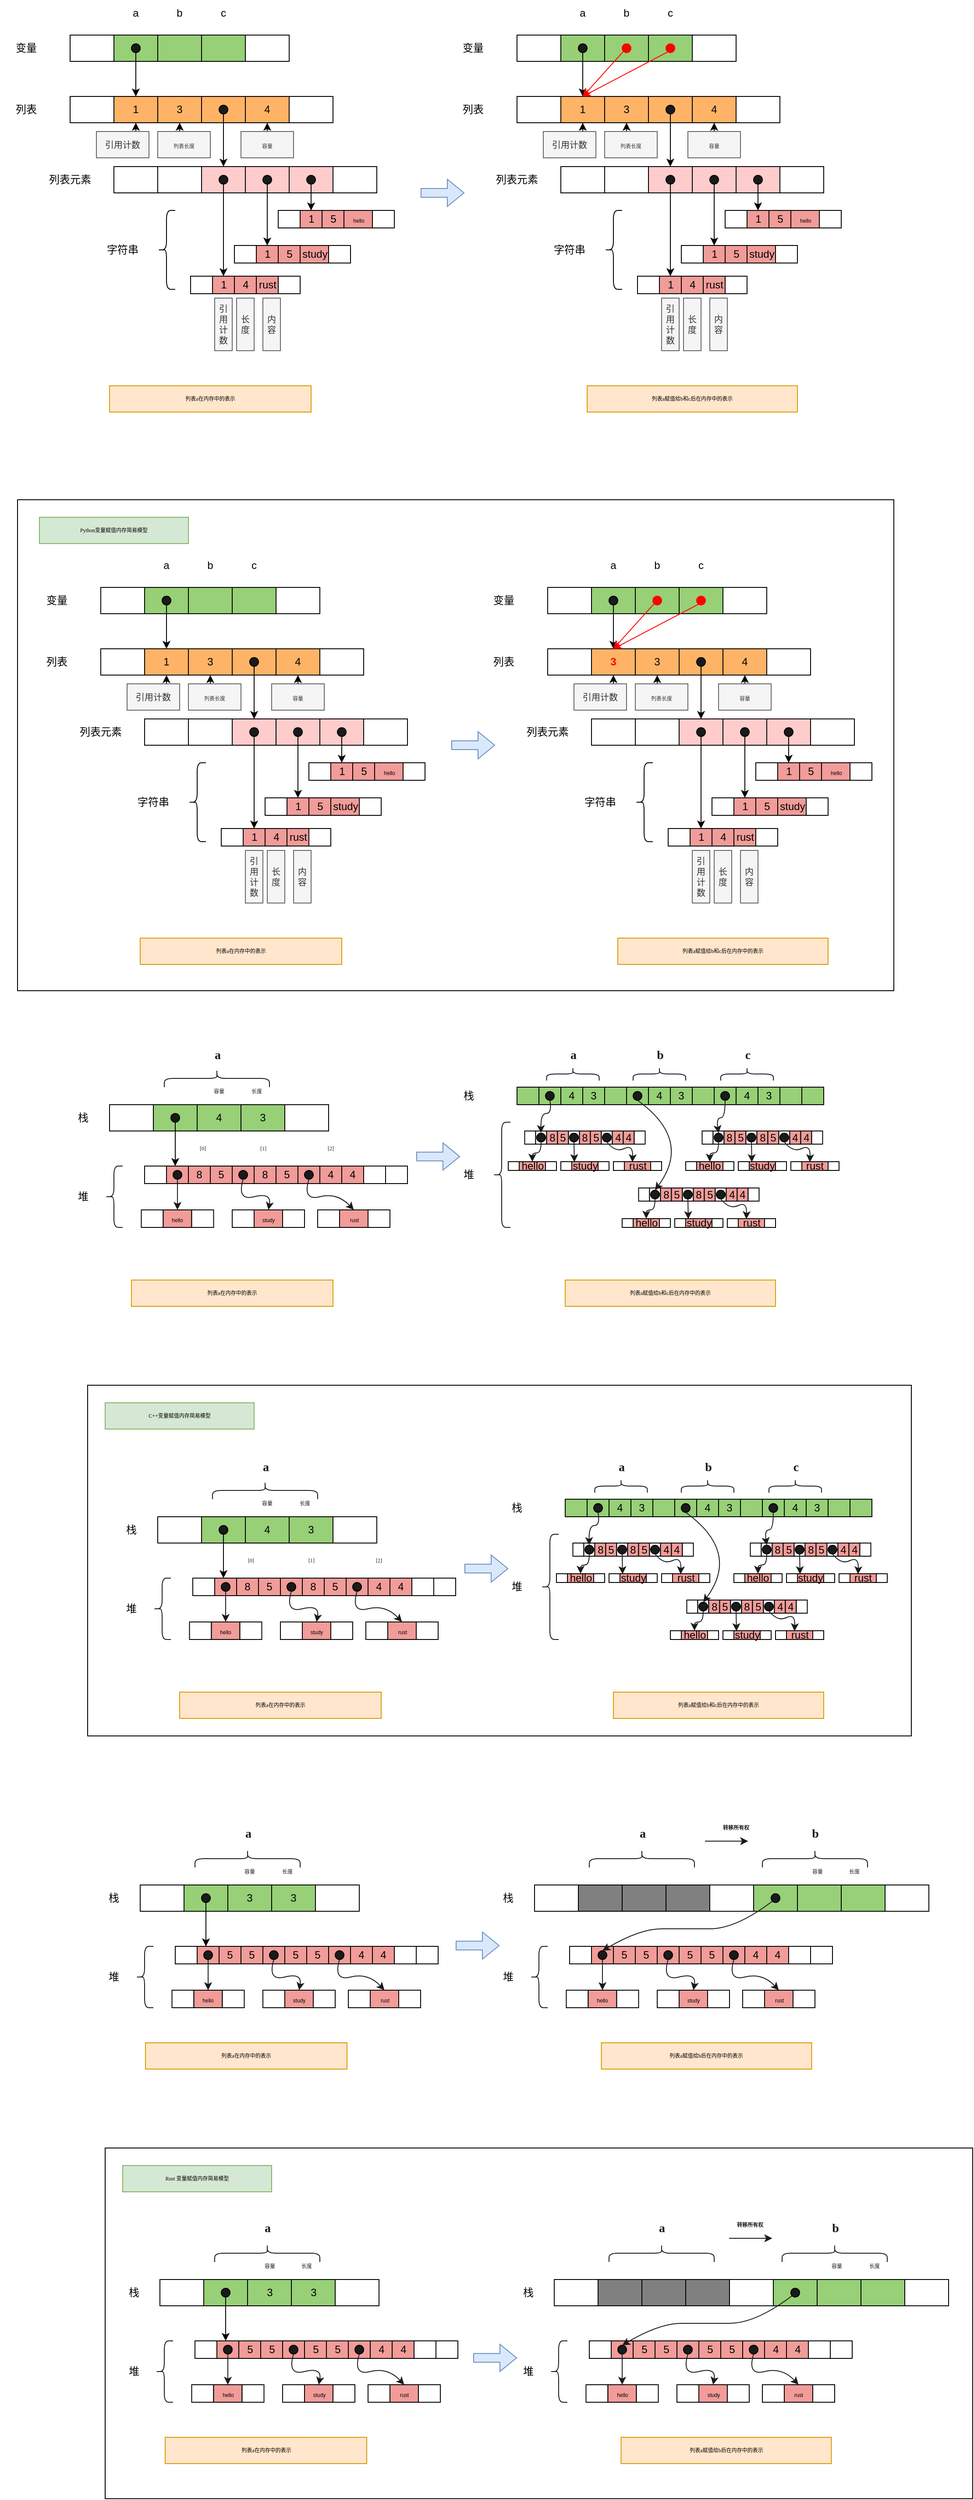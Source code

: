 <mxfile version="20.4.0" type="github">
  <diagram id="dY9aSzTucE9fL7qV33QU" name="第 1 页">
    <mxGraphModel dx="1082" dy="667" grid="1" gridSize="10" guides="1" tooltips="1" connect="1" arrows="1" fold="1" page="1" pageScale="1" pageWidth="827" pageHeight="1169" math="0" shadow="0">
      <root>
        <mxCell id="0" />
        <mxCell id="1" parent="0" />
        <mxCell id="f6hcrhnnZ-mqnc1Tao0L-2" value="" style="rounded=0;whiteSpace=wrap;html=1;" vertex="1" parent="1">
          <mxGeometry x="220" y="310" width="50" height="30" as="geometry" />
        </mxCell>
        <mxCell id="f6hcrhnnZ-mqnc1Tao0L-5" value="" style="rounded=0;whiteSpace=wrap;html=1;fillColor=#97D077;" vertex="1" parent="1">
          <mxGeometry x="270" y="310" width="50" height="30" as="geometry" />
        </mxCell>
        <mxCell id="f6hcrhnnZ-mqnc1Tao0L-6" value="" style="rounded=0;whiteSpace=wrap;html=1;fillColor=#97D077;" vertex="1" parent="1">
          <mxGeometry x="320" y="310" width="50" height="30" as="geometry" />
        </mxCell>
        <mxCell id="f6hcrhnnZ-mqnc1Tao0L-7" value="" style="rounded=0;whiteSpace=wrap;html=1;fillColor=#97D077;" vertex="1" parent="1">
          <mxGeometry x="370" y="310" width="50" height="30" as="geometry" />
        </mxCell>
        <mxCell id="f6hcrhnnZ-mqnc1Tao0L-8" value="" style="rounded=0;whiteSpace=wrap;html=1;" vertex="1" parent="1">
          <mxGeometry x="420" y="310" width="50" height="30" as="geometry" />
        </mxCell>
        <mxCell id="f6hcrhnnZ-mqnc1Tao0L-9" value="变量" style="text;html=1;strokeColor=none;fillColor=none;align=center;verticalAlign=middle;whiteSpace=wrap;rounded=0;" vertex="1" parent="1">
          <mxGeometry x="140" y="310" width="60" height="30" as="geometry" />
        </mxCell>
        <mxCell id="f6hcrhnnZ-mqnc1Tao0L-10" value="a" style="text;html=1;strokeColor=none;fillColor=none;align=center;verticalAlign=middle;whiteSpace=wrap;rounded=0;" vertex="1" parent="1">
          <mxGeometry x="265" y="270" width="60" height="30" as="geometry" />
        </mxCell>
        <mxCell id="f6hcrhnnZ-mqnc1Tao0L-11" value="b" style="text;html=1;strokeColor=none;fillColor=none;align=center;verticalAlign=middle;whiteSpace=wrap;rounded=0;" vertex="1" parent="1">
          <mxGeometry x="315" y="270" width="60" height="30" as="geometry" />
        </mxCell>
        <mxCell id="f6hcrhnnZ-mqnc1Tao0L-12" value="c" style="text;html=1;strokeColor=none;fillColor=none;align=center;verticalAlign=middle;whiteSpace=wrap;rounded=0;" vertex="1" parent="1">
          <mxGeometry x="365" y="270" width="60" height="30" as="geometry" />
        </mxCell>
        <mxCell id="f6hcrhnnZ-mqnc1Tao0L-22" value="" style="rounded=0;whiteSpace=wrap;html=1;" vertex="1" parent="1">
          <mxGeometry x="220" y="380" width="50" height="30" as="geometry" />
        </mxCell>
        <mxCell id="f6hcrhnnZ-mqnc1Tao0L-23" value="1" style="rounded=0;whiteSpace=wrap;html=1;fillColor=#FFB366;" vertex="1" parent="1">
          <mxGeometry x="270" y="380" width="50" height="30" as="geometry" />
        </mxCell>
        <mxCell id="f6hcrhnnZ-mqnc1Tao0L-24" value="3" style="rounded=0;whiteSpace=wrap;html=1;fillColor=#FFB366;" vertex="1" parent="1">
          <mxGeometry x="320" y="380" width="50" height="30" as="geometry" />
        </mxCell>
        <mxCell id="f6hcrhnnZ-mqnc1Tao0L-25" value="" style="rounded=0;whiteSpace=wrap;html=1;fillColor=#FFB366;" vertex="1" parent="1">
          <mxGeometry x="370" y="380" width="50" height="30" as="geometry" />
        </mxCell>
        <mxCell id="f6hcrhnnZ-mqnc1Tao0L-26" value="4" style="rounded=0;whiteSpace=wrap;html=1;fillColor=#FFB366;" vertex="1" parent="1">
          <mxGeometry x="420" y="380" width="50" height="30" as="geometry" />
        </mxCell>
        <mxCell id="f6hcrhnnZ-mqnc1Tao0L-30" value="" style="rounded=0;whiteSpace=wrap;html=1;" vertex="1" parent="1">
          <mxGeometry x="470" y="380" width="50" height="30" as="geometry" />
        </mxCell>
        <mxCell id="f6hcrhnnZ-mqnc1Tao0L-32" value="列表" style="text;html=1;strokeColor=none;fillColor=none;align=center;verticalAlign=middle;whiteSpace=wrap;rounded=0;" vertex="1" parent="1">
          <mxGeometry x="140" y="380" width="60" height="30" as="geometry" />
        </mxCell>
        <mxCell id="f6hcrhnnZ-mqnc1Tao0L-107" style="edgeStyle=orthogonalEdgeStyle;rounded=0;orthogonalLoop=1;jettySize=auto;html=1;exitX=0.5;exitY=0;exitDx=0;exitDy=0;entryX=0.5;entryY=1;entryDx=0;entryDy=0;fontFamily=Verdana;fontSize=6;" edge="1" parent="1" source="f6hcrhnnZ-mqnc1Tao0L-35" target="f6hcrhnnZ-mqnc1Tao0L-23">
          <mxGeometry relative="1" as="geometry" />
        </mxCell>
        <mxCell id="f6hcrhnnZ-mqnc1Tao0L-35" value="&lt;font style=&quot;font-size: 10px;&quot;&gt;引用计数&lt;/font&gt;" style="text;html=1;strokeColor=#666666;fillColor=#f5f5f5;align=center;verticalAlign=middle;whiteSpace=wrap;rounded=0;fontSize=10;fontColor=#333333;" vertex="1" parent="1">
          <mxGeometry x="250" y="420" width="60" height="30" as="geometry" />
        </mxCell>
        <mxCell id="f6hcrhnnZ-mqnc1Tao0L-106" style="edgeStyle=orthogonalEdgeStyle;rounded=0;orthogonalLoop=1;jettySize=auto;html=1;exitX=0.5;exitY=0;exitDx=0;exitDy=0;entryX=0.5;entryY=1;entryDx=0;entryDy=0;fontFamily=Verdana;fontSize=6;" edge="1" parent="1" source="f6hcrhnnZ-mqnc1Tao0L-36" target="f6hcrhnnZ-mqnc1Tao0L-24">
          <mxGeometry relative="1" as="geometry" />
        </mxCell>
        <mxCell id="f6hcrhnnZ-mqnc1Tao0L-36" value="&lt;font style=&quot;font-size: 6px;&quot;&gt;列表长度&lt;/font&gt;" style="text;html=1;strokeColor=#666666;fillColor=#f5f5f5;align=center;verticalAlign=middle;whiteSpace=wrap;rounded=0;fontColor=#333333;" vertex="1" parent="1">
          <mxGeometry x="320" y="420" width="60" height="30" as="geometry" />
        </mxCell>
        <mxCell id="f6hcrhnnZ-mqnc1Tao0L-105" style="edgeStyle=orthogonalEdgeStyle;rounded=0;orthogonalLoop=1;jettySize=auto;html=1;exitX=0.5;exitY=0;exitDx=0;exitDy=0;entryX=0.5;entryY=1;entryDx=0;entryDy=0;fontFamily=Verdana;fontSize=6;" edge="1" parent="1" source="f6hcrhnnZ-mqnc1Tao0L-38" target="f6hcrhnnZ-mqnc1Tao0L-26">
          <mxGeometry relative="1" as="geometry" />
        </mxCell>
        <mxCell id="f6hcrhnnZ-mqnc1Tao0L-38" value="&lt;font style=&quot;font-size: 6px;&quot;&gt;容量&lt;/font&gt;" style="text;html=1;strokeColor=#666666;fillColor=#f5f5f5;align=center;verticalAlign=middle;whiteSpace=wrap;rounded=0;fontColor=#333333;" vertex="1" parent="1">
          <mxGeometry x="415" y="420" width="60" height="30" as="geometry" />
        </mxCell>
        <mxCell id="f6hcrhnnZ-mqnc1Tao0L-40" value="" style="rounded=0;whiteSpace=wrap;html=1;fillColor=#FFFFFF;" vertex="1" parent="1">
          <mxGeometry x="270" y="460" width="50" height="30" as="geometry" />
        </mxCell>
        <mxCell id="f6hcrhnnZ-mqnc1Tao0L-41" value="" style="rounded=0;whiteSpace=wrap;html=1;fillColor=#FFFFFF;" vertex="1" parent="1">
          <mxGeometry x="320" y="460" width="50" height="30" as="geometry" />
        </mxCell>
        <mxCell id="f6hcrhnnZ-mqnc1Tao0L-42" value="" style="rounded=0;whiteSpace=wrap;html=1;fillColor=#FFCCCC;" vertex="1" parent="1">
          <mxGeometry x="370" y="460" width="50" height="30" as="geometry" />
        </mxCell>
        <mxCell id="f6hcrhnnZ-mqnc1Tao0L-43" value="" style="rounded=0;whiteSpace=wrap;html=1;fillColor=#FFCCCC;" vertex="1" parent="1">
          <mxGeometry x="420" y="460" width="50" height="30" as="geometry" />
        </mxCell>
        <mxCell id="f6hcrhnnZ-mqnc1Tao0L-44" value="" style="rounded=0;whiteSpace=wrap;html=1;fillColor=#FFCCCC;" vertex="1" parent="1">
          <mxGeometry x="470" y="460" width="50" height="30" as="geometry" />
        </mxCell>
        <mxCell id="f6hcrhnnZ-mqnc1Tao0L-48" value="字符串" style="text;html=1;strokeColor=none;fillColor=none;align=center;verticalAlign=middle;whiteSpace=wrap;rounded=0;" vertex="1" parent="1">
          <mxGeometry x="250" y="540" width="60" height="30" as="geometry" />
        </mxCell>
        <mxCell id="f6hcrhnnZ-mqnc1Tao0L-50" value="" style="rounded=0;whiteSpace=wrap;html=1;" vertex="1" parent="1">
          <mxGeometry x="520" y="460" width="50" height="30" as="geometry" />
        </mxCell>
        <mxCell id="f6hcrhnnZ-mqnc1Tao0L-52" value="" style="rounded=0;whiteSpace=wrap;html=1;fillColor=#FFFFFF;" vertex="1" parent="1">
          <mxGeometry x="457.5" y="510" width="25" height="20" as="geometry" />
        </mxCell>
        <mxCell id="f6hcrhnnZ-mqnc1Tao0L-60" value="1" style="rounded=0;whiteSpace=wrap;html=1;fillColor=#F19C99;" vertex="1" parent="1">
          <mxGeometry x="482.5" y="510" width="25" height="20" as="geometry" />
        </mxCell>
        <mxCell id="f6hcrhnnZ-mqnc1Tao0L-61" value="5" style="rounded=0;whiteSpace=wrap;html=1;fillColor=#F19C99;" vertex="1" parent="1">
          <mxGeometry x="507.5" y="510" width="25" height="20" as="geometry" />
        </mxCell>
        <mxCell id="f6hcrhnnZ-mqnc1Tao0L-62" value="&lt;p&gt;&lt;font style=&quot;font-size: 6px;&quot;&gt;hello&lt;/font&gt;&lt;/p&gt;" style="rounded=0;whiteSpace=wrap;html=1;fillColor=#F19C99;" vertex="1" parent="1">
          <mxGeometry x="532.5" y="510" width="32.5" height="20" as="geometry" />
        </mxCell>
        <mxCell id="f6hcrhnnZ-mqnc1Tao0L-63" value="" style="rounded=0;whiteSpace=wrap;html=1;fillColor=#FFFFFF;" vertex="1" parent="1">
          <mxGeometry x="565" y="510" width="25" height="20" as="geometry" />
        </mxCell>
        <mxCell id="f6hcrhnnZ-mqnc1Tao0L-64" value="" style="rounded=0;whiteSpace=wrap;html=1;fillColor=#FFFFFF;" vertex="1" parent="1">
          <mxGeometry x="407.5" y="550" width="25" height="20" as="geometry" />
        </mxCell>
        <mxCell id="f6hcrhnnZ-mqnc1Tao0L-65" value="1" style="rounded=0;whiteSpace=wrap;html=1;fillColor=#F19C99;" vertex="1" parent="1">
          <mxGeometry x="432.5" y="550" width="25" height="20" as="geometry" />
        </mxCell>
        <mxCell id="f6hcrhnnZ-mqnc1Tao0L-66" value="5" style="rounded=0;whiteSpace=wrap;html=1;fillColor=#F19C99;" vertex="1" parent="1">
          <mxGeometry x="457.5" y="550" width="25" height="20" as="geometry" />
        </mxCell>
        <mxCell id="f6hcrhnnZ-mqnc1Tao0L-67" value="study" style="rounded=0;whiteSpace=wrap;html=1;fillColor=#F19C99;" vertex="1" parent="1">
          <mxGeometry x="482.5" y="550" width="32.5" height="20" as="geometry" />
        </mxCell>
        <mxCell id="f6hcrhnnZ-mqnc1Tao0L-68" value="" style="rounded=0;whiteSpace=wrap;html=1;fillColor=#FFFFFF;" vertex="1" parent="1">
          <mxGeometry x="515" y="550" width="25" height="20" as="geometry" />
        </mxCell>
        <mxCell id="f6hcrhnnZ-mqnc1Tao0L-69" value="" style="rounded=0;whiteSpace=wrap;html=1;fillColor=#FFFFFF;" vertex="1" parent="1">
          <mxGeometry x="357.5" y="585" width="25" height="20" as="geometry" />
        </mxCell>
        <mxCell id="f6hcrhnnZ-mqnc1Tao0L-70" value="1" style="rounded=0;whiteSpace=wrap;html=1;fillColor=#F19C99;" vertex="1" parent="1">
          <mxGeometry x="382.5" y="585" width="25" height="20" as="geometry" />
        </mxCell>
        <mxCell id="f6hcrhnnZ-mqnc1Tao0L-71" value="4" style="rounded=0;whiteSpace=wrap;html=1;fillColor=#F19C99;" vertex="1" parent="1">
          <mxGeometry x="407.5" y="585" width="25" height="20" as="geometry" />
        </mxCell>
        <mxCell id="f6hcrhnnZ-mqnc1Tao0L-72" value="rust" style="rounded=0;whiteSpace=wrap;html=1;fillColor=#F19C99;" vertex="1" parent="1">
          <mxGeometry x="432.5" y="585" width="25" height="20" as="geometry" />
        </mxCell>
        <mxCell id="f6hcrhnnZ-mqnc1Tao0L-73" value="" style="rounded=0;whiteSpace=wrap;html=1;fillColor=#FFFFFF;" vertex="1" parent="1">
          <mxGeometry x="457.5" y="585" width="25" height="20" as="geometry" />
        </mxCell>
        <mxCell id="f6hcrhnnZ-mqnc1Tao0L-80" style="edgeStyle=orthogonalEdgeStyle;rounded=0;orthogonalLoop=1;jettySize=auto;html=1;exitX=0.5;exitY=1;exitDx=0;exitDy=0;fontFamily=Helvetica;fontSize=6;" edge="1" parent="1" source="f6hcrhnnZ-mqnc1Tao0L-42" target="f6hcrhnnZ-mqnc1Tao0L-42">
          <mxGeometry relative="1" as="geometry" />
        </mxCell>
        <mxCell id="f6hcrhnnZ-mqnc1Tao0L-85" style="edgeStyle=orthogonalEdgeStyle;rounded=0;orthogonalLoop=1;jettySize=auto;html=1;exitX=0.5;exitY=1;exitDx=0;exitDy=0;entryX=0.5;entryY=0;entryDx=0;entryDy=0;fontFamily=Helvetica;fontSize=6;" edge="1" parent="1" source="f6hcrhnnZ-mqnc1Tao0L-84" target="f6hcrhnnZ-mqnc1Tao0L-70">
          <mxGeometry relative="1" as="geometry" />
        </mxCell>
        <mxCell id="f6hcrhnnZ-mqnc1Tao0L-84" value="" style="ellipse;whiteSpace=wrap;html=1;aspect=fixed;fontFamily=Helvetica;fontSize=6;fillColor=#1A1A1A;" vertex="1" parent="1">
          <mxGeometry x="390" y="470" width="10" height="10" as="geometry" />
        </mxCell>
        <mxCell id="f6hcrhnnZ-mqnc1Tao0L-90" style="edgeStyle=orthogonalEdgeStyle;rounded=0;orthogonalLoop=1;jettySize=auto;html=1;exitX=0.5;exitY=1;exitDx=0;exitDy=0;entryX=0.5;entryY=0;entryDx=0;entryDy=0;fontFamily=Helvetica;fontSize=6;" edge="1" parent="1" source="f6hcrhnnZ-mqnc1Tao0L-86" target="f6hcrhnnZ-mqnc1Tao0L-65">
          <mxGeometry relative="1" as="geometry" />
        </mxCell>
        <mxCell id="f6hcrhnnZ-mqnc1Tao0L-86" value="" style="ellipse;whiteSpace=wrap;html=1;aspect=fixed;fontFamily=Helvetica;fontSize=6;fillColor=#1A1A1A;" vertex="1" parent="1">
          <mxGeometry x="440" y="470" width="10" height="10" as="geometry" />
        </mxCell>
        <mxCell id="f6hcrhnnZ-mqnc1Tao0L-91" style="edgeStyle=orthogonalEdgeStyle;rounded=0;orthogonalLoop=1;jettySize=auto;html=1;exitX=0.5;exitY=1;exitDx=0;exitDy=0;entryX=0.5;entryY=0;entryDx=0;entryDy=0;fontFamily=Helvetica;fontSize=6;" edge="1" parent="1" source="f6hcrhnnZ-mqnc1Tao0L-87" target="f6hcrhnnZ-mqnc1Tao0L-60">
          <mxGeometry relative="1" as="geometry" />
        </mxCell>
        <mxCell id="f6hcrhnnZ-mqnc1Tao0L-87" value="" style="ellipse;whiteSpace=wrap;html=1;aspect=fixed;fontFamily=Helvetica;fontSize=6;fillColor=#1A1A1A;" vertex="1" parent="1">
          <mxGeometry x="490" y="470" width="10" height="10" as="geometry" />
        </mxCell>
        <mxCell id="f6hcrhnnZ-mqnc1Tao0L-92" style="edgeStyle=orthogonalEdgeStyle;rounded=0;orthogonalLoop=1;jettySize=auto;html=1;exitX=0.5;exitY=1;exitDx=0;exitDy=0;entryX=0.5;entryY=0;entryDx=0;entryDy=0;fontFamily=Helvetica;fontSize=6;" edge="1" parent="1" source="f6hcrhnnZ-mqnc1Tao0L-88" target="f6hcrhnnZ-mqnc1Tao0L-42">
          <mxGeometry relative="1" as="geometry" />
        </mxCell>
        <mxCell id="f6hcrhnnZ-mqnc1Tao0L-88" value="" style="ellipse;whiteSpace=wrap;html=1;aspect=fixed;fontFamily=Helvetica;fontSize=6;fillColor=#1A1A1A;" vertex="1" parent="1">
          <mxGeometry x="390" y="390" width="10" height="10" as="geometry" />
        </mxCell>
        <mxCell id="f6hcrhnnZ-mqnc1Tao0L-93" style="edgeStyle=orthogonalEdgeStyle;rounded=0;orthogonalLoop=1;jettySize=auto;html=1;exitX=0.5;exitY=1;exitDx=0;exitDy=0;entryX=0.5;entryY=0;entryDx=0;entryDy=0;fontFamily=Helvetica;fontSize=6;" edge="1" parent="1" source="f6hcrhnnZ-mqnc1Tao0L-89" target="f6hcrhnnZ-mqnc1Tao0L-23">
          <mxGeometry relative="1" as="geometry" />
        </mxCell>
        <mxCell id="f6hcrhnnZ-mqnc1Tao0L-89" value="" style="ellipse;whiteSpace=wrap;html=1;aspect=fixed;fontFamily=Helvetica;fontSize=6;fillColor=#1A1A1A;" vertex="1" parent="1">
          <mxGeometry x="290" y="320" width="10" height="10" as="geometry" />
        </mxCell>
        <mxCell id="f6hcrhnnZ-mqnc1Tao0L-94" value="" style="shape=curlyBracket;whiteSpace=wrap;html=1;rounded=1;fontFamily=Helvetica;fontSize=6;fillColor=#1A1A1A;" vertex="1" parent="1">
          <mxGeometry x="320" y="510" width="20" height="90" as="geometry" />
        </mxCell>
        <mxCell id="f6hcrhnnZ-mqnc1Tao0L-95" value="列表元素" style="text;html=1;strokeColor=none;fillColor=none;align=center;verticalAlign=middle;whiteSpace=wrap;rounded=0;" vertex="1" parent="1">
          <mxGeometry x="190" y="460" width="60" height="30" as="geometry" />
        </mxCell>
        <mxCell id="f6hcrhnnZ-mqnc1Tao0L-109" value="&lt;font style=&quot;font-size: 10px;&quot;&gt;引用计数&lt;/font&gt;" style="text;html=1;strokeColor=#666666;fillColor=#f5f5f5;align=center;verticalAlign=middle;whiteSpace=wrap;rounded=0;fontSize=10;fontColor=#333333;" vertex="1" parent="1">
          <mxGeometry x="385" y="610" width="20" height="60" as="geometry" />
        </mxCell>
        <mxCell id="f6hcrhnnZ-mqnc1Tao0L-110" value="&lt;font style=&quot;font-size: 10px;&quot;&gt;长度&lt;/font&gt;" style="text;html=1;strokeColor=#666666;fillColor=#f5f5f5;align=center;verticalAlign=middle;whiteSpace=wrap;rounded=0;fontSize=10;fontColor=#333333;" vertex="1" parent="1">
          <mxGeometry x="410" y="610" width="20" height="60" as="geometry" />
        </mxCell>
        <mxCell id="f6hcrhnnZ-mqnc1Tao0L-111" value="内容" style="text;html=1;strokeColor=#666666;fillColor=#f5f5f5;align=center;verticalAlign=middle;whiteSpace=wrap;rounded=0;fontSize=10;fontColor=#333333;" vertex="1" parent="1">
          <mxGeometry x="440" y="610" width="20" height="60" as="geometry" />
        </mxCell>
        <mxCell id="f6hcrhnnZ-mqnc1Tao0L-112" value="" style="rounded=0;whiteSpace=wrap;html=1;" vertex="1" parent="1">
          <mxGeometry x="730" y="310" width="50" height="30" as="geometry" />
        </mxCell>
        <mxCell id="f6hcrhnnZ-mqnc1Tao0L-113" value="" style="rounded=0;whiteSpace=wrap;html=1;fillColor=#97D077;" vertex="1" parent="1">
          <mxGeometry x="780" y="310" width="50" height="30" as="geometry" />
        </mxCell>
        <mxCell id="f6hcrhnnZ-mqnc1Tao0L-114" value="" style="rounded=0;whiteSpace=wrap;html=1;fillColor=#97D077;" vertex="1" parent="1">
          <mxGeometry x="830" y="310" width="50" height="30" as="geometry" />
        </mxCell>
        <mxCell id="f6hcrhnnZ-mqnc1Tao0L-115" value="" style="rounded=0;whiteSpace=wrap;html=1;fillColor=#97D077;" vertex="1" parent="1">
          <mxGeometry x="880" y="310" width="50" height="30" as="geometry" />
        </mxCell>
        <mxCell id="f6hcrhnnZ-mqnc1Tao0L-116" value="" style="rounded=0;whiteSpace=wrap;html=1;" vertex="1" parent="1">
          <mxGeometry x="930" y="310" width="50" height="30" as="geometry" />
        </mxCell>
        <mxCell id="f6hcrhnnZ-mqnc1Tao0L-117" value="变量" style="text;html=1;strokeColor=none;fillColor=none;align=center;verticalAlign=middle;whiteSpace=wrap;rounded=0;" vertex="1" parent="1">
          <mxGeometry x="650" y="310" width="60" height="30" as="geometry" />
        </mxCell>
        <mxCell id="f6hcrhnnZ-mqnc1Tao0L-118" value="a" style="text;html=1;strokeColor=none;fillColor=none;align=center;verticalAlign=middle;whiteSpace=wrap;rounded=0;" vertex="1" parent="1">
          <mxGeometry x="775" y="270" width="60" height="30" as="geometry" />
        </mxCell>
        <mxCell id="f6hcrhnnZ-mqnc1Tao0L-119" value="b" style="text;html=1;strokeColor=none;fillColor=none;align=center;verticalAlign=middle;whiteSpace=wrap;rounded=0;" vertex="1" parent="1">
          <mxGeometry x="825" y="270" width="60" height="30" as="geometry" />
        </mxCell>
        <mxCell id="f6hcrhnnZ-mqnc1Tao0L-120" value="c" style="text;html=1;strokeColor=none;fillColor=none;align=center;verticalAlign=middle;whiteSpace=wrap;rounded=0;" vertex="1" parent="1">
          <mxGeometry x="875" y="270" width="60" height="30" as="geometry" />
        </mxCell>
        <mxCell id="f6hcrhnnZ-mqnc1Tao0L-121" value="" style="rounded=0;whiteSpace=wrap;html=1;" vertex="1" parent="1">
          <mxGeometry x="730" y="380" width="50" height="30" as="geometry" />
        </mxCell>
        <mxCell id="f6hcrhnnZ-mqnc1Tao0L-122" value="1" style="rounded=0;whiteSpace=wrap;html=1;fillColor=#FFB366;" vertex="1" parent="1">
          <mxGeometry x="780" y="380" width="50" height="30" as="geometry" />
        </mxCell>
        <mxCell id="f6hcrhnnZ-mqnc1Tao0L-123" value="3" style="rounded=0;whiteSpace=wrap;html=1;fillColor=#FFB366;" vertex="1" parent="1">
          <mxGeometry x="830" y="380" width="50" height="30" as="geometry" />
        </mxCell>
        <mxCell id="f6hcrhnnZ-mqnc1Tao0L-124" value="" style="rounded=0;whiteSpace=wrap;html=1;fillColor=#FFB366;" vertex="1" parent="1">
          <mxGeometry x="880" y="380" width="50" height="30" as="geometry" />
        </mxCell>
        <mxCell id="f6hcrhnnZ-mqnc1Tao0L-125" value="4" style="rounded=0;whiteSpace=wrap;html=1;fillColor=#FFB366;" vertex="1" parent="1">
          <mxGeometry x="930" y="380" width="50" height="30" as="geometry" />
        </mxCell>
        <mxCell id="f6hcrhnnZ-mqnc1Tao0L-126" value="" style="rounded=0;whiteSpace=wrap;html=1;" vertex="1" parent="1">
          <mxGeometry x="980" y="380" width="50" height="30" as="geometry" />
        </mxCell>
        <mxCell id="f6hcrhnnZ-mqnc1Tao0L-127" value="列表" style="text;html=1;strokeColor=none;fillColor=none;align=center;verticalAlign=middle;whiteSpace=wrap;rounded=0;" vertex="1" parent="1">
          <mxGeometry x="650" y="380" width="60" height="30" as="geometry" />
        </mxCell>
        <mxCell id="f6hcrhnnZ-mqnc1Tao0L-128" style="edgeStyle=orthogonalEdgeStyle;rounded=0;orthogonalLoop=1;jettySize=auto;html=1;exitX=0.5;exitY=0;exitDx=0;exitDy=0;entryX=0.5;entryY=1;entryDx=0;entryDy=0;fontFamily=Verdana;fontSize=6;" edge="1" parent="1" source="f6hcrhnnZ-mqnc1Tao0L-129" target="f6hcrhnnZ-mqnc1Tao0L-122">
          <mxGeometry relative="1" as="geometry" />
        </mxCell>
        <mxCell id="f6hcrhnnZ-mqnc1Tao0L-129" value="&lt;font style=&quot;font-size: 10px;&quot;&gt;引用计数&lt;/font&gt;" style="text;html=1;strokeColor=#666666;fillColor=#f5f5f5;align=center;verticalAlign=middle;whiteSpace=wrap;rounded=0;fontSize=10;fontColor=#333333;" vertex="1" parent="1">
          <mxGeometry x="760" y="420" width="60" height="30" as="geometry" />
        </mxCell>
        <mxCell id="f6hcrhnnZ-mqnc1Tao0L-130" style="edgeStyle=orthogonalEdgeStyle;rounded=0;orthogonalLoop=1;jettySize=auto;html=1;exitX=0.5;exitY=0;exitDx=0;exitDy=0;entryX=0.5;entryY=1;entryDx=0;entryDy=0;fontFamily=Verdana;fontSize=6;" edge="1" parent="1" source="f6hcrhnnZ-mqnc1Tao0L-131" target="f6hcrhnnZ-mqnc1Tao0L-123">
          <mxGeometry relative="1" as="geometry" />
        </mxCell>
        <mxCell id="f6hcrhnnZ-mqnc1Tao0L-131" value="&lt;font style=&quot;font-size: 6px;&quot;&gt;列表长度&lt;/font&gt;" style="text;html=1;strokeColor=#666666;fillColor=#f5f5f5;align=center;verticalAlign=middle;whiteSpace=wrap;rounded=0;fontColor=#333333;" vertex="1" parent="1">
          <mxGeometry x="830" y="420" width="60" height="30" as="geometry" />
        </mxCell>
        <mxCell id="f6hcrhnnZ-mqnc1Tao0L-132" style="edgeStyle=orthogonalEdgeStyle;rounded=0;orthogonalLoop=1;jettySize=auto;html=1;exitX=0.5;exitY=0;exitDx=0;exitDy=0;entryX=0.5;entryY=1;entryDx=0;entryDy=0;fontFamily=Verdana;fontSize=6;" edge="1" parent="1" source="f6hcrhnnZ-mqnc1Tao0L-133" target="f6hcrhnnZ-mqnc1Tao0L-125">
          <mxGeometry relative="1" as="geometry" />
        </mxCell>
        <mxCell id="f6hcrhnnZ-mqnc1Tao0L-133" value="&lt;font style=&quot;font-size: 6px;&quot;&gt;容量&lt;/font&gt;" style="text;html=1;strokeColor=#666666;fillColor=#f5f5f5;align=center;verticalAlign=middle;whiteSpace=wrap;rounded=0;fontColor=#333333;" vertex="1" parent="1">
          <mxGeometry x="925" y="420" width="60" height="30" as="geometry" />
        </mxCell>
        <mxCell id="f6hcrhnnZ-mqnc1Tao0L-134" value="" style="rounded=0;whiteSpace=wrap;html=1;fillColor=#FFFFFF;" vertex="1" parent="1">
          <mxGeometry x="780" y="460" width="50" height="30" as="geometry" />
        </mxCell>
        <mxCell id="f6hcrhnnZ-mqnc1Tao0L-135" value="" style="rounded=0;whiteSpace=wrap;html=1;fillColor=#FFFFFF;" vertex="1" parent="1">
          <mxGeometry x="830" y="460" width="50" height="30" as="geometry" />
        </mxCell>
        <mxCell id="f6hcrhnnZ-mqnc1Tao0L-136" value="" style="rounded=0;whiteSpace=wrap;html=1;fillColor=#FFCCCC;" vertex="1" parent="1">
          <mxGeometry x="880" y="460" width="50" height="30" as="geometry" />
        </mxCell>
        <mxCell id="f6hcrhnnZ-mqnc1Tao0L-137" value="" style="rounded=0;whiteSpace=wrap;html=1;fillColor=#FFCCCC;" vertex="1" parent="1">
          <mxGeometry x="930" y="460" width="50" height="30" as="geometry" />
        </mxCell>
        <mxCell id="f6hcrhnnZ-mqnc1Tao0L-138" value="" style="rounded=0;whiteSpace=wrap;html=1;fillColor=#FFCCCC;" vertex="1" parent="1">
          <mxGeometry x="980" y="460" width="50" height="30" as="geometry" />
        </mxCell>
        <mxCell id="f6hcrhnnZ-mqnc1Tao0L-139" value="字符串" style="text;html=1;strokeColor=none;fillColor=none;align=center;verticalAlign=middle;whiteSpace=wrap;rounded=0;" vertex="1" parent="1">
          <mxGeometry x="760" y="540" width="60" height="30" as="geometry" />
        </mxCell>
        <mxCell id="f6hcrhnnZ-mqnc1Tao0L-140" value="" style="rounded=0;whiteSpace=wrap;html=1;" vertex="1" parent="1">
          <mxGeometry x="1030" y="460" width="50" height="30" as="geometry" />
        </mxCell>
        <mxCell id="f6hcrhnnZ-mqnc1Tao0L-141" value="" style="rounded=0;whiteSpace=wrap;html=1;fillColor=#FFFFFF;" vertex="1" parent="1">
          <mxGeometry x="967.5" y="510" width="25" height="20" as="geometry" />
        </mxCell>
        <mxCell id="f6hcrhnnZ-mqnc1Tao0L-142" value="1" style="rounded=0;whiteSpace=wrap;html=1;fillColor=#F19C99;" vertex="1" parent="1">
          <mxGeometry x="992.5" y="510" width="25" height="20" as="geometry" />
        </mxCell>
        <mxCell id="f6hcrhnnZ-mqnc1Tao0L-143" value="5" style="rounded=0;whiteSpace=wrap;html=1;fillColor=#F19C99;" vertex="1" parent="1">
          <mxGeometry x="1017.5" y="510" width="25" height="20" as="geometry" />
        </mxCell>
        <mxCell id="f6hcrhnnZ-mqnc1Tao0L-144" value="&lt;p&gt;&lt;font style=&quot;font-size: 6px;&quot;&gt;hello&lt;/font&gt;&lt;/p&gt;" style="rounded=0;whiteSpace=wrap;html=1;fillColor=#F19C99;" vertex="1" parent="1">
          <mxGeometry x="1042.5" y="510" width="32.5" height="20" as="geometry" />
        </mxCell>
        <mxCell id="f6hcrhnnZ-mqnc1Tao0L-145" value="" style="rounded=0;whiteSpace=wrap;html=1;fillColor=#FFFFFF;" vertex="1" parent="1">
          <mxGeometry x="1075" y="510" width="25" height="20" as="geometry" />
        </mxCell>
        <mxCell id="f6hcrhnnZ-mqnc1Tao0L-146" value="" style="rounded=0;whiteSpace=wrap;html=1;fillColor=#FFFFFF;" vertex="1" parent="1">
          <mxGeometry x="917.5" y="550" width="25" height="20" as="geometry" />
        </mxCell>
        <mxCell id="f6hcrhnnZ-mqnc1Tao0L-147" value="1" style="rounded=0;whiteSpace=wrap;html=1;fillColor=#F19C99;" vertex="1" parent="1">
          <mxGeometry x="942.5" y="550" width="25" height="20" as="geometry" />
        </mxCell>
        <mxCell id="f6hcrhnnZ-mqnc1Tao0L-148" value="5" style="rounded=0;whiteSpace=wrap;html=1;fillColor=#F19C99;" vertex="1" parent="1">
          <mxGeometry x="967.5" y="550" width="25" height="20" as="geometry" />
        </mxCell>
        <mxCell id="f6hcrhnnZ-mqnc1Tao0L-149" value="study" style="rounded=0;whiteSpace=wrap;html=1;fillColor=#F19C99;" vertex="1" parent="1">
          <mxGeometry x="992.5" y="550" width="32.5" height="20" as="geometry" />
        </mxCell>
        <mxCell id="f6hcrhnnZ-mqnc1Tao0L-150" value="" style="rounded=0;whiteSpace=wrap;html=1;fillColor=#FFFFFF;" vertex="1" parent="1">
          <mxGeometry x="1025" y="550" width="25" height="20" as="geometry" />
        </mxCell>
        <mxCell id="f6hcrhnnZ-mqnc1Tao0L-151" value="" style="rounded=0;whiteSpace=wrap;html=1;fillColor=#FFFFFF;" vertex="1" parent="1">
          <mxGeometry x="867.5" y="585" width="25" height="20" as="geometry" />
        </mxCell>
        <mxCell id="f6hcrhnnZ-mqnc1Tao0L-152" value="1" style="rounded=0;whiteSpace=wrap;html=1;fillColor=#F19C99;" vertex="1" parent="1">
          <mxGeometry x="892.5" y="585" width="25" height="20" as="geometry" />
        </mxCell>
        <mxCell id="f6hcrhnnZ-mqnc1Tao0L-153" value="4" style="rounded=0;whiteSpace=wrap;html=1;fillColor=#F19C99;" vertex="1" parent="1">
          <mxGeometry x="917.5" y="585" width="25" height="20" as="geometry" />
        </mxCell>
        <mxCell id="f6hcrhnnZ-mqnc1Tao0L-154" value="rust" style="rounded=0;whiteSpace=wrap;html=1;fillColor=#F19C99;" vertex="1" parent="1">
          <mxGeometry x="942.5" y="585" width="25" height="20" as="geometry" />
        </mxCell>
        <mxCell id="f6hcrhnnZ-mqnc1Tao0L-155" value="" style="rounded=0;whiteSpace=wrap;html=1;fillColor=#FFFFFF;" vertex="1" parent="1">
          <mxGeometry x="967.5" y="585" width="25" height="20" as="geometry" />
        </mxCell>
        <mxCell id="f6hcrhnnZ-mqnc1Tao0L-156" style="edgeStyle=orthogonalEdgeStyle;rounded=0;orthogonalLoop=1;jettySize=auto;html=1;exitX=0.5;exitY=1;exitDx=0;exitDy=0;fontFamily=Helvetica;fontSize=6;" edge="1" parent="1" source="f6hcrhnnZ-mqnc1Tao0L-136" target="f6hcrhnnZ-mqnc1Tao0L-136">
          <mxGeometry relative="1" as="geometry" />
        </mxCell>
        <mxCell id="f6hcrhnnZ-mqnc1Tao0L-157" style="edgeStyle=orthogonalEdgeStyle;rounded=0;orthogonalLoop=1;jettySize=auto;html=1;exitX=0.5;exitY=1;exitDx=0;exitDy=0;entryX=0.5;entryY=0;entryDx=0;entryDy=0;fontFamily=Helvetica;fontSize=6;" edge="1" parent="1" source="f6hcrhnnZ-mqnc1Tao0L-158" target="f6hcrhnnZ-mqnc1Tao0L-152">
          <mxGeometry relative="1" as="geometry" />
        </mxCell>
        <mxCell id="f6hcrhnnZ-mqnc1Tao0L-158" value="" style="ellipse;whiteSpace=wrap;html=1;aspect=fixed;fontFamily=Helvetica;fontSize=6;fillColor=#1A1A1A;" vertex="1" parent="1">
          <mxGeometry x="900" y="470" width="10" height="10" as="geometry" />
        </mxCell>
        <mxCell id="f6hcrhnnZ-mqnc1Tao0L-159" style="edgeStyle=orthogonalEdgeStyle;rounded=0;orthogonalLoop=1;jettySize=auto;html=1;exitX=0.5;exitY=1;exitDx=0;exitDy=0;entryX=0.5;entryY=0;entryDx=0;entryDy=0;fontFamily=Helvetica;fontSize=6;" edge="1" parent="1" source="f6hcrhnnZ-mqnc1Tao0L-160" target="f6hcrhnnZ-mqnc1Tao0L-147">
          <mxGeometry relative="1" as="geometry" />
        </mxCell>
        <mxCell id="f6hcrhnnZ-mqnc1Tao0L-160" value="" style="ellipse;whiteSpace=wrap;html=1;aspect=fixed;fontFamily=Helvetica;fontSize=6;fillColor=#1A1A1A;" vertex="1" parent="1">
          <mxGeometry x="950" y="470" width="10" height="10" as="geometry" />
        </mxCell>
        <mxCell id="f6hcrhnnZ-mqnc1Tao0L-161" style="edgeStyle=orthogonalEdgeStyle;rounded=0;orthogonalLoop=1;jettySize=auto;html=1;exitX=0.5;exitY=1;exitDx=0;exitDy=0;entryX=0.5;entryY=0;entryDx=0;entryDy=0;fontFamily=Helvetica;fontSize=6;" edge="1" parent="1" source="f6hcrhnnZ-mqnc1Tao0L-162" target="f6hcrhnnZ-mqnc1Tao0L-142">
          <mxGeometry relative="1" as="geometry" />
        </mxCell>
        <mxCell id="f6hcrhnnZ-mqnc1Tao0L-162" value="" style="ellipse;whiteSpace=wrap;html=1;aspect=fixed;fontFamily=Helvetica;fontSize=6;fillColor=#1A1A1A;" vertex="1" parent="1">
          <mxGeometry x="1000" y="470" width="10" height="10" as="geometry" />
        </mxCell>
        <mxCell id="f6hcrhnnZ-mqnc1Tao0L-163" style="edgeStyle=orthogonalEdgeStyle;rounded=0;orthogonalLoop=1;jettySize=auto;html=1;exitX=0.5;exitY=1;exitDx=0;exitDy=0;entryX=0.5;entryY=0;entryDx=0;entryDy=0;fontFamily=Helvetica;fontSize=6;" edge="1" parent="1" source="f6hcrhnnZ-mqnc1Tao0L-164" target="f6hcrhnnZ-mqnc1Tao0L-136">
          <mxGeometry relative="1" as="geometry" />
        </mxCell>
        <mxCell id="f6hcrhnnZ-mqnc1Tao0L-164" value="" style="ellipse;whiteSpace=wrap;html=1;aspect=fixed;fontFamily=Helvetica;fontSize=6;fillColor=#1A1A1A;" vertex="1" parent="1">
          <mxGeometry x="900" y="390" width="10" height="10" as="geometry" />
        </mxCell>
        <mxCell id="f6hcrhnnZ-mqnc1Tao0L-165" style="edgeStyle=orthogonalEdgeStyle;rounded=0;orthogonalLoop=1;jettySize=auto;html=1;exitX=0.5;exitY=1;exitDx=0;exitDy=0;entryX=0.5;entryY=0;entryDx=0;entryDy=0;fontFamily=Helvetica;fontSize=6;" edge="1" parent="1" source="f6hcrhnnZ-mqnc1Tao0L-166" target="f6hcrhnnZ-mqnc1Tao0L-122">
          <mxGeometry relative="1" as="geometry" />
        </mxCell>
        <mxCell id="f6hcrhnnZ-mqnc1Tao0L-166" value="" style="ellipse;whiteSpace=wrap;html=1;aspect=fixed;fontFamily=Helvetica;fontSize=6;fillColor=#1A1A1A;" vertex="1" parent="1">
          <mxGeometry x="800" y="320" width="10" height="10" as="geometry" />
        </mxCell>
        <mxCell id="f6hcrhnnZ-mqnc1Tao0L-167" value="" style="shape=curlyBracket;whiteSpace=wrap;html=1;rounded=1;fontFamily=Helvetica;fontSize=6;fillColor=#1A1A1A;" vertex="1" parent="1">
          <mxGeometry x="830" y="510" width="20" height="90" as="geometry" />
        </mxCell>
        <mxCell id="f6hcrhnnZ-mqnc1Tao0L-168" value="列表元素" style="text;html=1;strokeColor=none;fillColor=none;align=center;verticalAlign=middle;whiteSpace=wrap;rounded=0;" vertex="1" parent="1">
          <mxGeometry x="700" y="460" width="60" height="30" as="geometry" />
        </mxCell>
        <mxCell id="f6hcrhnnZ-mqnc1Tao0L-169" value="&lt;font style=&quot;font-size: 10px;&quot;&gt;引用计数&lt;/font&gt;" style="text;html=1;strokeColor=#666666;fillColor=#f5f5f5;align=center;verticalAlign=middle;whiteSpace=wrap;rounded=0;fontSize=10;fontColor=#333333;" vertex="1" parent="1">
          <mxGeometry x="895" y="610" width="20" height="60" as="geometry" />
        </mxCell>
        <mxCell id="f6hcrhnnZ-mqnc1Tao0L-170" value="&lt;font style=&quot;font-size: 10px;&quot;&gt;长度&lt;/font&gt;" style="text;html=1;strokeColor=#666666;fillColor=#f5f5f5;align=center;verticalAlign=middle;whiteSpace=wrap;rounded=0;fontSize=10;fontColor=#333333;" vertex="1" parent="1">
          <mxGeometry x="920" y="610" width="20" height="60" as="geometry" />
        </mxCell>
        <mxCell id="f6hcrhnnZ-mqnc1Tao0L-171" value="内容" style="text;html=1;strokeColor=#666666;fillColor=#f5f5f5;align=center;verticalAlign=middle;whiteSpace=wrap;rounded=0;fontSize=10;fontColor=#333333;" vertex="1" parent="1">
          <mxGeometry x="950" y="610" width="20" height="60" as="geometry" />
        </mxCell>
        <mxCell id="f6hcrhnnZ-mqnc1Tao0L-172" value="" style="ellipse;whiteSpace=wrap;html=1;aspect=fixed;fontFamily=Helvetica;fontSize=6;fillColor=#FF0000;strokeColor=#FF0000;" vertex="1" parent="1">
          <mxGeometry x="850" y="320" width="10" height="10" as="geometry" />
        </mxCell>
        <mxCell id="f6hcrhnnZ-mqnc1Tao0L-173" value="" style="ellipse;whiteSpace=wrap;html=1;aspect=fixed;fontFamily=Helvetica;fontSize=6;fillColor=#FF0000;strokeColor=#FF0000;" vertex="1" parent="1">
          <mxGeometry x="900" y="320" width="10" height="10" as="geometry" />
        </mxCell>
        <mxCell id="f6hcrhnnZ-mqnc1Tao0L-175" value="" style="endArrow=classic;html=1;rounded=0;fontFamily=Verdana;fontSize=6;exitX=0;exitY=1;exitDx=0;exitDy=0;entryX=0.5;entryY=0;entryDx=0;entryDy=0;strokeColor=#FF0000;" edge="1" parent="1" source="f6hcrhnnZ-mqnc1Tao0L-172" target="f6hcrhnnZ-mqnc1Tao0L-122">
          <mxGeometry width="50" height="50" relative="1" as="geometry">
            <mxPoint x="850" y="350" as="sourcePoint" />
            <mxPoint x="800" y="380" as="targetPoint" />
          </mxGeometry>
        </mxCell>
        <mxCell id="f6hcrhnnZ-mqnc1Tao0L-178" value="" style="endArrow=classic;html=1;rounded=0;fontFamily=Verdana;fontSize=6;exitX=0;exitY=1;exitDx=0;exitDy=0;entryX=0.5;entryY=0;entryDx=0;entryDy=0;strokeColor=#FF0000;" edge="1" parent="1" target="f6hcrhnnZ-mqnc1Tao0L-122">
          <mxGeometry width="50" height="50" relative="1" as="geometry">
            <mxPoint x="903.234" y="328.536" as="sourcePoint" />
            <mxPoint x="856.77" y="380" as="targetPoint" />
          </mxGeometry>
        </mxCell>
        <mxCell id="f6hcrhnnZ-mqnc1Tao0L-179" value="" style="shape=flexArrow;endArrow=classic;html=1;rounded=0;strokeColor=#6c8ebf;fontFamily=Verdana;fontSize=6;fillColor=#dae8fc;" edge="1" parent="1">
          <mxGeometry width="50" height="50" relative="1" as="geometry">
            <mxPoint x="620" y="490" as="sourcePoint" />
            <mxPoint x="670" y="490" as="targetPoint" />
          </mxGeometry>
        </mxCell>
        <mxCell id="f6hcrhnnZ-mqnc1Tao0L-180" value="列表a在内存中的表示" style="rounded=0;whiteSpace=wrap;html=1;strokeColor=#d79b00;fontFamily=Verdana;fontSize=6;fillColor=#ffe6cc;" vertex="1" parent="1">
          <mxGeometry x="265" y="710" width="230" height="30" as="geometry" />
        </mxCell>
        <mxCell id="f6hcrhnnZ-mqnc1Tao0L-181" value="列表a赋值给b和c后在内存中的表示" style="rounded=0;whiteSpace=wrap;html=1;strokeColor=#d79b00;fontFamily=Verdana;fontSize=6;fillColor=#ffe6cc;" vertex="1" parent="1">
          <mxGeometry x="810" y="710" width="240" height="30" as="geometry" />
        </mxCell>
        <mxCell id="f6hcrhnnZ-mqnc1Tao0L-182" value="" style="rounded=0;whiteSpace=wrap;html=1;fontFamily=Verdana;fontSize=6;" vertex="1" parent="1">
          <mxGeometry x="160" y="840" width="1000" height="560" as="geometry" />
        </mxCell>
        <mxCell id="f6hcrhnnZ-mqnc1Tao0L-183" value="" style="rounded=0;whiteSpace=wrap;html=1;" vertex="1" parent="1">
          <mxGeometry x="255" y="940" width="50" height="30" as="geometry" />
        </mxCell>
        <mxCell id="f6hcrhnnZ-mqnc1Tao0L-184" value="" style="rounded=0;whiteSpace=wrap;html=1;fillColor=#97D077;" vertex="1" parent="1">
          <mxGeometry x="305" y="940" width="50" height="30" as="geometry" />
        </mxCell>
        <mxCell id="f6hcrhnnZ-mqnc1Tao0L-185" value="" style="rounded=0;whiteSpace=wrap;html=1;fillColor=#97D077;" vertex="1" parent="1">
          <mxGeometry x="355" y="940" width="50" height="30" as="geometry" />
        </mxCell>
        <mxCell id="f6hcrhnnZ-mqnc1Tao0L-186" value="" style="rounded=0;whiteSpace=wrap;html=1;fillColor=#97D077;" vertex="1" parent="1">
          <mxGeometry x="405" y="940" width="50" height="30" as="geometry" />
        </mxCell>
        <mxCell id="f6hcrhnnZ-mqnc1Tao0L-187" value="" style="rounded=0;whiteSpace=wrap;html=1;" vertex="1" parent="1">
          <mxGeometry x="455" y="940" width="50" height="30" as="geometry" />
        </mxCell>
        <mxCell id="f6hcrhnnZ-mqnc1Tao0L-188" value="变量" style="text;html=1;strokeColor=none;fillColor=none;align=center;verticalAlign=middle;whiteSpace=wrap;rounded=0;" vertex="1" parent="1">
          <mxGeometry x="175" y="940" width="60" height="30" as="geometry" />
        </mxCell>
        <mxCell id="f6hcrhnnZ-mqnc1Tao0L-189" value="a" style="text;html=1;strokeColor=none;fillColor=none;align=center;verticalAlign=middle;whiteSpace=wrap;rounded=0;" vertex="1" parent="1">
          <mxGeometry x="300" y="900" width="60" height="30" as="geometry" />
        </mxCell>
        <mxCell id="f6hcrhnnZ-mqnc1Tao0L-190" value="b" style="text;html=1;strokeColor=none;fillColor=none;align=center;verticalAlign=middle;whiteSpace=wrap;rounded=0;" vertex="1" parent="1">
          <mxGeometry x="350" y="900" width="60" height="30" as="geometry" />
        </mxCell>
        <mxCell id="f6hcrhnnZ-mqnc1Tao0L-191" value="c" style="text;html=1;strokeColor=none;fillColor=none;align=center;verticalAlign=middle;whiteSpace=wrap;rounded=0;" vertex="1" parent="1">
          <mxGeometry x="400" y="900" width="60" height="30" as="geometry" />
        </mxCell>
        <mxCell id="f6hcrhnnZ-mqnc1Tao0L-192" value="" style="rounded=0;whiteSpace=wrap;html=1;" vertex="1" parent="1">
          <mxGeometry x="255" y="1010" width="50" height="30" as="geometry" />
        </mxCell>
        <mxCell id="f6hcrhnnZ-mqnc1Tao0L-193" value="1" style="rounded=0;whiteSpace=wrap;html=1;fillColor=#FFB366;" vertex="1" parent="1">
          <mxGeometry x="305" y="1010" width="50" height="30" as="geometry" />
        </mxCell>
        <mxCell id="f6hcrhnnZ-mqnc1Tao0L-194" value="3" style="rounded=0;whiteSpace=wrap;html=1;fillColor=#FFB366;" vertex="1" parent="1">
          <mxGeometry x="355" y="1010" width="50" height="30" as="geometry" />
        </mxCell>
        <mxCell id="f6hcrhnnZ-mqnc1Tao0L-195" value="" style="rounded=0;whiteSpace=wrap;html=1;fillColor=#FFB366;" vertex="1" parent="1">
          <mxGeometry x="405" y="1010" width="50" height="30" as="geometry" />
        </mxCell>
        <mxCell id="f6hcrhnnZ-mqnc1Tao0L-196" value="4" style="rounded=0;whiteSpace=wrap;html=1;fillColor=#FFB366;" vertex="1" parent="1">
          <mxGeometry x="455" y="1010" width="50" height="30" as="geometry" />
        </mxCell>
        <mxCell id="f6hcrhnnZ-mqnc1Tao0L-197" value="" style="rounded=0;whiteSpace=wrap;html=1;" vertex="1" parent="1">
          <mxGeometry x="505" y="1010" width="50" height="30" as="geometry" />
        </mxCell>
        <mxCell id="f6hcrhnnZ-mqnc1Tao0L-198" value="列表" style="text;html=1;strokeColor=none;fillColor=none;align=center;verticalAlign=middle;whiteSpace=wrap;rounded=0;" vertex="1" parent="1">
          <mxGeometry x="175" y="1010" width="60" height="30" as="geometry" />
        </mxCell>
        <mxCell id="f6hcrhnnZ-mqnc1Tao0L-199" style="edgeStyle=orthogonalEdgeStyle;rounded=0;orthogonalLoop=1;jettySize=auto;html=1;exitX=0.5;exitY=0;exitDx=0;exitDy=0;entryX=0.5;entryY=1;entryDx=0;entryDy=0;fontFamily=Verdana;fontSize=6;" edge="1" parent="1" source="f6hcrhnnZ-mqnc1Tao0L-200" target="f6hcrhnnZ-mqnc1Tao0L-193">
          <mxGeometry relative="1" as="geometry" />
        </mxCell>
        <mxCell id="f6hcrhnnZ-mqnc1Tao0L-200" value="&lt;font style=&quot;font-size: 10px;&quot;&gt;引用计数&lt;/font&gt;" style="text;html=1;strokeColor=#666666;fillColor=#f5f5f5;align=center;verticalAlign=middle;whiteSpace=wrap;rounded=0;fontSize=10;fontColor=#333333;" vertex="1" parent="1">
          <mxGeometry x="285" y="1050" width="60" height="30" as="geometry" />
        </mxCell>
        <mxCell id="f6hcrhnnZ-mqnc1Tao0L-201" style="edgeStyle=orthogonalEdgeStyle;rounded=0;orthogonalLoop=1;jettySize=auto;html=1;exitX=0.5;exitY=0;exitDx=0;exitDy=0;entryX=0.5;entryY=1;entryDx=0;entryDy=0;fontFamily=Verdana;fontSize=6;" edge="1" parent="1" source="f6hcrhnnZ-mqnc1Tao0L-202" target="f6hcrhnnZ-mqnc1Tao0L-194">
          <mxGeometry relative="1" as="geometry" />
        </mxCell>
        <mxCell id="f6hcrhnnZ-mqnc1Tao0L-202" value="&lt;font style=&quot;font-size: 6px;&quot;&gt;列表长度&lt;/font&gt;" style="text;html=1;strokeColor=#666666;fillColor=#f5f5f5;align=center;verticalAlign=middle;whiteSpace=wrap;rounded=0;fontColor=#333333;" vertex="1" parent="1">
          <mxGeometry x="355" y="1050" width="60" height="30" as="geometry" />
        </mxCell>
        <mxCell id="f6hcrhnnZ-mqnc1Tao0L-203" style="edgeStyle=orthogonalEdgeStyle;rounded=0;orthogonalLoop=1;jettySize=auto;html=1;exitX=0.5;exitY=0;exitDx=0;exitDy=0;entryX=0.5;entryY=1;entryDx=0;entryDy=0;fontFamily=Verdana;fontSize=6;" edge="1" parent="1" source="f6hcrhnnZ-mqnc1Tao0L-204" target="f6hcrhnnZ-mqnc1Tao0L-196">
          <mxGeometry relative="1" as="geometry" />
        </mxCell>
        <mxCell id="f6hcrhnnZ-mqnc1Tao0L-204" value="&lt;font style=&quot;font-size: 6px;&quot;&gt;容量&lt;/font&gt;" style="text;html=1;strokeColor=#666666;fillColor=#f5f5f5;align=center;verticalAlign=middle;whiteSpace=wrap;rounded=0;fontColor=#333333;" vertex="1" parent="1">
          <mxGeometry x="450" y="1050" width="60" height="30" as="geometry" />
        </mxCell>
        <mxCell id="f6hcrhnnZ-mqnc1Tao0L-205" value="" style="rounded=0;whiteSpace=wrap;html=1;fillColor=#FFFFFF;" vertex="1" parent="1">
          <mxGeometry x="305" y="1090" width="50" height="30" as="geometry" />
        </mxCell>
        <mxCell id="f6hcrhnnZ-mqnc1Tao0L-206" value="" style="rounded=0;whiteSpace=wrap;html=1;fillColor=#FFFFFF;" vertex="1" parent="1">
          <mxGeometry x="355" y="1090" width="50" height="30" as="geometry" />
        </mxCell>
        <mxCell id="f6hcrhnnZ-mqnc1Tao0L-207" value="" style="rounded=0;whiteSpace=wrap;html=1;fillColor=#FFCCCC;" vertex="1" parent="1">
          <mxGeometry x="405" y="1090" width="50" height="30" as="geometry" />
        </mxCell>
        <mxCell id="f6hcrhnnZ-mqnc1Tao0L-208" value="" style="rounded=0;whiteSpace=wrap;html=1;fillColor=#FFCCCC;" vertex="1" parent="1">
          <mxGeometry x="455" y="1090" width="50" height="30" as="geometry" />
        </mxCell>
        <mxCell id="f6hcrhnnZ-mqnc1Tao0L-209" value="" style="rounded=0;whiteSpace=wrap;html=1;fillColor=#FFCCCC;" vertex="1" parent="1">
          <mxGeometry x="505" y="1090" width="50" height="30" as="geometry" />
        </mxCell>
        <mxCell id="f6hcrhnnZ-mqnc1Tao0L-210" value="字符串" style="text;html=1;strokeColor=none;fillColor=none;align=center;verticalAlign=middle;whiteSpace=wrap;rounded=0;" vertex="1" parent="1">
          <mxGeometry x="285" y="1170" width="60" height="30" as="geometry" />
        </mxCell>
        <mxCell id="f6hcrhnnZ-mqnc1Tao0L-211" value="" style="rounded=0;whiteSpace=wrap;html=1;" vertex="1" parent="1">
          <mxGeometry x="555" y="1090" width="50" height="30" as="geometry" />
        </mxCell>
        <mxCell id="f6hcrhnnZ-mqnc1Tao0L-212" value="" style="rounded=0;whiteSpace=wrap;html=1;fillColor=#FFFFFF;" vertex="1" parent="1">
          <mxGeometry x="492.5" y="1140" width="25" height="20" as="geometry" />
        </mxCell>
        <mxCell id="f6hcrhnnZ-mqnc1Tao0L-213" value="1" style="rounded=0;whiteSpace=wrap;html=1;fillColor=#F19C99;" vertex="1" parent="1">
          <mxGeometry x="517.5" y="1140" width="25" height="20" as="geometry" />
        </mxCell>
        <mxCell id="f6hcrhnnZ-mqnc1Tao0L-214" value="5" style="rounded=0;whiteSpace=wrap;html=1;fillColor=#F19C99;" vertex="1" parent="1">
          <mxGeometry x="542.5" y="1140" width="25" height="20" as="geometry" />
        </mxCell>
        <mxCell id="f6hcrhnnZ-mqnc1Tao0L-215" value="&lt;p&gt;&lt;font style=&quot;font-size: 6px;&quot;&gt;hello&lt;/font&gt;&lt;/p&gt;" style="rounded=0;whiteSpace=wrap;html=1;fillColor=#F19C99;" vertex="1" parent="1">
          <mxGeometry x="567.5" y="1140" width="32.5" height="20" as="geometry" />
        </mxCell>
        <mxCell id="f6hcrhnnZ-mqnc1Tao0L-216" value="" style="rounded=0;whiteSpace=wrap;html=1;fillColor=#FFFFFF;" vertex="1" parent="1">
          <mxGeometry x="600" y="1140" width="25" height="20" as="geometry" />
        </mxCell>
        <mxCell id="f6hcrhnnZ-mqnc1Tao0L-217" value="" style="rounded=0;whiteSpace=wrap;html=1;fillColor=#FFFFFF;" vertex="1" parent="1">
          <mxGeometry x="442.5" y="1180" width="25" height="20" as="geometry" />
        </mxCell>
        <mxCell id="f6hcrhnnZ-mqnc1Tao0L-218" value="1" style="rounded=0;whiteSpace=wrap;html=1;fillColor=#F19C99;" vertex="1" parent="1">
          <mxGeometry x="467.5" y="1180" width="25" height="20" as="geometry" />
        </mxCell>
        <mxCell id="f6hcrhnnZ-mqnc1Tao0L-219" value="5" style="rounded=0;whiteSpace=wrap;html=1;fillColor=#F19C99;" vertex="1" parent="1">
          <mxGeometry x="492.5" y="1180" width="25" height="20" as="geometry" />
        </mxCell>
        <mxCell id="f6hcrhnnZ-mqnc1Tao0L-220" value="study" style="rounded=0;whiteSpace=wrap;html=1;fillColor=#F19C99;" vertex="1" parent="1">
          <mxGeometry x="517.5" y="1180" width="32.5" height="20" as="geometry" />
        </mxCell>
        <mxCell id="f6hcrhnnZ-mqnc1Tao0L-221" value="" style="rounded=0;whiteSpace=wrap;html=1;fillColor=#FFFFFF;" vertex="1" parent="1">
          <mxGeometry x="550" y="1180" width="25" height="20" as="geometry" />
        </mxCell>
        <mxCell id="f6hcrhnnZ-mqnc1Tao0L-222" value="" style="rounded=0;whiteSpace=wrap;html=1;fillColor=#FFFFFF;" vertex="1" parent="1">
          <mxGeometry x="392.5" y="1215" width="25" height="20" as="geometry" />
        </mxCell>
        <mxCell id="f6hcrhnnZ-mqnc1Tao0L-223" value="1" style="rounded=0;whiteSpace=wrap;html=1;fillColor=#F19C99;" vertex="1" parent="1">
          <mxGeometry x="417.5" y="1215" width="25" height="20" as="geometry" />
        </mxCell>
        <mxCell id="f6hcrhnnZ-mqnc1Tao0L-224" value="4" style="rounded=0;whiteSpace=wrap;html=1;fillColor=#F19C99;" vertex="1" parent="1">
          <mxGeometry x="442.5" y="1215" width="25" height="20" as="geometry" />
        </mxCell>
        <mxCell id="f6hcrhnnZ-mqnc1Tao0L-225" value="rust" style="rounded=0;whiteSpace=wrap;html=1;fillColor=#F19C99;" vertex="1" parent="1">
          <mxGeometry x="467.5" y="1215" width="25" height="20" as="geometry" />
        </mxCell>
        <mxCell id="f6hcrhnnZ-mqnc1Tao0L-226" value="" style="rounded=0;whiteSpace=wrap;html=1;fillColor=#FFFFFF;" vertex="1" parent="1">
          <mxGeometry x="492.5" y="1215" width="25" height="20" as="geometry" />
        </mxCell>
        <mxCell id="f6hcrhnnZ-mqnc1Tao0L-227" style="edgeStyle=orthogonalEdgeStyle;rounded=0;orthogonalLoop=1;jettySize=auto;html=1;exitX=0.5;exitY=1;exitDx=0;exitDy=0;fontFamily=Helvetica;fontSize=6;" edge="1" parent="1" source="f6hcrhnnZ-mqnc1Tao0L-207" target="f6hcrhnnZ-mqnc1Tao0L-207">
          <mxGeometry relative="1" as="geometry" />
        </mxCell>
        <mxCell id="f6hcrhnnZ-mqnc1Tao0L-228" style="edgeStyle=orthogonalEdgeStyle;rounded=0;orthogonalLoop=1;jettySize=auto;html=1;exitX=0.5;exitY=1;exitDx=0;exitDy=0;entryX=0.5;entryY=0;entryDx=0;entryDy=0;fontFamily=Helvetica;fontSize=6;" edge="1" parent="1" source="f6hcrhnnZ-mqnc1Tao0L-229" target="f6hcrhnnZ-mqnc1Tao0L-223">
          <mxGeometry relative="1" as="geometry" />
        </mxCell>
        <mxCell id="f6hcrhnnZ-mqnc1Tao0L-229" value="" style="ellipse;whiteSpace=wrap;html=1;aspect=fixed;fontFamily=Helvetica;fontSize=6;fillColor=#1A1A1A;" vertex="1" parent="1">
          <mxGeometry x="425" y="1100" width="10" height="10" as="geometry" />
        </mxCell>
        <mxCell id="f6hcrhnnZ-mqnc1Tao0L-230" style="edgeStyle=orthogonalEdgeStyle;rounded=0;orthogonalLoop=1;jettySize=auto;html=1;exitX=0.5;exitY=1;exitDx=0;exitDy=0;entryX=0.5;entryY=0;entryDx=0;entryDy=0;fontFamily=Helvetica;fontSize=6;" edge="1" parent="1" source="f6hcrhnnZ-mqnc1Tao0L-231" target="f6hcrhnnZ-mqnc1Tao0L-218">
          <mxGeometry relative="1" as="geometry" />
        </mxCell>
        <mxCell id="f6hcrhnnZ-mqnc1Tao0L-231" value="" style="ellipse;whiteSpace=wrap;html=1;aspect=fixed;fontFamily=Helvetica;fontSize=6;fillColor=#1A1A1A;" vertex="1" parent="1">
          <mxGeometry x="475" y="1100" width="10" height="10" as="geometry" />
        </mxCell>
        <mxCell id="f6hcrhnnZ-mqnc1Tao0L-232" style="edgeStyle=orthogonalEdgeStyle;rounded=0;orthogonalLoop=1;jettySize=auto;html=1;exitX=0.5;exitY=1;exitDx=0;exitDy=0;entryX=0.5;entryY=0;entryDx=0;entryDy=0;fontFamily=Helvetica;fontSize=6;" edge="1" parent="1" source="f6hcrhnnZ-mqnc1Tao0L-233" target="f6hcrhnnZ-mqnc1Tao0L-213">
          <mxGeometry relative="1" as="geometry" />
        </mxCell>
        <mxCell id="f6hcrhnnZ-mqnc1Tao0L-233" value="" style="ellipse;whiteSpace=wrap;html=1;aspect=fixed;fontFamily=Helvetica;fontSize=6;fillColor=#1A1A1A;" vertex="1" parent="1">
          <mxGeometry x="525" y="1100" width="10" height="10" as="geometry" />
        </mxCell>
        <mxCell id="f6hcrhnnZ-mqnc1Tao0L-234" style="edgeStyle=orthogonalEdgeStyle;rounded=0;orthogonalLoop=1;jettySize=auto;html=1;exitX=0.5;exitY=1;exitDx=0;exitDy=0;entryX=0.5;entryY=0;entryDx=0;entryDy=0;fontFamily=Helvetica;fontSize=6;" edge="1" parent="1" source="f6hcrhnnZ-mqnc1Tao0L-235" target="f6hcrhnnZ-mqnc1Tao0L-207">
          <mxGeometry relative="1" as="geometry" />
        </mxCell>
        <mxCell id="f6hcrhnnZ-mqnc1Tao0L-235" value="" style="ellipse;whiteSpace=wrap;html=1;aspect=fixed;fontFamily=Helvetica;fontSize=6;fillColor=#1A1A1A;" vertex="1" parent="1">
          <mxGeometry x="425" y="1020" width="10" height="10" as="geometry" />
        </mxCell>
        <mxCell id="f6hcrhnnZ-mqnc1Tao0L-236" style="edgeStyle=orthogonalEdgeStyle;rounded=0;orthogonalLoop=1;jettySize=auto;html=1;exitX=0.5;exitY=1;exitDx=0;exitDy=0;entryX=0.5;entryY=0;entryDx=0;entryDy=0;fontFamily=Helvetica;fontSize=6;" edge="1" parent="1" source="f6hcrhnnZ-mqnc1Tao0L-237" target="f6hcrhnnZ-mqnc1Tao0L-193">
          <mxGeometry relative="1" as="geometry" />
        </mxCell>
        <mxCell id="f6hcrhnnZ-mqnc1Tao0L-237" value="" style="ellipse;whiteSpace=wrap;html=1;aspect=fixed;fontFamily=Helvetica;fontSize=6;fillColor=#1A1A1A;" vertex="1" parent="1">
          <mxGeometry x="325" y="950" width="10" height="10" as="geometry" />
        </mxCell>
        <mxCell id="f6hcrhnnZ-mqnc1Tao0L-238" value="" style="shape=curlyBracket;whiteSpace=wrap;html=1;rounded=1;fontFamily=Helvetica;fontSize=6;fillColor=#1A1A1A;" vertex="1" parent="1">
          <mxGeometry x="355" y="1140" width="20" height="90" as="geometry" />
        </mxCell>
        <mxCell id="f6hcrhnnZ-mqnc1Tao0L-239" value="列表元素" style="text;html=1;strokeColor=none;fillColor=none;align=center;verticalAlign=middle;whiteSpace=wrap;rounded=0;" vertex="1" parent="1">
          <mxGeometry x="225" y="1090" width="60" height="30" as="geometry" />
        </mxCell>
        <mxCell id="f6hcrhnnZ-mqnc1Tao0L-240" value="&lt;font style=&quot;font-size: 10px;&quot;&gt;引用计数&lt;/font&gt;" style="text;html=1;strokeColor=#666666;fillColor=#f5f5f5;align=center;verticalAlign=middle;whiteSpace=wrap;rounded=0;fontSize=10;fontColor=#333333;" vertex="1" parent="1">
          <mxGeometry x="420" y="1240" width="20" height="60" as="geometry" />
        </mxCell>
        <mxCell id="f6hcrhnnZ-mqnc1Tao0L-241" value="&lt;font style=&quot;font-size: 10px;&quot;&gt;长度&lt;/font&gt;" style="text;html=1;strokeColor=#666666;fillColor=#f5f5f5;align=center;verticalAlign=middle;whiteSpace=wrap;rounded=0;fontSize=10;fontColor=#333333;" vertex="1" parent="1">
          <mxGeometry x="445" y="1240" width="20" height="60" as="geometry" />
        </mxCell>
        <mxCell id="f6hcrhnnZ-mqnc1Tao0L-242" value="内容" style="text;html=1;strokeColor=#666666;fillColor=#f5f5f5;align=center;verticalAlign=middle;whiteSpace=wrap;rounded=0;fontSize=10;fontColor=#333333;" vertex="1" parent="1">
          <mxGeometry x="475" y="1240" width="20" height="60" as="geometry" />
        </mxCell>
        <mxCell id="f6hcrhnnZ-mqnc1Tao0L-243" value="" style="rounded=0;whiteSpace=wrap;html=1;" vertex="1" parent="1">
          <mxGeometry x="765" y="940" width="50" height="30" as="geometry" />
        </mxCell>
        <mxCell id="f6hcrhnnZ-mqnc1Tao0L-244" value="" style="rounded=0;whiteSpace=wrap;html=1;fillColor=#97D077;" vertex="1" parent="1">
          <mxGeometry x="815" y="940" width="50" height="30" as="geometry" />
        </mxCell>
        <mxCell id="f6hcrhnnZ-mqnc1Tao0L-245" value="" style="rounded=0;whiteSpace=wrap;html=1;fillColor=#97D077;" vertex="1" parent="1">
          <mxGeometry x="865" y="940" width="50" height="30" as="geometry" />
        </mxCell>
        <mxCell id="f6hcrhnnZ-mqnc1Tao0L-246" value="" style="rounded=0;whiteSpace=wrap;html=1;fillColor=#97D077;" vertex="1" parent="1">
          <mxGeometry x="915" y="940" width="50" height="30" as="geometry" />
        </mxCell>
        <mxCell id="f6hcrhnnZ-mqnc1Tao0L-247" value="" style="rounded=0;whiteSpace=wrap;html=1;" vertex="1" parent="1">
          <mxGeometry x="965" y="940" width="50" height="30" as="geometry" />
        </mxCell>
        <mxCell id="f6hcrhnnZ-mqnc1Tao0L-248" value="变量" style="text;html=1;strokeColor=none;fillColor=none;align=center;verticalAlign=middle;whiteSpace=wrap;rounded=0;" vertex="1" parent="1">
          <mxGeometry x="685" y="940" width="60" height="30" as="geometry" />
        </mxCell>
        <mxCell id="f6hcrhnnZ-mqnc1Tao0L-249" value="a" style="text;html=1;strokeColor=none;fillColor=none;align=center;verticalAlign=middle;whiteSpace=wrap;rounded=0;" vertex="1" parent="1">
          <mxGeometry x="810" y="900" width="60" height="30" as="geometry" />
        </mxCell>
        <mxCell id="f6hcrhnnZ-mqnc1Tao0L-250" value="b" style="text;html=1;strokeColor=none;fillColor=none;align=center;verticalAlign=middle;whiteSpace=wrap;rounded=0;" vertex="1" parent="1">
          <mxGeometry x="860" y="900" width="60" height="30" as="geometry" />
        </mxCell>
        <mxCell id="f6hcrhnnZ-mqnc1Tao0L-251" value="c" style="text;html=1;strokeColor=none;fillColor=none;align=center;verticalAlign=middle;whiteSpace=wrap;rounded=0;" vertex="1" parent="1">
          <mxGeometry x="910" y="900" width="60" height="30" as="geometry" />
        </mxCell>
        <mxCell id="f6hcrhnnZ-mqnc1Tao0L-252" value="" style="rounded=0;whiteSpace=wrap;html=1;" vertex="1" parent="1">
          <mxGeometry x="765" y="1010" width="50" height="30" as="geometry" />
        </mxCell>
        <mxCell id="f6hcrhnnZ-mqnc1Tao0L-253" value="&lt;font color=&quot;#ff0000&quot;&gt;&lt;b&gt;3&lt;/b&gt;&lt;/font&gt;" style="rounded=0;whiteSpace=wrap;html=1;fillColor=#FFB366;" vertex="1" parent="1">
          <mxGeometry x="815" y="1010" width="50" height="30" as="geometry" />
        </mxCell>
        <mxCell id="f6hcrhnnZ-mqnc1Tao0L-254" value="3" style="rounded=0;whiteSpace=wrap;html=1;fillColor=#FFB366;" vertex="1" parent="1">
          <mxGeometry x="865" y="1010" width="50" height="30" as="geometry" />
        </mxCell>
        <mxCell id="f6hcrhnnZ-mqnc1Tao0L-255" value="" style="rounded=0;whiteSpace=wrap;html=1;fillColor=#FFB366;" vertex="1" parent="1">
          <mxGeometry x="915" y="1010" width="50" height="30" as="geometry" />
        </mxCell>
        <mxCell id="f6hcrhnnZ-mqnc1Tao0L-256" value="4" style="rounded=0;whiteSpace=wrap;html=1;fillColor=#FFB366;" vertex="1" parent="1">
          <mxGeometry x="965" y="1010" width="50" height="30" as="geometry" />
        </mxCell>
        <mxCell id="f6hcrhnnZ-mqnc1Tao0L-257" value="" style="rounded=0;whiteSpace=wrap;html=1;" vertex="1" parent="1">
          <mxGeometry x="1015" y="1010" width="50" height="30" as="geometry" />
        </mxCell>
        <mxCell id="f6hcrhnnZ-mqnc1Tao0L-258" value="列表" style="text;html=1;strokeColor=none;fillColor=none;align=center;verticalAlign=middle;whiteSpace=wrap;rounded=0;" vertex="1" parent="1">
          <mxGeometry x="685" y="1010" width="60" height="30" as="geometry" />
        </mxCell>
        <mxCell id="f6hcrhnnZ-mqnc1Tao0L-259" style="edgeStyle=orthogonalEdgeStyle;rounded=0;orthogonalLoop=1;jettySize=auto;html=1;exitX=0.5;exitY=0;exitDx=0;exitDy=0;entryX=0.5;entryY=1;entryDx=0;entryDy=0;fontFamily=Verdana;fontSize=6;" edge="1" parent="1" source="f6hcrhnnZ-mqnc1Tao0L-260" target="f6hcrhnnZ-mqnc1Tao0L-253">
          <mxGeometry relative="1" as="geometry" />
        </mxCell>
        <mxCell id="f6hcrhnnZ-mqnc1Tao0L-260" value="&lt;font style=&quot;font-size: 10px;&quot;&gt;引用计数&lt;/font&gt;" style="text;html=1;strokeColor=#666666;fillColor=#f5f5f5;align=center;verticalAlign=middle;whiteSpace=wrap;rounded=0;fontSize=10;fontColor=#333333;" vertex="1" parent="1">
          <mxGeometry x="795" y="1050" width="60" height="30" as="geometry" />
        </mxCell>
        <mxCell id="f6hcrhnnZ-mqnc1Tao0L-261" style="edgeStyle=orthogonalEdgeStyle;rounded=0;orthogonalLoop=1;jettySize=auto;html=1;exitX=0.5;exitY=0;exitDx=0;exitDy=0;entryX=0.5;entryY=1;entryDx=0;entryDy=0;fontFamily=Verdana;fontSize=6;" edge="1" parent="1" source="f6hcrhnnZ-mqnc1Tao0L-262" target="f6hcrhnnZ-mqnc1Tao0L-254">
          <mxGeometry relative="1" as="geometry" />
        </mxCell>
        <mxCell id="f6hcrhnnZ-mqnc1Tao0L-262" value="&lt;font style=&quot;font-size: 6px;&quot;&gt;列表长度&lt;/font&gt;" style="text;html=1;strokeColor=#666666;fillColor=#f5f5f5;align=center;verticalAlign=middle;whiteSpace=wrap;rounded=0;fontColor=#333333;" vertex="1" parent="1">
          <mxGeometry x="865" y="1050" width="60" height="30" as="geometry" />
        </mxCell>
        <mxCell id="f6hcrhnnZ-mqnc1Tao0L-263" style="edgeStyle=orthogonalEdgeStyle;rounded=0;orthogonalLoop=1;jettySize=auto;html=1;exitX=0.5;exitY=0;exitDx=0;exitDy=0;entryX=0.5;entryY=1;entryDx=0;entryDy=0;fontFamily=Verdana;fontSize=6;" edge="1" parent="1" source="f6hcrhnnZ-mqnc1Tao0L-264" target="f6hcrhnnZ-mqnc1Tao0L-256">
          <mxGeometry relative="1" as="geometry" />
        </mxCell>
        <mxCell id="f6hcrhnnZ-mqnc1Tao0L-264" value="&lt;font style=&quot;font-size: 6px;&quot;&gt;容量&lt;/font&gt;" style="text;html=1;strokeColor=#666666;fillColor=#f5f5f5;align=center;verticalAlign=middle;whiteSpace=wrap;rounded=0;fontColor=#333333;" vertex="1" parent="1">
          <mxGeometry x="960" y="1050" width="60" height="30" as="geometry" />
        </mxCell>
        <mxCell id="f6hcrhnnZ-mqnc1Tao0L-265" value="" style="rounded=0;whiteSpace=wrap;html=1;fillColor=#FFFFFF;" vertex="1" parent="1">
          <mxGeometry x="815" y="1090" width="50" height="30" as="geometry" />
        </mxCell>
        <mxCell id="f6hcrhnnZ-mqnc1Tao0L-266" value="" style="rounded=0;whiteSpace=wrap;html=1;fillColor=#FFFFFF;" vertex="1" parent="1">
          <mxGeometry x="865" y="1090" width="50" height="30" as="geometry" />
        </mxCell>
        <mxCell id="f6hcrhnnZ-mqnc1Tao0L-267" value="" style="rounded=0;whiteSpace=wrap;html=1;fillColor=#FFCCCC;" vertex="1" parent="1">
          <mxGeometry x="915" y="1090" width="50" height="30" as="geometry" />
        </mxCell>
        <mxCell id="f6hcrhnnZ-mqnc1Tao0L-268" value="" style="rounded=0;whiteSpace=wrap;html=1;fillColor=#FFCCCC;" vertex="1" parent="1">
          <mxGeometry x="965" y="1090" width="50" height="30" as="geometry" />
        </mxCell>
        <mxCell id="f6hcrhnnZ-mqnc1Tao0L-269" value="" style="rounded=0;whiteSpace=wrap;html=1;fillColor=#FFCCCC;" vertex="1" parent="1">
          <mxGeometry x="1015" y="1090" width="50" height="30" as="geometry" />
        </mxCell>
        <mxCell id="f6hcrhnnZ-mqnc1Tao0L-270" value="字符串" style="text;html=1;strokeColor=none;fillColor=none;align=center;verticalAlign=middle;whiteSpace=wrap;rounded=0;" vertex="1" parent="1">
          <mxGeometry x="795" y="1170" width="60" height="30" as="geometry" />
        </mxCell>
        <mxCell id="f6hcrhnnZ-mqnc1Tao0L-271" value="" style="rounded=0;whiteSpace=wrap;html=1;" vertex="1" parent="1">
          <mxGeometry x="1065" y="1090" width="50" height="30" as="geometry" />
        </mxCell>
        <mxCell id="f6hcrhnnZ-mqnc1Tao0L-272" value="" style="rounded=0;whiteSpace=wrap;html=1;fillColor=#FFFFFF;" vertex="1" parent="1">
          <mxGeometry x="1002.5" y="1140" width="25" height="20" as="geometry" />
        </mxCell>
        <mxCell id="f6hcrhnnZ-mqnc1Tao0L-273" value="1" style="rounded=0;whiteSpace=wrap;html=1;fillColor=#F19C99;" vertex="1" parent="1">
          <mxGeometry x="1027.5" y="1140" width="25" height="20" as="geometry" />
        </mxCell>
        <mxCell id="f6hcrhnnZ-mqnc1Tao0L-274" value="5" style="rounded=0;whiteSpace=wrap;html=1;fillColor=#F19C99;" vertex="1" parent="1">
          <mxGeometry x="1052.5" y="1140" width="25" height="20" as="geometry" />
        </mxCell>
        <mxCell id="f6hcrhnnZ-mqnc1Tao0L-275" value="&lt;p&gt;&lt;font style=&quot;font-size: 6px;&quot;&gt;hello&lt;/font&gt;&lt;/p&gt;" style="rounded=0;whiteSpace=wrap;html=1;fillColor=#F19C99;" vertex="1" parent="1">
          <mxGeometry x="1077.5" y="1140" width="32.5" height="20" as="geometry" />
        </mxCell>
        <mxCell id="f6hcrhnnZ-mqnc1Tao0L-276" value="" style="rounded=0;whiteSpace=wrap;html=1;fillColor=#FFFFFF;" vertex="1" parent="1">
          <mxGeometry x="1110" y="1140" width="25" height="20" as="geometry" />
        </mxCell>
        <mxCell id="f6hcrhnnZ-mqnc1Tao0L-277" value="" style="rounded=0;whiteSpace=wrap;html=1;fillColor=#FFFFFF;" vertex="1" parent="1">
          <mxGeometry x="952.5" y="1180" width="25" height="20" as="geometry" />
        </mxCell>
        <mxCell id="f6hcrhnnZ-mqnc1Tao0L-278" value="1" style="rounded=0;whiteSpace=wrap;html=1;fillColor=#F19C99;" vertex="1" parent="1">
          <mxGeometry x="977.5" y="1180" width="25" height="20" as="geometry" />
        </mxCell>
        <mxCell id="f6hcrhnnZ-mqnc1Tao0L-279" value="5" style="rounded=0;whiteSpace=wrap;html=1;fillColor=#F19C99;" vertex="1" parent="1">
          <mxGeometry x="1002.5" y="1180" width="25" height="20" as="geometry" />
        </mxCell>
        <mxCell id="f6hcrhnnZ-mqnc1Tao0L-280" value="study" style="rounded=0;whiteSpace=wrap;html=1;fillColor=#F19C99;" vertex="1" parent="1">
          <mxGeometry x="1027.5" y="1180" width="32.5" height="20" as="geometry" />
        </mxCell>
        <mxCell id="f6hcrhnnZ-mqnc1Tao0L-281" value="" style="rounded=0;whiteSpace=wrap;html=1;fillColor=#FFFFFF;" vertex="1" parent="1">
          <mxGeometry x="1060" y="1180" width="25" height="20" as="geometry" />
        </mxCell>
        <mxCell id="f6hcrhnnZ-mqnc1Tao0L-282" value="" style="rounded=0;whiteSpace=wrap;html=1;fillColor=#FFFFFF;" vertex="1" parent="1">
          <mxGeometry x="902.5" y="1215" width="25" height="20" as="geometry" />
        </mxCell>
        <mxCell id="f6hcrhnnZ-mqnc1Tao0L-283" value="1" style="rounded=0;whiteSpace=wrap;html=1;fillColor=#F19C99;" vertex="1" parent="1">
          <mxGeometry x="927.5" y="1215" width="25" height="20" as="geometry" />
        </mxCell>
        <mxCell id="f6hcrhnnZ-mqnc1Tao0L-284" value="4" style="rounded=0;whiteSpace=wrap;html=1;fillColor=#F19C99;" vertex="1" parent="1">
          <mxGeometry x="952.5" y="1215" width="25" height="20" as="geometry" />
        </mxCell>
        <mxCell id="f6hcrhnnZ-mqnc1Tao0L-285" value="rust" style="rounded=0;whiteSpace=wrap;html=1;fillColor=#F19C99;" vertex="1" parent="1">
          <mxGeometry x="977.5" y="1215" width="25" height="20" as="geometry" />
        </mxCell>
        <mxCell id="f6hcrhnnZ-mqnc1Tao0L-286" value="" style="rounded=0;whiteSpace=wrap;html=1;fillColor=#FFFFFF;" vertex="1" parent="1">
          <mxGeometry x="1002.5" y="1215" width="25" height="20" as="geometry" />
        </mxCell>
        <mxCell id="f6hcrhnnZ-mqnc1Tao0L-287" style="edgeStyle=orthogonalEdgeStyle;rounded=0;orthogonalLoop=1;jettySize=auto;html=1;exitX=0.5;exitY=1;exitDx=0;exitDy=0;fontFamily=Helvetica;fontSize=6;" edge="1" parent="1" source="f6hcrhnnZ-mqnc1Tao0L-267" target="f6hcrhnnZ-mqnc1Tao0L-267">
          <mxGeometry relative="1" as="geometry" />
        </mxCell>
        <mxCell id="f6hcrhnnZ-mqnc1Tao0L-288" style="edgeStyle=orthogonalEdgeStyle;rounded=0;orthogonalLoop=1;jettySize=auto;html=1;exitX=0.5;exitY=1;exitDx=0;exitDy=0;entryX=0.5;entryY=0;entryDx=0;entryDy=0;fontFamily=Helvetica;fontSize=6;" edge="1" parent="1" source="f6hcrhnnZ-mqnc1Tao0L-289" target="f6hcrhnnZ-mqnc1Tao0L-283">
          <mxGeometry relative="1" as="geometry" />
        </mxCell>
        <mxCell id="f6hcrhnnZ-mqnc1Tao0L-289" value="" style="ellipse;whiteSpace=wrap;html=1;aspect=fixed;fontFamily=Helvetica;fontSize=6;fillColor=#1A1A1A;" vertex="1" parent="1">
          <mxGeometry x="935" y="1100" width="10" height="10" as="geometry" />
        </mxCell>
        <mxCell id="f6hcrhnnZ-mqnc1Tao0L-290" style="edgeStyle=orthogonalEdgeStyle;rounded=0;orthogonalLoop=1;jettySize=auto;html=1;exitX=0.5;exitY=1;exitDx=0;exitDy=0;entryX=0.5;entryY=0;entryDx=0;entryDy=0;fontFamily=Helvetica;fontSize=6;" edge="1" parent="1" source="f6hcrhnnZ-mqnc1Tao0L-291" target="f6hcrhnnZ-mqnc1Tao0L-278">
          <mxGeometry relative="1" as="geometry" />
        </mxCell>
        <mxCell id="f6hcrhnnZ-mqnc1Tao0L-291" value="" style="ellipse;whiteSpace=wrap;html=1;aspect=fixed;fontFamily=Helvetica;fontSize=6;fillColor=#1A1A1A;" vertex="1" parent="1">
          <mxGeometry x="985" y="1100" width="10" height="10" as="geometry" />
        </mxCell>
        <mxCell id="f6hcrhnnZ-mqnc1Tao0L-292" style="edgeStyle=orthogonalEdgeStyle;rounded=0;orthogonalLoop=1;jettySize=auto;html=1;exitX=0.5;exitY=1;exitDx=0;exitDy=0;entryX=0.5;entryY=0;entryDx=0;entryDy=0;fontFamily=Helvetica;fontSize=6;" edge="1" parent="1" source="f6hcrhnnZ-mqnc1Tao0L-293" target="f6hcrhnnZ-mqnc1Tao0L-273">
          <mxGeometry relative="1" as="geometry" />
        </mxCell>
        <mxCell id="f6hcrhnnZ-mqnc1Tao0L-293" value="" style="ellipse;whiteSpace=wrap;html=1;aspect=fixed;fontFamily=Helvetica;fontSize=6;fillColor=#1A1A1A;" vertex="1" parent="1">
          <mxGeometry x="1035" y="1100" width="10" height="10" as="geometry" />
        </mxCell>
        <mxCell id="f6hcrhnnZ-mqnc1Tao0L-294" style="edgeStyle=orthogonalEdgeStyle;rounded=0;orthogonalLoop=1;jettySize=auto;html=1;exitX=0.5;exitY=1;exitDx=0;exitDy=0;entryX=0.5;entryY=0;entryDx=0;entryDy=0;fontFamily=Helvetica;fontSize=6;" edge="1" parent="1" source="f6hcrhnnZ-mqnc1Tao0L-295" target="f6hcrhnnZ-mqnc1Tao0L-267">
          <mxGeometry relative="1" as="geometry" />
        </mxCell>
        <mxCell id="f6hcrhnnZ-mqnc1Tao0L-295" value="" style="ellipse;whiteSpace=wrap;html=1;aspect=fixed;fontFamily=Helvetica;fontSize=6;fillColor=#1A1A1A;" vertex="1" parent="1">
          <mxGeometry x="935" y="1020" width="10" height="10" as="geometry" />
        </mxCell>
        <mxCell id="f6hcrhnnZ-mqnc1Tao0L-296" style="edgeStyle=orthogonalEdgeStyle;rounded=0;orthogonalLoop=1;jettySize=auto;html=1;exitX=0.5;exitY=1;exitDx=0;exitDy=0;entryX=0.5;entryY=0;entryDx=0;entryDy=0;fontFamily=Helvetica;fontSize=6;" edge="1" parent="1" source="f6hcrhnnZ-mqnc1Tao0L-297" target="f6hcrhnnZ-mqnc1Tao0L-253">
          <mxGeometry relative="1" as="geometry" />
        </mxCell>
        <mxCell id="f6hcrhnnZ-mqnc1Tao0L-297" value="" style="ellipse;whiteSpace=wrap;html=1;aspect=fixed;fontFamily=Helvetica;fontSize=6;fillColor=#1A1A1A;" vertex="1" parent="1">
          <mxGeometry x="835" y="950" width="10" height="10" as="geometry" />
        </mxCell>
        <mxCell id="f6hcrhnnZ-mqnc1Tao0L-298" value="" style="shape=curlyBracket;whiteSpace=wrap;html=1;rounded=1;fontFamily=Helvetica;fontSize=6;fillColor=#1A1A1A;" vertex="1" parent="1">
          <mxGeometry x="865" y="1140" width="20" height="90" as="geometry" />
        </mxCell>
        <mxCell id="f6hcrhnnZ-mqnc1Tao0L-299" value="列表元素" style="text;html=1;strokeColor=none;fillColor=none;align=center;verticalAlign=middle;whiteSpace=wrap;rounded=0;" vertex="1" parent="1">
          <mxGeometry x="735" y="1090" width="60" height="30" as="geometry" />
        </mxCell>
        <mxCell id="f6hcrhnnZ-mqnc1Tao0L-300" value="&lt;font style=&quot;font-size: 10px;&quot;&gt;引用计数&lt;/font&gt;" style="text;html=1;strokeColor=#666666;fillColor=#f5f5f5;align=center;verticalAlign=middle;whiteSpace=wrap;rounded=0;fontSize=10;fontColor=#333333;" vertex="1" parent="1">
          <mxGeometry x="930" y="1240" width="20" height="60" as="geometry" />
        </mxCell>
        <mxCell id="f6hcrhnnZ-mqnc1Tao0L-301" value="&lt;font style=&quot;font-size: 10px;&quot;&gt;长度&lt;/font&gt;" style="text;html=1;strokeColor=#666666;fillColor=#f5f5f5;align=center;verticalAlign=middle;whiteSpace=wrap;rounded=0;fontSize=10;fontColor=#333333;" vertex="1" parent="1">
          <mxGeometry x="955" y="1240" width="20" height="60" as="geometry" />
        </mxCell>
        <mxCell id="f6hcrhnnZ-mqnc1Tao0L-302" value="内容" style="text;html=1;strokeColor=#666666;fillColor=#f5f5f5;align=center;verticalAlign=middle;whiteSpace=wrap;rounded=0;fontSize=10;fontColor=#333333;" vertex="1" parent="1">
          <mxGeometry x="985" y="1240" width="20" height="60" as="geometry" />
        </mxCell>
        <mxCell id="f6hcrhnnZ-mqnc1Tao0L-303" value="" style="ellipse;whiteSpace=wrap;html=1;aspect=fixed;fontFamily=Helvetica;fontSize=6;fillColor=#FF0000;strokeColor=#FF0000;" vertex="1" parent="1">
          <mxGeometry x="885" y="950" width="10" height="10" as="geometry" />
        </mxCell>
        <mxCell id="f6hcrhnnZ-mqnc1Tao0L-304" value="" style="ellipse;whiteSpace=wrap;html=1;aspect=fixed;fontFamily=Helvetica;fontSize=6;fillColor=#FF0000;strokeColor=#FF0000;" vertex="1" parent="1">
          <mxGeometry x="935" y="950" width="10" height="10" as="geometry" />
        </mxCell>
        <mxCell id="f6hcrhnnZ-mqnc1Tao0L-305" value="" style="endArrow=classic;html=1;rounded=0;fontFamily=Verdana;fontSize=6;exitX=0;exitY=1;exitDx=0;exitDy=0;entryX=0.5;entryY=0;entryDx=0;entryDy=0;strokeColor=#FF0000;" edge="1" parent="1" source="f6hcrhnnZ-mqnc1Tao0L-303" target="f6hcrhnnZ-mqnc1Tao0L-253">
          <mxGeometry width="50" height="50" relative="1" as="geometry">
            <mxPoint x="885" y="980" as="sourcePoint" />
            <mxPoint x="835" y="1010" as="targetPoint" />
          </mxGeometry>
        </mxCell>
        <mxCell id="f6hcrhnnZ-mqnc1Tao0L-306" value="" style="endArrow=classic;html=1;rounded=0;fontFamily=Verdana;fontSize=6;exitX=0;exitY=1;exitDx=0;exitDy=0;entryX=0.5;entryY=0;entryDx=0;entryDy=0;strokeColor=#FF0000;" edge="1" parent="1" target="f6hcrhnnZ-mqnc1Tao0L-253">
          <mxGeometry width="50" height="50" relative="1" as="geometry">
            <mxPoint x="938.234" y="958.536" as="sourcePoint" />
            <mxPoint x="891.77" y="1010" as="targetPoint" />
          </mxGeometry>
        </mxCell>
        <mxCell id="f6hcrhnnZ-mqnc1Tao0L-307" value="" style="shape=flexArrow;endArrow=classic;html=1;rounded=0;strokeColor=#6c8ebf;fontFamily=Verdana;fontSize=6;fillColor=#dae8fc;" edge="1" parent="1">
          <mxGeometry width="50" height="50" relative="1" as="geometry">
            <mxPoint x="655" y="1120" as="sourcePoint" />
            <mxPoint x="705" y="1120" as="targetPoint" />
          </mxGeometry>
        </mxCell>
        <mxCell id="f6hcrhnnZ-mqnc1Tao0L-308" value="列表a在内存中的表示" style="rounded=0;whiteSpace=wrap;html=1;strokeColor=#d79b00;fontFamily=Verdana;fontSize=6;fillColor=#ffe6cc;" vertex="1" parent="1">
          <mxGeometry x="300" y="1340" width="230" height="30" as="geometry" />
        </mxCell>
        <mxCell id="f6hcrhnnZ-mqnc1Tao0L-309" value="列表a赋值给b和c后在内存中的表示" style="rounded=0;whiteSpace=wrap;html=1;strokeColor=#d79b00;fontFamily=Verdana;fontSize=6;fillColor=#ffe6cc;" vertex="1" parent="1">
          <mxGeometry x="845" y="1340" width="240" height="30" as="geometry" />
        </mxCell>
        <mxCell id="f6hcrhnnZ-mqnc1Tao0L-310" value="Python变量赋值内存简易模型" style="rounded=0;whiteSpace=wrap;html=1;strokeColor=#82b366;fontFamily=Verdana;fontSize=6;fillColor=#d5e8d4;" vertex="1" parent="1">
          <mxGeometry x="185" y="860" width="170" height="30" as="geometry" />
        </mxCell>
        <mxCell id="f6hcrhnnZ-mqnc1Tao0L-321" value="" style="rounded=0;whiteSpace=wrap;html=1;" vertex="1" parent="1">
          <mxGeometry x="265" y="1530" width="50" height="30" as="geometry" />
        </mxCell>
        <mxCell id="f6hcrhnnZ-mqnc1Tao0L-322" value="" style="rounded=0;whiteSpace=wrap;html=1;fillColor=#97D077;" vertex="1" parent="1">
          <mxGeometry x="315" y="1530" width="50" height="30" as="geometry" />
        </mxCell>
        <mxCell id="f6hcrhnnZ-mqnc1Tao0L-323" value="4" style="rounded=0;whiteSpace=wrap;html=1;fillColor=#97D077;" vertex="1" parent="1">
          <mxGeometry x="365" y="1530" width="50" height="30" as="geometry" />
        </mxCell>
        <mxCell id="f6hcrhnnZ-mqnc1Tao0L-324" value="3" style="rounded=0;whiteSpace=wrap;html=1;fillColor=#97D077;" vertex="1" parent="1">
          <mxGeometry x="415" y="1530" width="50" height="30" as="geometry" />
        </mxCell>
        <mxCell id="f6hcrhnnZ-mqnc1Tao0L-325" value="" style="rounded=0;whiteSpace=wrap;html=1;" vertex="1" parent="1">
          <mxGeometry x="465" y="1530" width="50" height="30" as="geometry" />
        </mxCell>
        <mxCell id="f6hcrhnnZ-mqnc1Tao0L-326" value="栈" style="text;html=1;strokeColor=none;fillColor=none;align=center;verticalAlign=middle;whiteSpace=wrap;rounded=0;" vertex="1" parent="1">
          <mxGeometry x="205" y="1530" width="60" height="30" as="geometry" />
        </mxCell>
        <mxCell id="f6hcrhnnZ-mqnc1Tao0L-336" value="堆" style="text;html=1;strokeColor=none;fillColor=none;align=center;verticalAlign=middle;whiteSpace=wrap;rounded=0;" vertex="1" parent="1">
          <mxGeometry x="205" y="1620" width="60" height="30" as="geometry" />
        </mxCell>
        <mxCell id="f6hcrhnnZ-mqnc1Tao0L-374" style="edgeStyle=orthogonalEdgeStyle;rounded=0;orthogonalLoop=1;jettySize=auto;html=1;exitX=0.5;exitY=1;exitDx=0;exitDy=0;entryX=0.5;entryY=0;entryDx=0;entryDy=0;fontFamily=Helvetica;fontSize=6;" edge="1" parent="1" source="f6hcrhnnZ-mqnc1Tao0L-375">
          <mxGeometry relative="1" as="geometry">
            <mxPoint x="340" y="1600" as="targetPoint" />
          </mxGeometry>
        </mxCell>
        <mxCell id="f6hcrhnnZ-mqnc1Tao0L-375" value="" style="ellipse;whiteSpace=wrap;html=1;aspect=fixed;fontFamily=Helvetica;fontSize=6;fillColor=#1A1A1A;" vertex="1" parent="1">
          <mxGeometry x="335" y="1540" width="10" height="10" as="geometry" />
        </mxCell>
        <mxCell id="f6hcrhnnZ-mqnc1Tao0L-381" value="" style="shape=curlyBracket;whiteSpace=wrap;html=1;rounded=1;strokeColor=#1A1A1A;fontFamily=Verdana;fontSize=6;fontColor=#FF0000;fillColor=#FFFFFF;rotation=90;" vertex="1" parent="1">
          <mxGeometry x="377.5" y="1440" width="20" height="120" as="geometry" />
        </mxCell>
        <mxCell id="f6hcrhnnZ-mqnc1Tao0L-382" value="&lt;font style=&quot;font-size: 14px;&quot; color=&quot;#1a1a1a&quot;&gt;a&lt;/font&gt;" style="text;strokeColor=none;fillColor=none;html=1;fontSize=24;fontStyle=1;verticalAlign=middle;align=center;fontFamily=Verdana;fontColor=#FF0000;" vertex="1" parent="1">
          <mxGeometry x="337.5" y="1450" width="100" height="40" as="geometry" />
        </mxCell>
        <mxCell id="f6hcrhnnZ-mqnc1Tao0L-388" value="容量" style="text;html=1;strokeColor=none;fillColor=none;align=center;verticalAlign=middle;whiteSpace=wrap;rounded=0;fontFamily=Verdana;fontSize=6;fontColor=#1A1A1A;" vertex="1" parent="1">
          <mxGeometry x="360" y="1500" width="60" height="30" as="geometry" />
        </mxCell>
        <mxCell id="f6hcrhnnZ-mqnc1Tao0L-389" value="长度" style="text;html=1;strokeColor=none;fillColor=none;align=center;verticalAlign=middle;whiteSpace=wrap;rounded=0;fontFamily=Verdana;fontSize=6;fontColor=#1A1A1A;" vertex="1" parent="1">
          <mxGeometry x="402.5" y="1500" width="60" height="30" as="geometry" />
        </mxCell>
        <mxCell id="f6hcrhnnZ-mqnc1Tao0L-390" value="" style="rounded=0;whiteSpace=wrap;html=1;fillColor=#FFFFFF;" vertex="1" parent="1">
          <mxGeometry x="305" y="1600" width="25" height="20" as="geometry" />
        </mxCell>
        <mxCell id="f6hcrhnnZ-mqnc1Tao0L-391" value="" style="rounded=0;whiteSpace=wrap;html=1;fillColor=#F19C99;" vertex="1" parent="1">
          <mxGeometry x="330" y="1600" width="25" height="20" as="geometry" />
        </mxCell>
        <mxCell id="f6hcrhnnZ-mqnc1Tao0L-392" value="8" style="rounded=0;whiteSpace=wrap;html=1;fillColor=#F19C99;" vertex="1" parent="1">
          <mxGeometry x="355" y="1600" width="25" height="20" as="geometry" />
        </mxCell>
        <mxCell id="f6hcrhnnZ-mqnc1Tao0L-395" value="5" style="rounded=0;whiteSpace=wrap;html=1;fillColor=#F19C99;" vertex="1" parent="1">
          <mxGeometry x="380" y="1600" width="25" height="20" as="geometry" />
        </mxCell>
        <mxCell id="f6hcrhnnZ-mqnc1Tao0L-396" value="" style="rounded=0;whiteSpace=wrap;html=1;fillColor=#F19C99;" vertex="1" parent="1">
          <mxGeometry x="405" y="1600" width="25" height="20" as="geometry" />
        </mxCell>
        <mxCell id="f6hcrhnnZ-mqnc1Tao0L-397" value="8" style="rounded=0;whiteSpace=wrap;html=1;fillColor=#F19C99;" vertex="1" parent="1">
          <mxGeometry x="430" y="1600" width="25" height="20" as="geometry" />
        </mxCell>
        <mxCell id="f6hcrhnnZ-mqnc1Tao0L-398" value="5" style="rounded=0;whiteSpace=wrap;html=1;fillColor=#F19C99;" vertex="1" parent="1">
          <mxGeometry x="455" y="1600" width="25" height="20" as="geometry" />
        </mxCell>
        <mxCell id="f6hcrhnnZ-mqnc1Tao0L-399" value="" style="rounded=0;whiteSpace=wrap;html=1;fillColor=#F19C99;" vertex="1" parent="1">
          <mxGeometry x="480" y="1600" width="25" height="20" as="geometry" />
        </mxCell>
        <mxCell id="f6hcrhnnZ-mqnc1Tao0L-400" value="4" style="rounded=0;whiteSpace=wrap;html=1;fillColor=#F19C99;" vertex="1" parent="1">
          <mxGeometry x="505" y="1600" width="25" height="20" as="geometry" />
        </mxCell>
        <mxCell id="f6hcrhnnZ-mqnc1Tao0L-401" value="4" style="rounded=0;whiteSpace=wrap;html=1;fillColor=#F19C99;" vertex="1" parent="1">
          <mxGeometry x="530" y="1600" width="25" height="20" as="geometry" />
        </mxCell>
        <mxCell id="f6hcrhnnZ-mqnc1Tao0L-403" value="" style="rounded=0;whiteSpace=wrap;html=1;fillColor=#FFFFFF;" vertex="1" parent="1">
          <mxGeometry x="580" y="1600" width="25" height="20" as="geometry" />
        </mxCell>
        <mxCell id="f6hcrhnnZ-mqnc1Tao0L-404" value="" style="rounded=0;whiteSpace=wrap;html=1;fillColor=#FFFFFF;" vertex="1" parent="1">
          <mxGeometry x="555" y="1600" width="25" height="20" as="geometry" />
        </mxCell>
        <mxCell id="f6hcrhnnZ-mqnc1Tao0L-417" style="edgeStyle=orthogonalEdgeStyle;rounded=0;orthogonalLoop=1;jettySize=auto;html=1;exitX=0.5;exitY=1;exitDx=0;exitDy=0;entryX=0.5;entryY=0;entryDx=0;entryDy=0;strokeColor=#1A1A1A;fontFamily=Verdana;fontSize=6;fontColor=#1A1A1A;" edge="1" parent="1" source="f6hcrhnnZ-mqnc1Tao0L-406" target="f6hcrhnnZ-mqnc1Tao0L-415">
          <mxGeometry relative="1" as="geometry" />
        </mxCell>
        <mxCell id="f6hcrhnnZ-mqnc1Tao0L-406" value="" style="ellipse;whiteSpace=wrap;html=1;aspect=fixed;fontFamily=Helvetica;fontSize=6;fillColor=#1A1A1A;" vertex="1" parent="1">
          <mxGeometry x="337.5" y="1605" width="10" height="10" as="geometry" />
        </mxCell>
        <mxCell id="f6hcrhnnZ-mqnc1Tao0L-407" value="" style="ellipse;whiteSpace=wrap;html=1;aspect=fixed;fontFamily=Helvetica;fontSize=6;fillColor=#1A1A1A;" vertex="1" parent="1">
          <mxGeometry x="412.5" y="1605" width="10" height="10" as="geometry" />
        </mxCell>
        <mxCell id="f6hcrhnnZ-mqnc1Tao0L-408" value="" style="ellipse;whiteSpace=wrap;html=1;aspect=fixed;fontFamily=Helvetica;fontSize=6;fillColor=#1A1A1A;" vertex="1" parent="1">
          <mxGeometry x="487.5" y="1605" width="10" height="10" as="geometry" />
        </mxCell>
        <mxCell id="f6hcrhnnZ-mqnc1Tao0L-409" value="[0]" style="text;html=1;strokeColor=none;fillColor=none;align=center;verticalAlign=middle;whiteSpace=wrap;rounded=0;fontFamily=Verdana;fontSize=6;fontColor=#1A1A1A;" vertex="1" parent="1">
          <mxGeometry x="353" y="1570" width="37" height="20" as="geometry" />
        </mxCell>
        <mxCell id="f6hcrhnnZ-mqnc1Tao0L-410" value="[1]" style="text;html=1;strokeColor=none;fillColor=none;align=center;verticalAlign=middle;whiteSpace=wrap;rounded=0;fontFamily=Verdana;fontSize=6;fontColor=#1A1A1A;" vertex="1" parent="1">
          <mxGeometry x="421.5" y="1570" width="37" height="20" as="geometry" />
        </mxCell>
        <mxCell id="f6hcrhnnZ-mqnc1Tao0L-411" value="[2]" style="text;html=1;strokeColor=none;fillColor=none;align=center;verticalAlign=middle;whiteSpace=wrap;rounded=0;fontFamily=Verdana;fontSize=6;fontColor=#1A1A1A;" vertex="1" parent="1">
          <mxGeometry x="499" y="1570" width="37" height="20" as="geometry" />
        </mxCell>
        <mxCell id="f6hcrhnnZ-mqnc1Tao0L-412" value="" style="rounded=0;whiteSpace=wrap;html=1;fillColor=#FFFFFF;" vertex="1" parent="1">
          <mxGeometry x="301.25" y="1650" width="25" height="20" as="geometry" />
        </mxCell>
        <mxCell id="f6hcrhnnZ-mqnc1Tao0L-415" value="&lt;p&gt;&lt;font style=&quot;font-size: 6px;&quot;&gt;hello&lt;/font&gt;&lt;/p&gt;" style="rounded=0;whiteSpace=wrap;html=1;fillColor=#F19C99;" vertex="1" parent="1">
          <mxGeometry x="326.25" y="1650" width="32.5" height="20" as="geometry" />
        </mxCell>
        <mxCell id="f6hcrhnnZ-mqnc1Tao0L-416" value="" style="rounded=0;whiteSpace=wrap;html=1;fillColor=#FFFFFF;" vertex="1" parent="1">
          <mxGeometry x="358.75" y="1650" width="25" height="20" as="geometry" />
        </mxCell>
        <mxCell id="f6hcrhnnZ-mqnc1Tao0L-418" value="" style="rounded=0;whiteSpace=wrap;html=1;fillColor=#FFFFFF;" vertex="1" parent="1">
          <mxGeometry x="405" y="1650" width="25" height="20" as="geometry" />
        </mxCell>
        <mxCell id="f6hcrhnnZ-mqnc1Tao0L-419" value="&lt;p&gt;&lt;font style=&quot;font-size: 6px;&quot;&gt;study&lt;/font&gt;&lt;/p&gt;" style="rounded=0;whiteSpace=wrap;html=1;fillColor=#F19C99;" vertex="1" parent="1">
          <mxGeometry x="430" y="1650" width="32.5" height="20" as="geometry" />
        </mxCell>
        <mxCell id="f6hcrhnnZ-mqnc1Tao0L-420" value="" style="rounded=0;whiteSpace=wrap;html=1;fillColor=#FFFFFF;" vertex="1" parent="1">
          <mxGeometry x="462.5" y="1650" width="25" height="20" as="geometry" />
        </mxCell>
        <mxCell id="f6hcrhnnZ-mqnc1Tao0L-421" value="" style="rounded=0;whiteSpace=wrap;html=1;fillColor=#FFFFFF;" vertex="1" parent="1">
          <mxGeometry x="502.5" y="1650" width="25" height="20" as="geometry" />
        </mxCell>
        <mxCell id="f6hcrhnnZ-mqnc1Tao0L-422" value="&lt;p&gt;&lt;font style=&quot;font-size: 6px;&quot;&gt;rust&lt;/font&gt;&lt;/p&gt;" style="rounded=0;whiteSpace=wrap;html=1;fillColor=#F19C99;" vertex="1" parent="1">
          <mxGeometry x="527.5" y="1650" width="32.5" height="20" as="geometry" />
        </mxCell>
        <mxCell id="f6hcrhnnZ-mqnc1Tao0L-423" value="" style="rounded=0;whiteSpace=wrap;html=1;fillColor=#FFFFFF;" vertex="1" parent="1">
          <mxGeometry x="560" y="1650" width="25" height="20" as="geometry" />
        </mxCell>
        <mxCell id="f6hcrhnnZ-mqnc1Tao0L-425" value="" style="curved=1;endArrow=classic;html=1;rounded=0;strokeColor=#1A1A1A;fontFamily=Verdana;fontSize=6;fontColor=#1A1A1A;exitX=0.5;exitY=1;exitDx=0;exitDy=0;entryX=0.5;entryY=0;entryDx=0;entryDy=0;" edge="1" parent="1" source="f6hcrhnnZ-mqnc1Tao0L-407" target="f6hcrhnnZ-mqnc1Tao0L-419">
          <mxGeometry width="50" height="50" relative="1" as="geometry">
            <mxPoint x="640" y="1640" as="sourcePoint" />
            <mxPoint x="460" y="1640" as="targetPoint" />
            <Array as="points">
              <mxPoint x="410" y="1640" />
              <mxPoint x="450" y="1630" />
            </Array>
          </mxGeometry>
        </mxCell>
        <mxCell id="f6hcrhnnZ-mqnc1Tao0L-426" value="" style="curved=1;endArrow=classic;html=1;rounded=0;strokeColor=#1A1A1A;fontFamily=Verdana;fontSize=6;fontColor=#1A1A1A;exitX=0.5;exitY=1;exitDx=0;exitDy=0;entryX=0.5;entryY=0;entryDx=0;entryDy=0;" edge="1" parent="1" target="f6hcrhnnZ-mqnc1Tao0L-422">
          <mxGeometry width="50" height="50" relative="1" as="geometry">
            <mxPoint x="492.5" y="1615" as="sourcePoint" />
            <mxPoint x="521.25" y="1650" as="targetPoint" />
            <Array as="points">
              <mxPoint x="485" y="1640" />
              <mxPoint x="525" y="1630" />
            </Array>
          </mxGeometry>
        </mxCell>
        <mxCell id="f6hcrhnnZ-mqnc1Tao0L-470" value="" style="shape=curlyBracket;whiteSpace=wrap;html=1;rounded=1;strokeColor=#1A1A1A;fontFamily=Verdana;fontSize=6;fontColor=#1A1A1A;fillColor=#FFFFFF;" vertex="1" parent="1">
          <mxGeometry x="260" y="1600" width="20" height="70" as="geometry" />
        </mxCell>
        <mxCell id="f6hcrhnnZ-mqnc1Tao0L-476" value="栈" style="text;html=1;strokeColor=none;fillColor=none;align=center;verticalAlign=middle;whiteSpace=wrap;rounded=0;" vertex="1" parent="1">
          <mxGeometry x="645" y="1505" width="60" height="30" as="geometry" />
        </mxCell>
        <mxCell id="f6hcrhnnZ-mqnc1Tao0L-477" value="堆" style="text;html=1;strokeColor=none;fillColor=none;align=center;verticalAlign=middle;whiteSpace=wrap;rounded=0;" vertex="1" parent="1">
          <mxGeometry x="645" y="1595" width="60" height="30" as="geometry" />
        </mxCell>
        <mxCell id="f6hcrhnnZ-mqnc1Tao0L-483" value="" style="rounded=0;whiteSpace=wrap;html=1;fillColor=#FFFFFF;" vertex="1" parent="1">
          <mxGeometry x="738.75" y="1560" width="12.5" height="15" as="geometry" />
        </mxCell>
        <mxCell id="f6hcrhnnZ-mqnc1Tao0L-514" value="" style="rounded=0;whiteSpace=wrap;html=1;fillColor=#97D077;" vertex="1" parent="1">
          <mxGeometry x="730" y="1510" width="25" height="20" as="geometry" />
        </mxCell>
        <mxCell id="f6hcrhnnZ-mqnc1Tao0L-515" value="" style="rounded=0;whiteSpace=wrap;html=1;fillColor=#97D077;" vertex="1" parent="1">
          <mxGeometry x="755" y="1510" width="25" height="20" as="geometry" />
        </mxCell>
        <mxCell id="f6hcrhnnZ-mqnc1Tao0L-516" value="4" style="rounded=0;whiteSpace=wrap;html=1;fillColor=#97D077;" vertex="1" parent="1">
          <mxGeometry x="780" y="1510" width="25" height="20" as="geometry" />
        </mxCell>
        <mxCell id="f6hcrhnnZ-mqnc1Tao0L-517" value="3" style="rounded=0;whiteSpace=wrap;html=1;fillColor=#97D077;" vertex="1" parent="1">
          <mxGeometry x="805" y="1510" width="25" height="20" as="geometry" />
        </mxCell>
        <mxCell id="f6hcrhnnZ-mqnc1Tao0L-518" value="" style="rounded=0;whiteSpace=wrap;html=1;fillColor=#97D077;" vertex="1" parent="1">
          <mxGeometry x="855" y="1510" width="25" height="20" as="geometry" />
        </mxCell>
        <mxCell id="f6hcrhnnZ-mqnc1Tao0L-519" value="4" style="rounded=0;whiteSpace=wrap;html=1;fillColor=#97D077;" vertex="1" parent="1">
          <mxGeometry x="880" y="1510" width="25" height="20" as="geometry" />
        </mxCell>
        <mxCell id="f6hcrhnnZ-mqnc1Tao0L-520" value="3" style="rounded=0;whiteSpace=wrap;html=1;fillColor=#97D077;" vertex="1" parent="1">
          <mxGeometry x="905" y="1510" width="25" height="20" as="geometry" />
        </mxCell>
        <mxCell id="f6hcrhnnZ-mqnc1Tao0L-521" value="" style="rounded=0;whiteSpace=wrap;html=1;fillColor=#97D077;" vertex="1" parent="1">
          <mxGeometry x="955" y="1510" width="25" height="20" as="geometry" />
        </mxCell>
        <mxCell id="f6hcrhnnZ-mqnc1Tao0L-522" value="4" style="rounded=0;whiteSpace=wrap;html=1;fillColor=#97D077;" vertex="1" parent="1">
          <mxGeometry x="980" y="1510" width="25" height="20" as="geometry" />
        </mxCell>
        <mxCell id="f6hcrhnnZ-mqnc1Tao0L-523" value="3" style="rounded=0;whiteSpace=wrap;html=1;fillColor=#97D077;" vertex="1" parent="1">
          <mxGeometry x="1005" y="1510" width="25" height="20" as="geometry" />
        </mxCell>
        <mxCell id="f6hcrhnnZ-mqnc1Tao0L-524" value="" style="rounded=0;whiteSpace=wrap;html=1;fillColor=#97D077;" vertex="1" parent="1">
          <mxGeometry x="1055" y="1510" width="25" height="20" as="geometry" />
        </mxCell>
        <mxCell id="f6hcrhnnZ-mqnc1Tao0L-525" value="" style="rounded=0;whiteSpace=wrap;html=1;fillColor=#97D077;" vertex="1" parent="1">
          <mxGeometry x="1030" y="1510" width="25" height="20" as="geometry" />
        </mxCell>
        <mxCell id="f6hcrhnnZ-mqnc1Tao0L-529" value="" style="rounded=0;whiteSpace=wrap;html=1;fillColor=#97D077;" vertex="1" parent="1">
          <mxGeometry x="830" y="1510" width="25" height="20" as="geometry" />
        </mxCell>
        <mxCell id="f6hcrhnnZ-mqnc1Tao0L-530" value="" style="rounded=0;whiteSpace=wrap;html=1;fillColor=#97D077;" vertex="1" parent="1">
          <mxGeometry x="930" y="1510" width="25" height="20" as="geometry" />
        </mxCell>
        <mxCell id="f6hcrhnnZ-mqnc1Tao0L-532" value="" style="ellipse;whiteSpace=wrap;html=1;aspect=fixed;fontFamily=Helvetica;fontSize=6;fillColor=#1A1A1A;" vertex="1" parent="1">
          <mxGeometry x="762.5" y="1515" width="10" height="10" as="geometry" />
        </mxCell>
        <mxCell id="f6hcrhnnZ-mqnc1Tao0L-533" value="" style="ellipse;whiteSpace=wrap;html=1;aspect=fixed;fontFamily=Helvetica;fontSize=6;fillColor=#1A1A1A;" vertex="1" parent="1">
          <mxGeometry x="862.5" y="1515" width="10" height="10" as="geometry" />
        </mxCell>
        <mxCell id="f6hcrhnnZ-mqnc1Tao0L-534" value="" style="ellipse;whiteSpace=wrap;html=1;aspect=fixed;fontFamily=Helvetica;fontSize=6;fillColor=#1A1A1A;" vertex="1" parent="1">
          <mxGeometry x="962.5" y="1515" width="10" height="10" as="geometry" />
        </mxCell>
        <mxCell id="f6hcrhnnZ-mqnc1Tao0L-536" value="" style="rounded=0;whiteSpace=wrap;html=1;fillColor=#FFFFFF;" vertex="1" parent="1">
          <mxGeometry x="751.25" y="1560" width="12.5" height="15" as="geometry" />
        </mxCell>
        <mxCell id="f6hcrhnnZ-mqnc1Tao0L-537" value="8" style="rounded=0;whiteSpace=wrap;html=1;fillColor=#F19C99;" vertex="1" parent="1">
          <mxGeometry x="763.75" y="1560" width="12.5" height="15" as="geometry" />
        </mxCell>
        <mxCell id="f6hcrhnnZ-mqnc1Tao0L-538" value="5" style="rounded=0;whiteSpace=wrap;html=1;fillColor=#F19C99;" vertex="1" parent="1">
          <mxGeometry x="776.25" y="1560" width="12.5" height="15" as="geometry" />
        </mxCell>
        <mxCell id="f6hcrhnnZ-mqnc1Tao0L-539" value="" style="rounded=0;whiteSpace=wrap;html=1;fillColor=#FFFFFF;" vertex="1" parent="1">
          <mxGeometry x="788.75" y="1560" width="12.5" height="15" as="geometry" />
        </mxCell>
        <mxCell id="f6hcrhnnZ-mqnc1Tao0L-540" value="8" style="rounded=0;whiteSpace=wrap;html=1;fillColor=#F19C99;" vertex="1" parent="1">
          <mxGeometry x="801.25" y="1560" width="12.5" height="15" as="geometry" />
        </mxCell>
        <mxCell id="f6hcrhnnZ-mqnc1Tao0L-541" value="5" style="rounded=0;whiteSpace=wrap;html=1;fillColor=#F19C99;" vertex="1" parent="1">
          <mxGeometry x="813.75" y="1560" width="12.5" height="15" as="geometry" />
        </mxCell>
        <mxCell id="f6hcrhnnZ-mqnc1Tao0L-542" value="" style="rounded=0;whiteSpace=wrap;html=1;fillColor=#FFFFFF;" vertex="1" parent="1">
          <mxGeometry x="826.25" y="1560" width="12.5" height="15" as="geometry" />
        </mxCell>
        <mxCell id="f6hcrhnnZ-mqnc1Tao0L-543" value="4" style="rounded=0;whiteSpace=wrap;html=1;fillColor=#F19C99;" vertex="1" parent="1">
          <mxGeometry x="838.75" y="1560" width="12.5" height="15" as="geometry" />
        </mxCell>
        <mxCell id="f6hcrhnnZ-mqnc1Tao0L-544" value="4" style="rounded=0;whiteSpace=wrap;html=1;fillColor=#F19C99;" vertex="1" parent="1">
          <mxGeometry x="851.25" y="1560" width="12.5" height="15" as="geometry" />
        </mxCell>
        <mxCell id="f6hcrhnnZ-mqnc1Tao0L-545" value="" style="rounded=0;whiteSpace=wrap;html=1;fillColor=#FFFFFF;" vertex="1" parent="1">
          <mxGeometry x="863.75" y="1560" width="12.5" height="15" as="geometry" />
        </mxCell>
        <mxCell id="f6hcrhnnZ-mqnc1Tao0L-569" value="" style="ellipse;whiteSpace=wrap;html=1;aspect=fixed;fontFamily=Helvetica;fontSize=6;fillColor=#1A1A1A;" vertex="1" parent="1">
          <mxGeometry x="752.5" y="1562.5" width="10" height="10" as="geometry" />
        </mxCell>
        <mxCell id="f6hcrhnnZ-mqnc1Tao0L-603" style="edgeStyle=orthogonalEdgeStyle;rounded=0;orthogonalLoop=1;jettySize=auto;html=1;exitX=0.5;exitY=1;exitDx=0;exitDy=0;entryX=0.099;entryY=0.05;entryDx=0;entryDy=0;entryPerimeter=0;strokeColor=#1A1A1A;fontFamily=Verdana;fontSize=6;fontColor=#1A1A1A;" edge="1" parent="1" source="f6hcrhnnZ-mqnc1Tao0L-570" target="f6hcrhnnZ-mqnc1Tao0L-594">
          <mxGeometry relative="1" as="geometry" />
        </mxCell>
        <mxCell id="f6hcrhnnZ-mqnc1Tao0L-570" value="" style="ellipse;whiteSpace=wrap;html=1;aspect=fixed;fontFamily=Helvetica;fontSize=6;fillColor=#1A1A1A;" vertex="1" parent="1">
          <mxGeometry x="790" y="1562.5" width="10" height="10" as="geometry" />
        </mxCell>
        <mxCell id="f6hcrhnnZ-mqnc1Tao0L-571" value="" style="ellipse;whiteSpace=wrap;html=1;aspect=fixed;fontFamily=Helvetica;fontSize=6;fillColor=#1A1A1A;" vertex="1" parent="1">
          <mxGeometry x="827.5" y="1562.5" width="10" height="10" as="geometry" />
        </mxCell>
        <mxCell id="f6hcrhnnZ-mqnc1Tao0L-590" value="" style="rounded=0;whiteSpace=wrap;html=1;fillColor=#FFFFFF;" vertex="1" parent="1">
          <mxGeometry x="720" y="1595" width="12.5" height="10" as="geometry" />
        </mxCell>
        <mxCell id="f6hcrhnnZ-mqnc1Tao0L-591" value="hello" style="rounded=0;whiteSpace=wrap;html=1;fillColor=#F19C99;" vertex="1" parent="1">
          <mxGeometry x="732.5" y="1595" width="30" height="10" as="geometry" />
        </mxCell>
        <mxCell id="f6hcrhnnZ-mqnc1Tao0L-592" value="" style="rounded=0;whiteSpace=wrap;html=1;fillColor=#FFFFFF;" vertex="1" parent="1">
          <mxGeometry x="762.5" y="1595" width="12.5" height="10" as="geometry" />
        </mxCell>
        <mxCell id="f6hcrhnnZ-mqnc1Tao0L-593" value="" style="rounded=0;whiteSpace=wrap;html=1;fillColor=#FFFFFF;" vertex="1" parent="1">
          <mxGeometry x="780" y="1595" width="12.5" height="10" as="geometry" />
        </mxCell>
        <mxCell id="f6hcrhnnZ-mqnc1Tao0L-594" value="study" style="rounded=0;whiteSpace=wrap;html=1;fillColor=#F19C99;" vertex="1" parent="1">
          <mxGeometry x="792.5" y="1595" width="30" height="10" as="geometry" />
        </mxCell>
        <mxCell id="f6hcrhnnZ-mqnc1Tao0L-595" value="" style="rounded=0;whiteSpace=wrap;html=1;fillColor=#FFFFFF;" vertex="1" parent="1">
          <mxGeometry x="822.5" y="1595" width="12.5" height="10" as="geometry" />
        </mxCell>
        <mxCell id="f6hcrhnnZ-mqnc1Tao0L-596" value="" style="rounded=0;whiteSpace=wrap;html=1;fillColor=#FFFFFF;" vertex="1" parent="1">
          <mxGeometry x="840" y="1595" width="12.5" height="10" as="geometry" />
        </mxCell>
        <mxCell id="f6hcrhnnZ-mqnc1Tao0L-597" value="rust" style="rounded=0;whiteSpace=wrap;html=1;fillColor=#F19C99;" vertex="1" parent="1">
          <mxGeometry x="852.5" y="1595" width="30" height="10" as="geometry" />
        </mxCell>
        <mxCell id="f6hcrhnnZ-mqnc1Tao0L-598" value="" style="rounded=0;whiteSpace=wrap;html=1;fillColor=#FFFFFF;" vertex="1" parent="1">
          <mxGeometry x="882.5" y="1595" width="12.5" height="10" as="geometry" />
        </mxCell>
        <mxCell id="f6hcrhnnZ-mqnc1Tao0L-600" value="" style="curved=1;endArrow=classic;html=1;rounded=0;strokeColor=#1A1A1A;fontFamily=Verdana;fontSize=6;fontColor=#1A1A1A;exitX=0.5;exitY=1;exitDx=0;exitDy=0;" edge="1" parent="1" source="f6hcrhnnZ-mqnc1Tao0L-569">
          <mxGeometry width="50" height="50" relative="1" as="geometry">
            <mxPoint x="757.5" y="1575" as="sourcePoint" />
            <mxPoint x="747.5" y="1595" as="targetPoint" />
            <Array as="points">
              <mxPoint x="757.5" y="1585" />
              <mxPoint x="747.5" y="1585" />
            </Array>
          </mxGeometry>
        </mxCell>
        <mxCell id="f6hcrhnnZ-mqnc1Tao0L-601" value="" style="curved=1;endArrow=classic;html=1;rounded=0;strokeColor=#1A1A1A;fontFamily=Verdana;fontSize=6;fontColor=#1A1A1A;exitX=0.5;exitY=1;exitDx=0;exitDy=0;entryX=0.306;entryY=0.059;entryDx=0;entryDy=0;entryPerimeter=0;" edge="1" parent="1" target="f6hcrhnnZ-mqnc1Tao0L-597">
          <mxGeometry width="50" height="50" relative="1" as="geometry">
            <mxPoint x="832.5" y="1572.5" as="sourcePoint" />
            <mxPoint x="860" y="1585" as="targetPoint" />
            <Array as="points">
              <mxPoint x="842.5" y="1585" />
              <mxPoint x="862.5" y="1575" />
            </Array>
          </mxGeometry>
        </mxCell>
        <mxCell id="f6hcrhnnZ-mqnc1Tao0L-604" value="" style="rounded=0;whiteSpace=wrap;html=1;fillColor=#FFFFFF;" vertex="1" parent="1">
          <mxGeometry x="941.25" y="1560" width="12.5" height="15" as="geometry" />
        </mxCell>
        <mxCell id="f6hcrhnnZ-mqnc1Tao0L-605" value="" style="rounded=0;whiteSpace=wrap;html=1;fillColor=#FFFFFF;" vertex="1" parent="1">
          <mxGeometry x="953.75" y="1560" width="12.5" height="15" as="geometry" />
        </mxCell>
        <mxCell id="f6hcrhnnZ-mqnc1Tao0L-606" value="8" style="rounded=0;whiteSpace=wrap;html=1;fillColor=#F19C99;" vertex="1" parent="1">
          <mxGeometry x="966.25" y="1560" width="12.5" height="15" as="geometry" />
        </mxCell>
        <mxCell id="f6hcrhnnZ-mqnc1Tao0L-607" value="5" style="rounded=0;whiteSpace=wrap;html=1;fillColor=#F19C99;" vertex="1" parent="1">
          <mxGeometry x="978.75" y="1560" width="12.5" height="15" as="geometry" />
        </mxCell>
        <mxCell id="f6hcrhnnZ-mqnc1Tao0L-608" value="" style="rounded=0;whiteSpace=wrap;html=1;fillColor=#FFFFFF;" vertex="1" parent="1">
          <mxGeometry x="991.25" y="1560" width="12.5" height="15" as="geometry" />
        </mxCell>
        <mxCell id="f6hcrhnnZ-mqnc1Tao0L-609" value="8" style="rounded=0;whiteSpace=wrap;html=1;fillColor=#F19C99;" vertex="1" parent="1">
          <mxGeometry x="1003.75" y="1560" width="12.5" height="15" as="geometry" />
        </mxCell>
        <mxCell id="f6hcrhnnZ-mqnc1Tao0L-610" value="5" style="rounded=0;whiteSpace=wrap;html=1;fillColor=#F19C99;" vertex="1" parent="1">
          <mxGeometry x="1016.25" y="1560" width="12.5" height="15" as="geometry" />
        </mxCell>
        <mxCell id="f6hcrhnnZ-mqnc1Tao0L-611" value="" style="rounded=0;whiteSpace=wrap;html=1;fillColor=#FFFFFF;" vertex="1" parent="1">
          <mxGeometry x="1028.75" y="1560" width="12.5" height="15" as="geometry" />
        </mxCell>
        <mxCell id="f6hcrhnnZ-mqnc1Tao0L-612" value="4" style="rounded=0;whiteSpace=wrap;html=1;fillColor=#F19C99;" vertex="1" parent="1">
          <mxGeometry x="1041.25" y="1560" width="12.5" height="15" as="geometry" />
        </mxCell>
        <mxCell id="f6hcrhnnZ-mqnc1Tao0L-613" value="4" style="rounded=0;whiteSpace=wrap;html=1;fillColor=#F19C99;" vertex="1" parent="1">
          <mxGeometry x="1053.75" y="1560" width="12.5" height="15" as="geometry" />
        </mxCell>
        <mxCell id="f6hcrhnnZ-mqnc1Tao0L-614" value="" style="rounded=0;whiteSpace=wrap;html=1;fillColor=#FFFFFF;" vertex="1" parent="1">
          <mxGeometry x="1066.25" y="1560" width="12.5" height="15" as="geometry" />
        </mxCell>
        <mxCell id="f6hcrhnnZ-mqnc1Tao0L-615" value="" style="ellipse;whiteSpace=wrap;html=1;aspect=fixed;fontFamily=Helvetica;fontSize=6;fillColor=#1A1A1A;" vertex="1" parent="1">
          <mxGeometry x="955" y="1562.5" width="10" height="10" as="geometry" />
        </mxCell>
        <mxCell id="f6hcrhnnZ-mqnc1Tao0L-616" style="edgeStyle=orthogonalEdgeStyle;rounded=0;orthogonalLoop=1;jettySize=auto;html=1;exitX=0.5;exitY=1;exitDx=0;exitDy=0;entryX=0.099;entryY=0.05;entryDx=0;entryDy=0;entryPerimeter=0;strokeColor=#1A1A1A;fontFamily=Verdana;fontSize=6;fontColor=#1A1A1A;" edge="1" parent="1" source="f6hcrhnnZ-mqnc1Tao0L-617" target="f6hcrhnnZ-mqnc1Tao0L-623">
          <mxGeometry relative="1" as="geometry" />
        </mxCell>
        <mxCell id="f6hcrhnnZ-mqnc1Tao0L-617" value="" style="ellipse;whiteSpace=wrap;html=1;aspect=fixed;fontFamily=Helvetica;fontSize=6;fillColor=#1A1A1A;" vertex="1" parent="1">
          <mxGeometry x="992.5" y="1562.5" width="10" height="10" as="geometry" />
        </mxCell>
        <mxCell id="f6hcrhnnZ-mqnc1Tao0L-618" value="" style="ellipse;whiteSpace=wrap;html=1;aspect=fixed;fontFamily=Helvetica;fontSize=6;fillColor=#1A1A1A;" vertex="1" parent="1">
          <mxGeometry x="1030" y="1562.5" width="10" height="10" as="geometry" />
        </mxCell>
        <mxCell id="f6hcrhnnZ-mqnc1Tao0L-619" value="" style="rounded=0;whiteSpace=wrap;html=1;fillColor=#FFFFFF;" vertex="1" parent="1">
          <mxGeometry x="922.5" y="1595" width="12.5" height="10" as="geometry" />
        </mxCell>
        <mxCell id="f6hcrhnnZ-mqnc1Tao0L-620" value="hello" style="rounded=0;whiteSpace=wrap;html=1;fillColor=#F19C99;" vertex="1" parent="1">
          <mxGeometry x="935" y="1595" width="30" height="10" as="geometry" />
        </mxCell>
        <mxCell id="f6hcrhnnZ-mqnc1Tao0L-621" value="" style="rounded=0;whiteSpace=wrap;html=1;fillColor=#FFFFFF;" vertex="1" parent="1">
          <mxGeometry x="965" y="1595" width="12.5" height="10" as="geometry" />
        </mxCell>
        <mxCell id="f6hcrhnnZ-mqnc1Tao0L-622" value="" style="rounded=0;whiteSpace=wrap;html=1;fillColor=#FFFFFF;" vertex="1" parent="1">
          <mxGeometry x="982.5" y="1595" width="12.5" height="10" as="geometry" />
        </mxCell>
        <mxCell id="f6hcrhnnZ-mqnc1Tao0L-623" value="study" style="rounded=0;whiteSpace=wrap;html=1;fillColor=#F19C99;" vertex="1" parent="1">
          <mxGeometry x="995" y="1595" width="30" height="10" as="geometry" />
        </mxCell>
        <mxCell id="f6hcrhnnZ-mqnc1Tao0L-624" value="" style="rounded=0;whiteSpace=wrap;html=1;fillColor=#FFFFFF;" vertex="1" parent="1">
          <mxGeometry x="1025" y="1595" width="12.5" height="10" as="geometry" />
        </mxCell>
        <mxCell id="f6hcrhnnZ-mqnc1Tao0L-625" value="" style="rounded=0;whiteSpace=wrap;html=1;fillColor=#FFFFFF;" vertex="1" parent="1">
          <mxGeometry x="1042.5" y="1595" width="12.5" height="10" as="geometry" />
        </mxCell>
        <mxCell id="f6hcrhnnZ-mqnc1Tao0L-626" value="rust" style="rounded=0;whiteSpace=wrap;html=1;fillColor=#F19C99;" vertex="1" parent="1">
          <mxGeometry x="1055" y="1595" width="30" height="10" as="geometry" />
        </mxCell>
        <mxCell id="f6hcrhnnZ-mqnc1Tao0L-627" value="" style="rounded=0;whiteSpace=wrap;html=1;fillColor=#FFFFFF;" vertex="1" parent="1">
          <mxGeometry x="1085" y="1595" width="12.5" height="10" as="geometry" />
        </mxCell>
        <mxCell id="f6hcrhnnZ-mqnc1Tao0L-628" value="" style="curved=1;endArrow=classic;html=1;rounded=0;strokeColor=#1A1A1A;fontFamily=Verdana;fontSize=6;fontColor=#1A1A1A;exitX=0.5;exitY=1;exitDx=0;exitDy=0;" edge="1" parent="1" source="f6hcrhnnZ-mqnc1Tao0L-615">
          <mxGeometry width="50" height="50" relative="1" as="geometry">
            <mxPoint x="960" y="1575" as="sourcePoint" />
            <mxPoint x="950" y="1595" as="targetPoint" />
            <Array as="points">
              <mxPoint x="960" y="1585" />
              <mxPoint x="950" y="1585" />
            </Array>
          </mxGeometry>
        </mxCell>
        <mxCell id="f6hcrhnnZ-mqnc1Tao0L-629" value="" style="curved=1;endArrow=classic;html=1;rounded=0;strokeColor=#1A1A1A;fontFamily=Verdana;fontSize=6;fontColor=#1A1A1A;exitX=0.5;exitY=1;exitDx=0;exitDy=0;entryX=0.306;entryY=0.059;entryDx=0;entryDy=0;entryPerimeter=0;" edge="1" parent="1" target="f6hcrhnnZ-mqnc1Tao0L-626">
          <mxGeometry width="50" height="50" relative="1" as="geometry">
            <mxPoint x="1035" y="1572.5" as="sourcePoint" />
            <mxPoint x="1062.5" y="1585" as="targetPoint" />
            <Array as="points">
              <mxPoint x="1045" y="1585" />
              <mxPoint x="1065" y="1575" />
            </Array>
          </mxGeometry>
        </mxCell>
        <mxCell id="f6hcrhnnZ-mqnc1Tao0L-683" value="" style="rounded=0;whiteSpace=wrap;html=1;fillColor=#FFFFFF;" vertex="1" parent="1">
          <mxGeometry x="868.75" y="1625" width="12.5" height="15" as="geometry" />
        </mxCell>
        <mxCell id="f6hcrhnnZ-mqnc1Tao0L-684" value="" style="rounded=0;whiteSpace=wrap;html=1;fillColor=#FFFFFF;" vertex="1" parent="1">
          <mxGeometry x="881.25" y="1625" width="12.5" height="15" as="geometry" />
        </mxCell>
        <mxCell id="f6hcrhnnZ-mqnc1Tao0L-685" value="8" style="rounded=0;whiteSpace=wrap;html=1;fillColor=#F19C99;" vertex="1" parent="1">
          <mxGeometry x="893.75" y="1625" width="12.5" height="15" as="geometry" />
        </mxCell>
        <mxCell id="f6hcrhnnZ-mqnc1Tao0L-686" value="5" style="rounded=0;whiteSpace=wrap;html=1;fillColor=#F19C99;" vertex="1" parent="1">
          <mxGeometry x="906.25" y="1625" width="12.5" height="15" as="geometry" />
        </mxCell>
        <mxCell id="f6hcrhnnZ-mqnc1Tao0L-687" value="" style="rounded=0;whiteSpace=wrap;html=1;fillColor=#FFFFFF;" vertex="1" parent="1">
          <mxGeometry x="918.75" y="1625" width="12.5" height="15" as="geometry" />
        </mxCell>
        <mxCell id="f6hcrhnnZ-mqnc1Tao0L-688" value="8" style="rounded=0;whiteSpace=wrap;html=1;fillColor=#F19C99;" vertex="1" parent="1">
          <mxGeometry x="931.25" y="1625" width="12.5" height="15" as="geometry" />
        </mxCell>
        <mxCell id="f6hcrhnnZ-mqnc1Tao0L-689" value="5" style="rounded=0;whiteSpace=wrap;html=1;fillColor=#F19C99;" vertex="1" parent="1">
          <mxGeometry x="943.75" y="1625" width="12.5" height="15" as="geometry" />
        </mxCell>
        <mxCell id="f6hcrhnnZ-mqnc1Tao0L-690" value="" style="rounded=0;whiteSpace=wrap;html=1;fillColor=#FFFFFF;" vertex="1" parent="1">
          <mxGeometry x="956.25" y="1625" width="12.5" height="15" as="geometry" />
        </mxCell>
        <mxCell id="f6hcrhnnZ-mqnc1Tao0L-691" value="4" style="rounded=0;whiteSpace=wrap;html=1;fillColor=#F19C99;" vertex="1" parent="1">
          <mxGeometry x="968.75" y="1625" width="12.5" height="15" as="geometry" />
        </mxCell>
        <mxCell id="f6hcrhnnZ-mqnc1Tao0L-692" value="4" style="rounded=0;whiteSpace=wrap;html=1;fillColor=#F19C99;" vertex="1" parent="1">
          <mxGeometry x="981.25" y="1625" width="12.5" height="15" as="geometry" />
        </mxCell>
        <mxCell id="f6hcrhnnZ-mqnc1Tao0L-693" value="" style="rounded=0;whiteSpace=wrap;html=1;fillColor=#FFFFFF;" vertex="1" parent="1">
          <mxGeometry x="993.75" y="1625" width="12.5" height="15" as="geometry" />
        </mxCell>
        <mxCell id="f6hcrhnnZ-mqnc1Tao0L-694" value="" style="ellipse;whiteSpace=wrap;html=1;aspect=fixed;fontFamily=Helvetica;fontSize=6;fillColor=#1A1A1A;" vertex="1" parent="1">
          <mxGeometry x="882.5" y="1627.5" width="10" height="10" as="geometry" />
        </mxCell>
        <mxCell id="f6hcrhnnZ-mqnc1Tao0L-695" style="edgeStyle=orthogonalEdgeStyle;rounded=0;orthogonalLoop=1;jettySize=auto;html=1;exitX=0.5;exitY=1;exitDx=0;exitDy=0;entryX=0.099;entryY=0.05;entryDx=0;entryDy=0;entryPerimeter=0;strokeColor=#1A1A1A;fontFamily=Verdana;fontSize=6;fontColor=#1A1A1A;" edge="1" parent="1" source="f6hcrhnnZ-mqnc1Tao0L-696" target="f6hcrhnnZ-mqnc1Tao0L-702">
          <mxGeometry relative="1" as="geometry" />
        </mxCell>
        <mxCell id="f6hcrhnnZ-mqnc1Tao0L-696" value="" style="ellipse;whiteSpace=wrap;html=1;aspect=fixed;fontFamily=Helvetica;fontSize=6;fillColor=#1A1A1A;" vertex="1" parent="1">
          <mxGeometry x="920" y="1627.5" width="10" height="10" as="geometry" />
        </mxCell>
        <mxCell id="f6hcrhnnZ-mqnc1Tao0L-697" value="" style="ellipse;whiteSpace=wrap;html=1;aspect=fixed;fontFamily=Helvetica;fontSize=6;fillColor=#1A1A1A;" vertex="1" parent="1">
          <mxGeometry x="957.5" y="1627.5" width="10" height="10" as="geometry" />
        </mxCell>
        <mxCell id="f6hcrhnnZ-mqnc1Tao0L-698" value="" style="rounded=0;whiteSpace=wrap;html=1;fillColor=#FFFFFF;" vertex="1" parent="1">
          <mxGeometry x="850" y="1660" width="12.5" height="10" as="geometry" />
        </mxCell>
        <mxCell id="f6hcrhnnZ-mqnc1Tao0L-699" value="hello" style="rounded=0;whiteSpace=wrap;html=1;fillColor=#F19C99;" vertex="1" parent="1">
          <mxGeometry x="862.5" y="1660" width="30" height="10" as="geometry" />
        </mxCell>
        <mxCell id="f6hcrhnnZ-mqnc1Tao0L-700" value="" style="rounded=0;whiteSpace=wrap;html=1;fillColor=#FFFFFF;" vertex="1" parent="1">
          <mxGeometry x="892.5" y="1660" width="12.5" height="10" as="geometry" />
        </mxCell>
        <mxCell id="f6hcrhnnZ-mqnc1Tao0L-701" value="" style="rounded=0;whiteSpace=wrap;html=1;fillColor=#FFFFFF;" vertex="1" parent="1">
          <mxGeometry x="910" y="1660" width="12.5" height="10" as="geometry" />
        </mxCell>
        <mxCell id="f6hcrhnnZ-mqnc1Tao0L-702" value="study" style="rounded=0;whiteSpace=wrap;html=1;fillColor=#F19C99;" vertex="1" parent="1">
          <mxGeometry x="922.5" y="1660" width="30" height="10" as="geometry" />
        </mxCell>
        <mxCell id="f6hcrhnnZ-mqnc1Tao0L-703" value="" style="rounded=0;whiteSpace=wrap;html=1;fillColor=#FFFFFF;" vertex="1" parent="1">
          <mxGeometry x="952.5" y="1660" width="12.5" height="10" as="geometry" />
        </mxCell>
        <mxCell id="f6hcrhnnZ-mqnc1Tao0L-704" value="" style="rounded=0;whiteSpace=wrap;html=1;fillColor=#FFFFFF;" vertex="1" parent="1">
          <mxGeometry x="970" y="1660" width="12.5" height="10" as="geometry" />
        </mxCell>
        <mxCell id="f6hcrhnnZ-mqnc1Tao0L-705" value="rust" style="rounded=0;whiteSpace=wrap;html=1;fillColor=#F19C99;" vertex="1" parent="1">
          <mxGeometry x="982.5" y="1660" width="30" height="10" as="geometry" />
        </mxCell>
        <mxCell id="f6hcrhnnZ-mqnc1Tao0L-706" value="" style="rounded=0;whiteSpace=wrap;html=1;fillColor=#FFFFFF;" vertex="1" parent="1">
          <mxGeometry x="1012.5" y="1660" width="12.5" height="10" as="geometry" />
        </mxCell>
        <mxCell id="f6hcrhnnZ-mqnc1Tao0L-707" value="" style="curved=1;endArrow=classic;html=1;rounded=0;strokeColor=#1A1A1A;fontFamily=Verdana;fontSize=6;fontColor=#1A1A1A;exitX=0.5;exitY=1;exitDx=0;exitDy=0;" edge="1" parent="1" source="f6hcrhnnZ-mqnc1Tao0L-694">
          <mxGeometry width="50" height="50" relative="1" as="geometry">
            <mxPoint x="887.5" y="1640" as="sourcePoint" />
            <mxPoint x="877.5" y="1660" as="targetPoint" />
            <Array as="points">
              <mxPoint x="887.5" y="1650" />
              <mxPoint x="877.5" y="1650" />
            </Array>
          </mxGeometry>
        </mxCell>
        <mxCell id="f6hcrhnnZ-mqnc1Tao0L-708" value="" style="curved=1;endArrow=classic;html=1;rounded=0;strokeColor=#1A1A1A;fontFamily=Verdana;fontSize=6;fontColor=#1A1A1A;exitX=0.5;exitY=1;exitDx=0;exitDy=0;entryX=0.306;entryY=0.059;entryDx=0;entryDy=0;entryPerimeter=0;" edge="1" parent="1" target="f6hcrhnnZ-mqnc1Tao0L-705">
          <mxGeometry width="50" height="50" relative="1" as="geometry">
            <mxPoint x="962.5" y="1637.5" as="sourcePoint" />
            <mxPoint x="990" y="1650" as="targetPoint" />
            <Array as="points">
              <mxPoint x="972.5" y="1650" />
              <mxPoint x="992.5" y="1640" />
            </Array>
          </mxGeometry>
        </mxCell>
        <mxCell id="f6hcrhnnZ-mqnc1Tao0L-709" value="" style="curved=1;endArrow=classic;html=1;rounded=0;strokeColor=#1A1A1A;fontFamily=Verdana;fontSize=6;fontColor=#1A1A1A;exitX=0.5;exitY=1;exitDx=0;exitDy=0;entryX=0.5;entryY=0;entryDx=0;entryDy=0;" edge="1" parent="1" target="f6hcrhnnZ-mqnc1Tao0L-694">
          <mxGeometry width="50" height="50" relative="1" as="geometry">
            <mxPoint x="867.5" y="1525" as="sourcePoint" />
            <mxPoint x="887.5" y="1625" as="targetPoint" />
            <Array as="points">
              <mxPoint x="930" y="1570" />
            </Array>
          </mxGeometry>
        </mxCell>
        <mxCell id="f6hcrhnnZ-mqnc1Tao0L-710" value="" style="curved=1;endArrow=classic;html=1;rounded=0;strokeColor=#1A1A1A;fontFamily=Verdana;fontSize=6;fontColor=#1A1A1A;exitX=0.5;exitY=1;exitDx=0;exitDy=0;" edge="1" parent="1" source="f6hcrhnnZ-mqnc1Tao0L-534">
          <mxGeometry width="50" height="50" relative="1" as="geometry">
            <mxPoint x="970" y="1540" as="sourcePoint" />
            <mxPoint x="960" y="1562.5" as="targetPoint" />
            <Array as="points">
              <mxPoint x="967.5" y="1545" />
              <mxPoint x="957.5" y="1545" />
            </Array>
          </mxGeometry>
        </mxCell>
        <mxCell id="f6hcrhnnZ-mqnc1Tao0L-711" value="" style="curved=1;endArrow=classic;html=1;rounded=0;strokeColor=#1A1A1A;fontFamily=Verdana;fontSize=6;fontColor=#1A1A1A;entryX=0.489;entryY=0.151;entryDx=0;entryDy=0;entryPerimeter=0;exitX=0.5;exitY=1;exitDx=0;exitDy=0;" edge="1" parent="1" source="f6hcrhnnZ-mqnc1Tao0L-532" target="f6hcrhnnZ-mqnc1Tao0L-536">
          <mxGeometry width="50" height="50" relative="1" as="geometry">
            <mxPoint x="770" y="1540" as="sourcePoint" />
            <mxPoint x="760" y="1547.5" as="targetPoint" />
            <Array as="points">
              <mxPoint x="770" y="1540" />
              <mxPoint x="757" y="1540" />
            </Array>
          </mxGeometry>
        </mxCell>
        <mxCell id="f6hcrhnnZ-mqnc1Tao0L-712" value="" style="shape=curlyBracket;whiteSpace=wrap;html=1;rounded=1;strokeColor=#1A1A1A;fontFamily=Verdana;fontSize=6;fontColor=#1A1A1A;fillColor=#F19C99;" vertex="1" parent="1">
          <mxGeometry x="702.5" y="1550" width="20" height="120" as="geometry" />
        </mxCell>
        <mxCell id="f6hcrhnnZ-mqnc1Tao0L-713" value="" style="shape=flexArrow;endArrow=classic;html=1;rounded=0;strokeColor=#6c8ebf;fontFamily=Verdana;fontSize=6;fillColor=#dae8fc;" edge="1" parent="1">
          <mxGeometry width="50" height="50" relative="1" as="geometry">
            <mxPoint x="615" y="1589.13" as="sourcePoint" />
            <mxPoint x="665" y="1589.13" as="targetPoint" />
          </mxGeometry>
        </mxCell>
        <mxCell id="f6hcrhnnZ-mqnc1Tao0L-714" value="" style="shape=curlyBracket;whiteSpace=wrap;html=1;rounded=1;strokeColor=#1A1A1A;fontFamily=Verdana;fontSize=6;fontColor=#FF0000;fillColor=#FFFFFF;rotation=90;" vertex="1" parent="1">
          <mxGeometry x="786.25" y="1465" width="15" height="60" as="geometry" />
        </mxCell>
        <mxCell id="f6hcrhnnZ-mqnc1Tao0L-715" value="&lt;font style=&quot;font-size: 14px;&quot; color=&quot;#1a1a1a&quot;&gt;a&lt;/font&gt;" style="text;strokeColor=none;fillColor=none;html=1;fontSize=24;fontStyle=1;verticalAlign=middle;align=center;fontFamily=Verdana;fontColor=#FF0000;" vertex="1" parent="1">
          <mxGeometry x="743.75" y="1450" width="100" height="40" as="geometry" />
        </mxCell>
        <mxCell id="f6hcrhnnZ-mqnc1Tao0L-716" value="" style="shape=curlyBracket;whiteSpace=wrap;html=1;rounded=1;strokeColor=#1A1A1A;fontFamily=Verdana;fontSize=6;fontColor=#FF0000;fillColor=#FFFFFF;rotation=90;" vertex="1" parent="1">
          <mxGeometry x="885" y="1465" width="15" height="60" as="geometry" />
        </mxCell>
        <mxCell id="f6hcrhnnZ-mqnc1Tao0L-717" value="&lt;font style=&quot;font-size: 14px;&quot; color=&quot;#1a1a1a&quot;&gt;b&lt;/font&gt;" style="text;strokeColor=none;fillColor=none;html=1;fontSize=24;fontStyle=1;verticalAlign=middle;align=center;fontFamily=Verdana;fontColor=#FF0000;" vertex="1" parent="1">
          <mxGeometry x="842.5" y="1450" width="100" height="40" as="geometry" />
        </mxCell>
        <mxCell id="f6hcrhnnZ-mqnc1Tao0L-720" value="" style="shape=curlyBracket;whiteSpace=wrap;html=1;rounded=1;strokeColor=#1A1A1A;fontFamily=Verdana;fontSize=6;fontColor=#FF0000;fillColor=#FFFFFF;rotation=90;" vertex="1" parent="1">
          <mxGeometry x="985" y="1465" width="15" height="60" as="geometry" />
        </mxCell>
        <mxCell id="f6hcrhnnZ-mqnc1Tao0L-721" value="&lt;font style=&quot;font-size: 14px;&quot; color=&quot;#1a1a1a&quot;&gt;c&lt;/font&gt;" style="text;strokeColor=none;fillColor=none;html=1;fontSize=24;fontStyle=1;verticalAlign=middle;align=center;fontFamily=Verdana;fontColor=#FF0000;" vertex="1" parent="1">
          <mxGeometry x="942.5" y="1450" width="100" height="40" as="geometry" />
        </mxCell>
        <mxCell id="f6hcrhnnZ-mqnc1Tao0L-722" value="列表a在内存中的表示" style="rounded=0;whiteSpace=wrap;html=1;strokeColor=#d79b00;fontFamily=Verdana;fontSize=6;fillColor=#ffe6cc;" vertex="1" parent="1">
          <mxGeometry x="290" y="1730" width="230" height="30" as="geometry" />
        </mxCell>
        <mxCell id="f6hcrhnnZ-mqnc1Tao0L-724" value="列表a赋值给b和c后在内存中的表示" style="rounded=0;whiteSpace=wrap;html=1;strokeColor=#d79b00;fontFamily=Verdana;fontSize=6;fillColor=#ffe6cc;" vertex="1" parent="1">
          <mxGeometry x="785" y="1730" width="240" height="30" as="geometry" />
        </mxCell>
        <mxCell id="f6hcrhnnZ-mqnc1Tao0L-725" value="" style="rounded=0;whiteSpace=wrap;html=1;fontFamily=Verdana;fontSize=6;" vertex="1" parent="1">
          <mxGeometry x="240" y="1850" width="940" height="400" as="geometry" />
        </mxCell>
        <mxCell id="f6hcrhnnZ-mqnc1Tao0L-726" value="" style="rounded=0;whiteSpace=wrap;html=1;" vertex="1" parent="1">
          <mxGeometry x="320" y="2000" width="50" height="30" as="geometry" />
        </mxCell>
        <mxCell id="f6hcrhnnZ-mqnc1Tao0L-727" value="" style="rounded=0;whiteSpace=wrap;html=1;fillColor=#97D077;" vertex="1" parent="1">
          <mxGeometry x="370" y="2000" width="50" height="30" as="geometry" />
        </mxCell>
        <mxCell id="f6hcrhnnZ-mqnc1Tao0L-728" value="4" style="rounded=0;whiteSpace=wrap;html=1;fillColor=#97D077;" vertex="1" parent="1">
          <mxGeometry x="420" y="2000" width="50" height="30" as="geometry" />
        </mxCell>
        <mxCell id="f6hcrhnnZ-mqnc1Tao0L-729" value="3" style="rounded=0;whiteSpace=wrap;html=1;fillColor=#97D077;" vertex="1" parent="1">
          <mxGeometry x="470" y="2000" width="50" height="30" as="geometry" />
        </mxCell>
        <mxCell id="f6hcrhnnZ-mqnc1Tao0L-730" value="" style="rounded=0;whiteSpace=wrap;html=1;" vertex="1" parent="1">
          <mxGeometry x="520" y="2000" width="50" height="30" as="geometry" />
        </mxCell>
        <mxCell id="f6hcrhnnZ-mqnc1Tao0L-731" value="栈" style="text;html=1;strokeColor=none;fillColor=none;align=center;verticalAlign=middle;whiteSpace=wrap;rounded=0;" vertex="1" parent="1">
          <mxGeometry x="260" y="2000" width="60" height="30" as="geometry" />
        </mxCell>
        <mxCell id="f6hcrhnnZ-mqnc1Tao0L-732" value="堆" style="text;html=1;strokeColor=none;fillColor=none;align=center;verticalAlign=middle;whiteSpace=wrap;rounded=0;" vertex="1" parent="1">
          <mxGeometry x="260" y="2090" width="60" height="30" as="geometry" />
        </mxCell>
        <mxCell id="f6hcrhnnZ-mqnc1Tao0L-733" style="edgeStyle=orthogonalEdgeStyle;rounded=0;orthogonalLoop=1;jettySize=auto;html=1;exitX=0.5;exitY=1;exitDx=0;exitDy=0;entryX=0.5;entryY=0;entryDx=0;entryDy=0;fontFamily=Helvetica;fontSize=6;" edge="1" parent="1" source="f6hcrhnnZ-mqnc1Tao0L-734">
          <mxGeometry relative="1" as="geometry">
            <mxPoint x="395" y="2070" as="targetPoint" />
          </mxGeometry>
        </mxCell>
        <mxCell id="f6hcrhnnZ-mqnc1Tao0L-734" value="" style="ellipse;whiteSpace=wrap;html=1;aspect=fixed;fontFamily=Helvetica;fontSize=6;fillColor=#1A1A1A;" vertex="1" parent="1">
          <mxGeometry x="390" y="2010" width="10" height="10" as="geometry" />
        </mxCell>
        <mxCell id="f6hcrhnnZ-mqnc1Tao0L-735" value="" style="shape=curlyBracket;whiteSpace=wrap;html=1;rounded=1;strokeColor=#1A1A1A;fontFamily=Verdana;fontSize=6;fontColor=#FF0000;fillColor=#FFFFFF;rotation=90;" vertex="1" parent="1">
          <mxGeometry x="432.5" y="1910" width="20" height="120" as="geometry" />
        </mxCell>
        <mxCell id="f6hcrhnnZ-mqnc1Tao0L-736" value="&lt;font style=&quot;font-size: 14px;&quot; color=&quot;#1a1a1a&quot;&gt;a&lt;/font&gt;" style="text;strokeColor=none;fillColor=none;html=1;fontSize=24;fontStyle=1;verticalAlign=middle;align=center;fontFamily=Verdana;fontColor=#FF0000;" vertex="1" parent="1">
          <mxGeometry x="392.5" y="1920" width="100" height="40" as="geometry" />
        </mxCell>
        <mxCell id="f6hcrhnnZ-mqnc1Tao0L-737" value="容量" style="text;html=1;strokeColor=none;fillColor=none;align=center;verticalAlign=middle;whiteSpace=wrap;rounded=0;fontFamily=Verdana;fontSize=6;fontColor=#1A1A1A;" vertex="1" parent="1">
          <mxGeometry x="415" y="1970" width="60" height="30" as="geometry" />
        </mxCell>
        <mxCell id="f6hcrhnnZ-mqnc1Tao0L-738" value="长度" style="text;html=1;strokeColor=none;fillColor=none;align=center;verticalAlign=middle;whiteSpace=wrap;rounded=0;fontFamily=Verdana;fontSize=6;fontColor=#1A1A1A;" vertex="1" parent="1">
          <mxGeometry x="457.5" y="1970" width="60" height="30" as="geometry" />
        </mxCell>
        <mxCell id="f6hcrhnnZ-mqnc1Tao0L-739" value="" style="rounded=0;whiteSpace=wrap;html=1;fillColor=#FFFFFF;" vertex="1" parent="1">
          <mxGeometry x="360" y="2070" width="25" height="20" as="geometry" />
        </mxCell>
        <mxCell id="f6hcrhnnZ-mqnc1Tao0L-740" value="" style="rounded=0;whiteSpace=wrap;html=1;fillColor=#F19C99;" vertex="1" parent="1">
          <mxGeometry x="385" y="2070" width="25" height="20" as="geometry" />
        </mxCell>
        <mxCell id="f6hcrhnnZ-mqnc1Tao0L-741" value="8" style="rounded=0;whiteSpace=wrap;html=1;fillColor=#F19C99;" vertex="1" parent="1">
          <mxGeometry x="410" y="2070" width="25" height="20" as="geometry" />
        </mxCell>
        <mxCell id="f6hcrhnnZ-mqnc1Tao0L-742" value="5" style="rounded=0;whiteSpace=wrap;html=1;fillColor=#F19C99;" vertex="1" parent="1">
          <mxGeometry x="435" y="2070" width="25" height="20" as="geometry" />
        </mxCell>
        <mxCell id="f6hcrhnnZ-mqnc1Tao0L-743" value="" style="rounded=0;whiteSpace=wrap;html=1;fillColor=#F19C99;" vertex="1" parent="1">
          <mxGeometry x="460" y="2070" width="25" height="20" as="geometry" />
        </mxCell>
        <mxCell id="f6hcrhnnZ-mqnc1Tao0L-744" value="8" style="rounded=0;whiteSpace=wrap;html=1;fillColor=#F19C99;" vertex="1" parent="1">
          <mxGeometry x="485" y="2070" width="25" height="20" as="geometry" />
        </mxCell>
        <mxCell id="f6hcrhnnZ-mqnc1Tao0L-745" value="5" style="rounded=0;whiteSpace=wrap;html=1;fillColor=#F19C99;" vertex="1" parent="1">
          <mxGeometry x="510" y="2070" width="25" height="20" as="geometry" />
        </mxCell>
        <mxCell id="f6hcrhnnZ-mqnc1Tao0L-746" value="" style="rounded=0;whiteSpace=wrap;html=1;fillColor=#F19C99;" vertex="1" parent="1">
          <mxGeometry x="535" y="2070" width="25" height="20" as="geometry" />
        </mxCell>
        <mxCell id="f6hcrhnnZ-mqnc1Tao0L-747" value="4" style="rounded=0;whiteSpace=wrap;html=1;fillColor=#F19C99;" vertex="1" parent="1">
          <mxGeometry x="560" y="2070" width="25" height="20" as="geometry" />
        </mxCell>
        <mxCell id="f6hcrhnnZ-mqnc1Tao0L-748" value="4" style="rounded=0;whiteSpace=wrap;html=1;fillColor=#F19C99;" vertex="1" parent="1">
          <mxGeometry x="585" y="2070" width="25" height="20" as="geometry" />
        </mxCell>
        <mxCell id="f6hcrhnnZ-mqnc1Tao0L-749" value="" style="rounded=0;whiteSpace=wrap;html=1;fillColor=#FFFFFF;" vertex="1" parent="1">
          <mxGeometry x="635" y="2070" width="25" height="20" as="geometry" />
        </mxCell>
        <mxCell id="f6hcrhnnZ-mqnc1Tao0L-750" value="" style="rounded=0;whiteSpace=wrap;html=1;fillColor=#FFFFFF;" vertex="1" parent="1">
          <mxGeometry x="610" y="2070" width="25" height="20" as="geometry" />
        </mxCell>
        <mxCell id="f6hcrhnnZ-mqnc1Tao0L-751" style="edgeStyle=orthogonalEdgeStyle;rounded=0;orthogonalLoop=1;jettySize=auto;html=1;exitX=0.5;exitY=1;exitDx=0;exitDy=0;entryX=0.5;entryY=0;entryDx=0;entryDy=0;strokeColor=#1A1A1A;fontFamily=Verdana;fontSize=6;fontColor=#1A1A1A;" edge="1" parent="1" source="f6hcrhnnZ-mqnc1Tao0L-752" target="f6hcrhnnZ-mqnc1Tao0L-759">
          <mxGeometry relative="1" as="geometry" />
        </mxCell>
        <mxCell id="f6hcrhnnZ-mqnc1Tao0L-752" value="" style="ellipse;whiteSpace=wrap;html=1;aspect=fixed;fontFamily=Helvetica;fontSize=6;fillColor=#1A1A1A;" vertex="1" parent="1">
          <mxGeometry x="392.5" y="2075" width="10" height="10" as="geometry" />
        </mxCell>
        <mxCell id="f6hcrhnnZ-mqnc1Tao0L-753" value="" style="ellipse;whiteSpace=wrap;html=1;aspect=fixed;fontFamily=Helvetica;fontSize=6;fillColor=#1A1A1A;" vertex="1" parent="1">
          <mxGeometry x="467.5" y="2075" width="10" height="10" as="geometry" />
        </mxCell>
        <mxCell id="f6hcrhnnZ-mqnc1Tao0L-754" value="" style="ellipse;whiteSpace=wrap;html=1;aspect=fixed;fontFamily=Helvetica;fontSize=6;fillColor=#1A1A1A;" vertex="1" parent="1">
          <mxGeometry x="542.5" y="2075" width="10" height="10" as="geometry" />
        </mxCell>
        <mxCell id="f6hcrhnnZ-mqnc1Tao0L-755" value="[0]" style="text;html=1;strokeColor=none;fillColor=none;align=center;verticalAlign=middle;whiteSpace=wrap;rounded=0;fontFamily=Verdana;fontSize=6;fontColor=#1A1A1A;" vertex="1" parent="1">
          <mxGeometry x="408" y="2040" width="37" height="20" as="geometry" />
        </mxCell>
        <mxCell id="f6hcrhnnZ-mqnc1Tao0L-756" value="[1]" style="text;html=1;strokeColor=none;fillColor=none;align=center;verticalAlign=middle;whiteSpace=wrap;rounded=0;fontFamily=Verdana;fontSize=6;fontColor=#1A1A1A;" vertex="1" parent="1">
          <mxGeometry x="476.5" y="2040" width="37" height="20" as="geometry" />
        </mxCell>
        <mxCell id="f6hcrhnnZ-mqnc1Tao0L-757" value="[2]" style="text;html=1;strokeColor=none;fillColor=none;align=center;verticalAlign=middle;whiteSpace=wrap;rounded=0;fontFamily=Verdana;fontSize=6;fontColor=#1A1A1A;" vertex="1" parent="1">
          <mxGeometry x="554" y="2040" width="37" height="20" as="geometry" />
        </mxCell>
        <mxCell id="f6hcrhnnZ-mqnc1Tao0L-758" value="" style="rounded=0;whiteSpace=wrap;html=1;fillColor=#FFFFFF;" vertex="1" parent="1">
          <mxGeometry x="356.25" y="2120" width="25" height="20" as="geometry" />
        </mxCell>
        <mxCell id="f6hcrhnnZ-mqnc1Tao0L-759" value="&lt;p&gt;&lt;font style=&quot;font-size: 6px;&quot;&gt;hello&lt;/font&gt;&lt;/p&gt;" style="rounded=0;whiteSpace=wrap;html=1;fillColor=#F19C99;" vertex="1" parent="1">
          <mxGeometry x="381.25" y="2120" width="32.5" height="20" as="geometry" />
        </mxCell>
        <mxCell id="f6hcrhnnZ-mqnc1Tao0L-760" value="" style="rounded=0;whiteSpace=wrap;html=1;fillColor=#FFFFFF;" vertex="1" parent="1">
          <mxGeometry x="413.75" y="2120" width="25" height="20" as="geometry" />
        </mxCell>
        <mxCell id="f6hcrhnnZ-mqnc1Tao0L-761" value="" style="rounded=0;whiteSpace=wrap;html=1;fillColor=#FFFFFF;" vertex="1" parent="1">
          <mxGeometry x="460" y="2120" width="25" height="20" as="geometry" />
        </mxCell>
        <mxCell id="f6hcrhnnZ-mqnc1Tao0L-762" value="&lt;p&gt;&lt;font style=&quot;font-size: 6px;&quot;&gt;study&lt;/font&gt;&lt;/p&gt;" style="rounded=0;whiteSpace=wrap;html=1;fillColor=#F19C99;" vertex="1" parent="1">
          <mxGeometry x="485" y="2120" width="32.5" height="20" as="geometry" />
        </mxCell>
        <mxCell id="f6hcrhnnZ-mqnc1Tao0L-763" value="" style="rounded=0;whiteSpace=wrap;html=1;fillColor=#FFFFFF;" vertex="1" parent="1">
          <mxGeometry x="517.5" y="2120" width="25" height="20" as="geometry" />
        </mxCell>
        <mxCell id="f6hcrhnnZ-mqnc1Tao0L-764" value="" style="rounded=0;whiteSpace=wrap;html=1;fillColor=#FFFFFF;" vertex="1" parent="1">
          <mxGeometry x="557.5" y="2120" width="25" height="20" as="geometry" />
        </mxCell>
        <mxCell id="f6hcrhnnZ-mqnc1Tao0L-765" value="&lt;p&gt;&lt;font style=&quot;font-size: 6px;&quot;&gt;rust&lt;/font&gt;&lt;/p&gt;" style="rounded=0;whiteSpace=wrap;html=1;fillColor=#F19C99;" vertex="1" parent="1">
          <mxGeometry x="582.5" y="2120" width="32.5" height="20" as="geometry" />
        </mxCell>
        <mxCell id="f6hcrhnnZ-mqnc1Tao0L-766" value="" style="rounded=0;whiteSpace=wrap;html=1;fillColor=#FFFFFF;" vertex="1" parent="1">
          <mxGeometry x="615" y="2120" width="25" height="20" as="geometry" />
        </mxCell>
        <mxCell id="f6hcrhnnZ-mqnc1Tao0L-767" value="" style="curved=1;endArrow=classic;html=1;rounded=0;strokeColor=#1A1A1A;fontFamily=Verdana;fontSize=6;fontColor=#1A1A1A;exitX=0.5;exitY=1;exitDx=0;exitDy=0;entryX=0.5;entryY=0;entryDx=0;entryDy=0;" edge="1" parent="1" source="f6hcrhnnZ-mqnc1Tao0L-753" target="f6hcrhnnZ-mqnc1Tao0L-762">
          <mxGeometry width="50" height="50" relative="1" as="geometry">
            <mxPoint x="695" y="2110" as="sourcePoint" />
            <mxPoint x="515" y="2110" as="targetPoint" />
            <Array as="points">
              <mxPoint x="465" y="2110" />
              <mxPoint x="505" y="2100" />
            </Array>
          </mxGeometry>
        </mxCell>
        <mxCell id="f6hcrhnnZ-mqnc1Tao0L-768" value="" style="curved=1;endArrow=classic;html=1;rounded=0;strokeColor=#1A1A1A;fontFamily=Verdana;fontSize=6;fontColor=#1A1A1A;exitX=0.5;exitY=1;exitDx=0;exitDy=0;entryX=0.5;entryY=0;entryDx=0;entryDy=0;" edge="1" parent="1" target="f6hcrhnnZ-mqnc1Tao0L-765">
          <mxGeometry width="50" height="50" relative="1" as="geometry">
            <mxPoint x="547.5" y="2085" as="sourcePoint" />
            <mxPoint x="576.25" y="2120" as="targetPoint" />
            <Array as="points">
              <mxPoint x="540" y="2110" />
              <mxPoint x="580" y="2100" />
            </Array>
          </mxGeometry>
        </mxCell>
        <mxCell id="f6hcrhnnZ-mqnc1Tao0L-769" value="" style="shape=curlyBracket;whiteSpace=wrap;html=1;rounded=1;strokeColor=#1A1A1A;fontFamily=Verdana;fontSize=6;fontColor=#1A1A1A;fillColor=#FFFFFF;" vertex="1" parent="1">
          <mxGeometry x="315" y="2070" width="20" height="70" as="geometry" />
        </mxCell>
        <mxCell id="f6hcrhnnZ-mqnc1Tao0L-770" value="栈" style="text;html=1;strokeColor=none;fillColor=none;align=center;verticalAlign=middle;whiteSpace=wrap;rounded=0;" vertex="1" parent="1">
          <mxGeometry x="700" y="1975" width="60" height="30" as="geometry" />
        </mxCell>
        <mxCell id="f6hcrhnnZ-mqnc1Tao0L-771" value="堆" style="text;html=1;strokeColor=none;fillColor=none;align=center;verticalAlign=middle;whiteSpace=wrap;rounded=0;" vertex="1" parent="1">
          <mxGeometry x="700" y="2065" width="60" height="30" as="geometry" />
        </mxCell>
        <mxCell id="f6hcrhnnZ-mqnc1Tao0L-772" value="" style="rounded=0;whiteSpace=wrap;html=1;fillColor=#FFFFFF;" vertex="1" parent="1">
          <mxGeometry x="793.75" y="2030" width="12.5" height="15" as="geometry" />
        </mxCell>
        <mxCell id="f6hcrhnnZ-mqnc1Tao0L-773" value="" style="rounded=0;whiteSpace=wrap;html=1;fillColor=#97D077;" vertex="1" parent="1">
          <mxGeometry x="785" y="1980" width="25" height="20" as="geometry" />
        </mxCell>
        <mxCell id="f6hcrhnnZ-mqnc1Tao0L-774" value="" style="rounded=0;whiteSpace=wrap;html=1;fillColor=#97D077;" vertex="1" parent="1">
          <mxGeometry x="810" y="1980" width="25" height="20" as="geometry" />
        </mxCell>
        <mxCell id="f6hcrhnnZ-mqnc1Tao0L-775" value="4" style="rounded=0;whiteSpace=wrap;html=1;fillColor=#97D077;" vertex="1" parent="1">
          <mxGeometry x="835" y="1980" width="25" height="20" as="geometry" />
        </mxCell>
        <mxCell id="f6hcrhnnZ-mqnc1Tao0L-776" value="3" style="rounded=0;whiteSpace=wrap;html=1;fillColor=#97D077;" vertex="1" parent="1">
          <mxGeometry x="860" y="1980" width="25" height="20" as="geometry" />
        </mxCell>
        <mxCell id="f6hcrhnnZ-mqnc1Tao0L-777" value="" style="rounded=0;whiteSpace=wrap;html=1;fillColor=#97D077;" vertex="1" parent="1">
          <mxGeometry x="910" y="1980" width="25" height="20" as="geometry" />
        </mxCell>
        <mxCell id="f6hcrhnnZ-mqnc1Tao0L-778" value="4" style="rounded=0;whiteSpace=wrap;html=1;fillColor=#97D077;" vertex="1" parent="1">
          <mxGeometry x="935" y="1980" width="25" height="20" as="geometry" />
        </mxCell>
        <mxCell id="f6hcrhnnZ-mqnc1Tao0L-779" value="3" style="rounded=0;whiteSpace=wrap;html=1;fillColor=#97D077;" vertex="1" parent="1">
          <mxGeometry x="960" y="1980" width="25" height="20" as="geometry" />
        </mxCell>
        <mxCell id="f6hcrhnnZ-mqnc1Tao0L-780" value="" style="rounded=0;whiteSpace=wrap;html=1;fillColor=#97D077;" vertex="1" parent="1">
          <mxGeometry x="1010" y="1980" width="25" height="20" as="geometry" />
        </mxCell>
        <mxCell id="f6hcrhnnZ-mqnc1Tao0L-781" value="4" style="rounded=0;whiteSpace=wrap;html=1;fillColor=#97D077;" vertex="1" parent="1">
          <mxGeometry x="1035" y="1980" width="25" height="20" as="geometry" />
        </mxCell>
        <mxCell id="f6hcrhnnZ-mqnc1Tao0L-782" value="3" style="rounded=0;whiteSpace=wrap;html=1;fillColor=#97D077;" vertex="1" parent="1">
          <mxGeometry x="1060" y="1980" width="25" height="20" as="geometry" />
        </mxCell>
        <mxCell id="f6hcrhnnZ-mqnc1Tao0L-783" value="" style="rounded=0;whiteSpace=wrap;html=1;fillColor=#97D077;" vertex="1" parent="1">
          <mxGeometry x="1110" y="1980" width="25" height="20" as="geometry" />
        </mxCell>
        <mxCell id="f6hcrhnnZ-mqnc1Tao0L-784" value="" style="rounded=0;whiteSpace=wrap;html=1;fillColor=#97D077;" vertex="1" parent="1">
          <mxGeometry x="1085" y="1980" width="25" height="20" as="geometry" />
        </mxCell>
        <mxCell id="f6hcrhnnZ-mqnc1Tao0L-785" value="" style="rounded=0;whiteSpace=wrap;html=1;fillColor=#97D077;" vertex="1" parent="1">
          <mxGeometry x="885" y="1980" width="25" height="20" as="geometry" />
        </mxCell>
        <mxCell id="f6hcrhnnZ-mqnc1Tao0L-786" value="" style="rounded=0;whiteSpace=wrap;html=1;fillColor=#97D077;" vertex="1" parent="1">
          <mxGeometry x="985" y="1980" width="25" height="20" as="geometry" />
        </mxCell>
        <mxCell id="f6hcrhnnZ-mqnc1Tao0L-787" value="" style="ellipse;whiteSpace=wrap;html=1;aspect=fixed;fontFamily=Helvetica;fontSize=6;fillColor=#1A1A1A;" vertex="1" parent="1">
          <mxGeometry x="817.5" y="1985" width="10" height="10" as="geometry" />
        </mxCell>
        <mxCell id="f6hcrhnnZ-mqnc1Tao0L-788" value="" style="ellipse;whiteSpace=wrap;html=1;aspect=fixed;fontFamily=Helvetica;fontSize=6;fillColor=#1A1A1A;" vertex="1" parent="1">
          <mxGeometry x="917.5" y="1985" width="10" height="10" as="geometry" />
        </mxCell>
        <mxCell id="f6hcrhnnZ-mqnc1Tao0L-789" value="" style="ellipse;whiteSpace=wrap;html=1;aspect=fixed;fontFamily=Helvetica;fontSize=6;fillColor=#1A1A1A;" vertex="1" parent="1">
          <mxGeometry x="1017.5" y="1985" width="10" height="10" as="geometry" />
        </mxCell>
        <mxCell id="f6hcrhnnZ-mqnc1Tao0L-790" value="" style="rounded=0;whiteSpace=wrap;html=1;fillColor=#FFFFFF;" vertex="1" parent="1">
          <mxGeometry x="806.25" y="2030" width="12.5" height="15" as="geometry" />
        </mxCell>
        <mxCell id="f6hcrhnnZ-mqnc1Tao0L-791" value="8" style="rounded=0;whiteSpace=wrap;html=1;fillColor=#F19C99;" vertex="1" parent="1">
          <mxGeometry x="818.75" y="2030" width="12.5" height="15" as="geometry" />
        </mxCell>
        <mxCell id="f6hcrhnnZ-mqnc1Tao0L-792" value="5" style="rounded=0;whiteSpace=wrap;html=1;fillColor=#F19C99;" vertex="1" parent="1">
          <mxGeometry x="831.25" y="2030" width="12.5" height="15" as="geometry" />
        </mxCell>
        <mxCell id="f6hcrhnnZ-mqnc1Tao0L-793" value="" style="rounded=0;whiteSpace=wrap;html=1;fillColor=#FFFFFF;" vertex="1" parent="1">
          <mxGeometry x="843.75" y="2030" width="12.5" height="15" as="geometry" />
        </mxCell>
        <mxCell id="f6hcrhnnZ-mqnc1Tao0L-794" value="8" style="rounded=0;whiteSpace=wrap;html=1;fillColor=#F19C99;" vertex="1" parent="1">
          <mxGeometry x="856.25" y="2030" width="12.5" height="15" as="geometry" />
        </mxCell>
        <mxCell id="f6hcrhnnZ-mqnc1Tao0L-795" value="5" style="rounded=0;whiteSpace=wrap;html=1;fillColor=#F19C99;" vertex="1" parent="1">
          <mxGeometry x="868.75" y="2030" width="12.5" height="15" as="geometry" />
        </mxCell>
        <mxCell id="f6hcrhnnZ-mqnc1Tao0L-796" value="" style="rounded=0;whiteSpace=wrap;html=1;fillColor=#FFFFFF;" vertex="1" parent="1">
          <mxGeometry x="881.25" y="2030" width="12.5" height="15" as="geometry" />
        </mxCell>
        <mxCell id="f6hcrhnnZ-mqnc1Tao0L-797" value="4" style="rounded=0;whiteSpace=wrap;html=1;fillColor=#F19C99;" vertex="1" parent="1">
          <mxGeometry x="893.75" y="2030" width="12.5" height="15" as="geometry" />
        </mxCell>
        <mxCell id="f6hcrhnnZ-mqnc1Tao0L-798" value="4" style="rounded=0;whiteSpace=wrap;html=1;fillColor=#F19C99;" vertex="1" parent="1">
          <mxGeometry x="906.25" y="2030" width="12.5" height="15" as="geometry" />
        </mxCell>
        <mxCell id="f6hcrhnnZ-mqnc1Tao0L-799" value="" style="rounded=0;whiteSpace=wrap;html=1;fillColor=#FFFFFF;" vertex="1" parent="1">
          <mxGeometry x="918.75" y="2030" width="12.5" height="15" as="geometry" />
        </mxCell>
        <mxCell id="f6hcrhnnZ-mqnc1Tao0L-800" value="" style="ellipse;whiteSpace=wrap;html=1;aspect=fixed;fontFamily=Helvetica;fontSize=6;fillColor=#1A1A1A;" vertex="1" parent="1">
          <mxGeometry x="807.5" y="2032.5" width="10" height="10" as="geometry" />
        </mxCell>
        <mxCell id="f6hcrhnnZ-mqnc1Tao0L-801" style="edgeStyle=orthogonalEdgeStyle;rounded=0;orthogonalLoop=1;jettySize=auto;html=1;exitX=0.5;exitY=1;exitDx=0;exitDy=0;entryX=0.099;entryY=0.05;entryDx=0;entryDy=0;entryPerimeter=0;strokeColor=#1A1A1A;fontFamily=Verdana;fontSize=6;fontColor=#1A1A1A;" edge="1" parent="1" source="f6hcrhnnZ-mqnc1Tao0L-802" target="f6hcrhnnZ-mqnc1Tao0L-808">
          <mxGeometry relative="1" as="geometry" />
        </mxCell>
        <mxCell id="f6hcrhnnZ-mqnc1Tao0L-802" value="" style="ellipse;whiteSpace=wrap;html=1;aspect=fixed;fontFamily=Helvetica;fontSize=6;fillColor=#1A1A1A;" vertex="1" parent="1">
          <mxGeometry x="845" y="2032.5" width="10" height="10" as="geometry" />
        </mxCell>
        <mxCell id="f6hcrhnnZ-mqnc1Tao0L-803" value="" style="ellipse;whiteSpace=wrap;html=1;aspect=fixed;fontFamily=Helvetica;fontSize=6;fillColor=#1A1A1A;" vertex="1" parent="1">
          <mxGeometry x="882.5" y="2032.5" width="10" height="10" as="geometry" />
        </mxCell>
        <mxCell id="f6hcrhnnZ-mqnc1Tao0L-804" value="" style="rounded=0;whiteSpace=wrap;html=1;fillColor=#FFFFFF;" vertex="1" parent="1">
          <mxGeometry x="775" y="2065" width="12.5" height="10" as="geometry" />
        </mxCell>
        <mxCell id="f6hcrhnnZ-mqnc1Tao0L-805" value="hello" style="rounded=0;whiteSpace=wrap;html=1;fillColor=#F19C99;" vertex="1" parent="1">
          <mxGeometry x="787.5" y="2065" width="30" height="10" as="geometry" />
        </mxCell>
        <mxCell id="f6hcrhnnZ-mqnc1Tao0L-806" value="" style="rounded=0;whiteSpace=wrap;html=1;fillColor=#FFFFFF;" vertex="1" parent="1">
          <mxGeometry x="817.5" y="2065" width="12.5" height="10" as="geometry" />
        </mxCell>
        <mxCell id="f6hcrhnnZ-mqnc1Tao0L-807" value="" style="rounded=0;whiteSpace=wrap;html=1;fillColor=#FFFFFF;" vertex="1" parent="1">
          <mxGeometry x="835" y="2065" width="12.5" height="10" as="geometry" />
        </mxCell>
        <mxCell id="f6hcrhnnZ-mqnc1Tao0L-808" value="study" style="rounded=0;whiteSpace=wrap;html=1;fillColor=#F19C99;" vertex="1" parent="1">
          <mxGeometry x="847.5" y="2065" width="30" height="10" as="geometry" />
        </mxCell>
        <mxCell id="f6hcrhnnZ-mqnc1Tao0L-809" value="" style="rounded=0;whiteSpace=wrap;html=1;fillColor=#FFFFFF;" vertex="1" parent="1">
          <mxGeometry x="877.5" y="2065" width="12.5" height="10" as="geometry" />
        </mxCell>
        <mxCell id="f6hcrhnnZ-mqnc1Tao0L-810" value="" style="rounded=0;whiteSpace=wrap;html=1;fillColor=#FFFFFF;" vertex="1" parent="1">
          <mxGeometry x="895" y="2065" width="12.5" height="10" as="geometry" />
        </mxCell>
        <mxCell id="f6hcrhnnZ-mqnc1Tao0L-811" value="rust" style="rounded=0;whiteSpace=wrap;html=1;fillColor=#F19C99;" vertex="1" parent="1">
          <mxGeometry x="907.5" y="2065" width="30" height="10" as="geometry" />
        </mxCell>
        <mxCell id="f6hcrhnnZ-mqnc1Tao0L-812" value="" style="rounded=0;whiteSpace=wrap;html=1;fillColor=#FFFFFF;" vertex="1" parent="1">
          <mxGeometry x="937.5" y="2065" width="12.5" height="10" as="geometry" />
        </mxCell>
        <mxCell id="f6hcrhnnZ-mqnc1Tao0L-813" value="" style="curved=1;endArrow=classic;html=1;rounded=0;strokeColor=#1A1A1A;fontFamily=Verdana;fontSize=6;fontColor=#1A1A1A;exitX=0.5;exitY=1;exitDx=0;exitDy=0;" edge="1" parent="1" source="f6hcrhnnZ-mqnc1Tao0L-800">
          <mxGeometry width="50" height="50" relative="1" as="geometry">
            <mxPoint x="812.5" y="2045" as="sourcePoint" />
            <mxPoint x="802.5" y="2065" as="targetPoint" />
            <Array as="points">
              <mxPoint x="812.5" y="2055" />
              <mxPoint x="802.5" y="2055" />
            </Array>
          </mxGeometry>
        </mxCell>
        <mxCell id="f6hcrhnnZ-mqnc1Tao0L-814" value="" style="curved=1;endArrow=classic;html=1;rounded=0;strokeColor=#1A1A1A;fontFamily=Verdana;fontSize=6;fontColor=#1A1A1A;exitX=0.5;exitY=1;exitDx=0;exitDy=0;entryX=0.306;entryY=0.059;entryDx=0;entryDy=0;entryPerimeter=0;" edge="1" parent="1" target="f6hcrhnnZ-mqnc1Tao0L-811">
          <mxGeometry width="50" height="50" relative="1" as="geometry">
            <mxPoint x="887.5" y="2042.5" as="sourcePoint" />
            <mxPoint x="915" y="2055" as="targetPoint" />
            <Array as="points">
              <mxPoint x="897.5" y="2055" />
              <mxPoint x="917.5" y="2045" />
            </Array>
          </mxGeometry>
        </mxCell>
        <mxCell id="f6hcrhnnZ-mqnc1Tao0L-815" value="" style="rounded=0;whiteSpace=wrap;html=1;fillColor=#FFFFFF;" vertex="1" parent="1">
          <mxGeometry x="996.25" y="2030" width="12.5" height="15" as="geometry" />
        </mxCell>
        <mxCell id="f6hcrhnnZ-mqnc1Tao0L-816" value="" style="rounded=0;whiteSpace=wrap;html=1;fillColor=#FFFFFF;" vertex="1" parent="1">
          <mxGeometry x="1008.75" y="2030" width="12.5" height="15" as="geometry" />
        </mxCell>
        <mxCell id="f6hcrhnnZ-mqnc1Tao0L-817" value="8" style="rounded=0;whiteSpace=wrap;html=1;fillColor=#F19C99;" vertex="1" parent="1">
          <mxGeometry x="1021.25" y="2030" width="12.5" height="15" as="geometry" />
        </mxCell>
        <mxCell id="f6hcrhnnZ-mqnc1Tao0L-818" value="5" style="rounded=0;whiteSpace=wrap;html=1;fillColor=#F19C99;" vertex="1" parent="1">
          <mxGeometry x="1033.75" y="2030" width="12.5" height="15" as="geometry" />
        </mxCell>
        <mxCell id="f6hcrhnnZ-mqnc1Tao0L-819" value="" style="rounded=0;whiteSpace=wrap;html=1;fillColor=#FFFFFF;" vertex="1" parent="1">
          <mxGeometry x="1046.25" y="2030" width="12.5" height="15" as="geometry" />
        </mxCell>
        <mxCell id="f6hcrhnnZ-mqnc1Tao0L-820" value="8" style="rounded=0;whiteSpace=wrap;html=1;fillColor=#F19C99;" vertex="1" parent="1">
          <mxGeometry x="1058.75" y="2030" width="12.5" height="15" as="geometry" />
        </mxCell>
        <mxCell id="f6hcrhnnZ-mqnc1Tao0L-821" value="5" style="rounded=0;whiteSpace=wrap;html=1;fillColor=#F19C99;" vertex="1" parent="1">
          <mxGeometry x="1071.25" y="2030" width="12.5" height="15" as="geometry" />
        </mxCell>
        <mxCell id="f6hcrhnnZ-mqnc1Tao0L-822" value="" style="rounded=0;whiteSpace=wrap;html=1;fillColor=#FFFFFF;" vertex="1" parent="1">
          <mxGeometry x="1083.75" y="2030" width="12.5" height="15" as="geometry" />
        </mxCell>
        <mxCell id="f6hcrhnnZ-mqnc1Tao0L-823" value="4" style="rounded=0;whiteSpace=wrap;html=1;fillColor=#F19C99;" vertex="1" parent="1">
          <mxGeometry x="1096.25" y="2030" width="12.5" height="15" as="geometry" />
        </mxCell>
        <mxCell id="f6hcrhnnZ-mqnc1Tao0L-824" value="4" style="rounded=0;whiteSpace=wrap;html=1;fillColor=#F19C99;" vertex="1" parent="1">
          <mxGeometry x="1108.75" y="2030" width="12.5" height="15" as="geometry" />
        </mxCell>
        <mxCell id="f6hcrhnnZ-mqnc1Tao0L-825" value="" style="rounded=0;whiteSpace=wrap;html=1;fillColor=#FFFFFF;" vertex="1" parent="1">
          <mxGeometry x="1121.25" y="2030" width="12.5" height="15" as="geometry" />
        </mxCell>
        <mxCell id="f6hcrhnnZ-mqnc1Tao0L-826" value="" style="ellipse;whiteSpace=wrap;html=1;aspect=fixed;fontFamily=Helvetica;fontSize=6;fillColor=#1A1A1A;" vertex="1" parent="1">
          <mxGeometry x="1010" y="2032.5" width="10" height="10" as="geometry" />
        </mxCell>
        <mxCell id="f6hcrhnnZ-mqnc1Tao0L-827" style="edgeStyle=orthogonalEdgeStyle;rounded=0;orthogonalLoop=1;jettySize=auto;html=1;exitX=0.5;exitY=1;exitDx=0;exitDy=0;entryX=0.099;entryY=0.05;entryDx=0;entryDy=0;entryPerimeter=0;strokeColor=#1A1A1A;fontFamily=Verdana;fontSize=6;fontColor=#1A1A1A;" edge="1" parent="1" source="f6hcrhnnZ-mqnc1Tao0L-828" target="f6hcrhnnZ-mqnc1Tao0L-834">
          <mxGeometry relative="1" as="geometry" />
        </mxCell>
        <mxCell id="f6hcrhnnZ-mqnc1Tao0L-828" value="" style="ellipse;whiteSpace=wrap;html=1;aspect=fixed;fontFamily=Helvetica;fontSize=6;fillColor=#1A1A1A;" vertex="1" parent="1">
          <mxGeometry x="1047.5" y="2032.5" width="10" height="10" as="geometry" />
        </mxCell>
        <mxCell id="f6hcrhnnZ-mqnc1Tao0L-829" value="" style="ellipse;whiteSpace=wrap;html=1;aspect=fixed;fontFamily=Helvetica;fontSize=6;fillColor=#1A1A1A;" vertex="1" parent="1">
          <mxGeometry x="1085" y="2032.5" width="10" height="10" as="geometry" />
        </mxCell>
        <mxCell id="f6hcrhnnZ-mqnc1Tao0L-830" value="" style="rounded=0;whiteSpace=wrap;html=1;fillColor=#FFFFFF;" vertex="1" parent="1">
          <mxGeometry x="977.5" y="2065" width="12.5" height="10" as="geometry" />
        </mxCell>
        <mxCell id="f6hcrhnnZ-mqnc1Tao0L-831" value="hello" style="rounded=0;whiteSpace=wrap;html=1;fillColor=#F19C99;" vertex="1" parent="1">
          <mxGeometry x="990" y="2065" width="30" height="10" as="geometry" />
        </mxCell>
        <mxCell id="f6hcrhnnZ-mqnc1Tao0L-832" value="" style="rounded=0;whiteSpace=wrap;html=1;fillColor=#FFFFFF;" vertex="1" parent="1">
          <mxGeometry x="1020" y="2065" width="12.5" height="10" as="geometry" />
        </mxCell>
        <mxCell id="f6hcrhnnZ-mqnc1Tao0L-833" value="" style="rounded=0;whiteSpace=wrap;html=1;fillColor=#FFFFFF;" vertex="1" parent="1">
          <mxGeometry x="1037.5" y="2065" width="12.5" height="10" as="geometry" />
        </mxCell>
        <mxCell id="f6hcrhnnZ-mqnc1Tao0L-834" value="study" style="rounded=0;whiteSpace=wrap;html=1;fillColor=#F19C99;" vertex="1" parent="1">
          <mxGeometry x="1050" y="2065" width="30" height="10" as="geometry" />
        </mxCell>
        <mxCell id="f6hcrhnnZ-mqnc1Tao0L-835" value="" style="rounded=0;whiteSpace=wrap;html=1;fillColor=#FFFFFF;" vertex="1" parent="1">
          <mxGeometry x="1080" y="2065" width="12.5" height="10" as="geometry" />
        </mxCell>
        <mxCell id="f6hcrhnnZ-mqnc1Tao0L-836" value="" style="rounded=0;whiteSpace=wrap;html=1;fillColor=#FFFFFF;" vertex="1" parent="1">
          <mxGeometry x="1097.5" y="2065" width="12.5" height="10" as="geometry" />
        </mxCell>
        <mxCell id="f6hcrhnnZ-mqnc1Tao0L-837" value="rust" style="rounded=0;whiteSpace=wrap;html=1;fillColor=#F19C99;" vertex="1" parent="1">
          <mxGeometry x="1110" y="2065" width="30" height="10" as="geometry" />
        </mxCell>
        <mxCell id="f6hcrhnnZ-mqnc1Tao0L-838" value="" style="rounded=0;whiteSpace=wrap;html=1;fillColor=#FFFFFF;" vertex="1" parent="1">
          <mxGeometry x="1140" y="2065" width="12.5" height="10" as="geometry" />
        </mxCell>
        <mxCell id="f6hcrhnnZ-mqnc1Tao0L-839" value="" style="curved=1;endArrow=classic;html=1;rounded=0;strokeColor=#1A1A1A;fontFamily=Verdana;fontSize=6;fontColor=#1A1A1A;exitX=0.5;exitY=1;exitDx=0;exitDy=0;" edge="1" parent="1" source="f6hcrhnnZ-mqnc1Tao0L-826">
          <mxGeometry width="50" height="50" relative="1" as="geometry">
            <mxPoint x="1015" y="2045" as="sourcePoint" />
            <mxPoint x="1005" y="2065" as="targetPoint" />
            <Array as="points">
              <mxPoint x="1015" y="2055" />
              <mxPoint x="1005" y="2055" />
            </Array>
          </mxGeometry>
        </mxCell>
        <mxCell id="f6hcrhnnZ-mqnc1Tao0L-840" value="" style="curved=1;endArrow=classic;html=1;rounded=0;strokeColor=#1A1A1A;fontFamily=Verdana;fontSize=6;fontColor=#1A1A1A;exitX=0.5;exitY=1;exitDx=0;exitDy=0;entryX=0.306;entryY=0.059;entryDx=0;entryDy=0;entryPerimeter=0;" edge="1" parent="1" target="f6hcrhnnZ-mqnc1Tao0L-837">
          <mxGeometry width="50" height="50" relative="1" as="geometry">
            <mxPoint x="1090" y="2042.5" as="sourcePoint" />
            <mxPoint x="1117.5" y="2055" as="targetPoint" />
            <Array as="points">
              <mxPoint x="1100" y="2055" />
              <mxPoint x="1120" y="2045" />
            </Array>
          </mxGeometry>
        </mxCell>
        <mxCell id="f6hcrhnnZ-mqnc1Tao0L-841" value="" style="rounded=0;whiteSpace=wrap;html=1;fillColor=#FFFFFF;" vertex="1" parent="1">
          <mxGeometry x="923.75" y="2095" width="12.5" height="15" as="geometry" />
        </mxCell>
        <mxCell id="f6hcrhnnZ-mqnc1Tao0L-842" value="" style="rounded=0;whiteSpace=wrap;html=1;fillColor=#FFFFFF;" vertex="1" parent="1">
          <mxGeometry x="936.25" y="2095" width="12.5" height="15" as="geometry" />
        </mxCell>
        <mxCell id="f6hcrhnnZ-mqnc1Tao0L-843" value="8" style="rounded=0;whiteSpace=wrap;html=1;fillColor=#F19C99;" vertex="1" parent="1">
          <mxGeometry x="948.75" y="2095" width="12.5" height="15" as="geometry" />
        </mxCell>
        <mxCell id="f6hcrhnnZ-mqnc1Tao0L-844" value="5" style="rounded=0;whiteSpace=wrap;html=1;fillColor=#F19C99;" vertex="1" parent="1">
          <mxGeometry x="961.25" y="2095" width="12.5" height="15" as="geometry" />
        </mxCell>
        <mxCell id="f6hcrhnnZ-mqnc1Tao0L-845" value="" style="rounded=0;whiteSpace=wrap;html=1;fillColor=#FFFFFF;" vertex="1" parent="1">
          <mxGeometry x="973.75" y="2095" width="12.5" height="15" as="geometry" />
        </mxCell>
        <mxCell id="f6hcrhnnZ-mqnc1Tao0L-846" value="8" style="rounded=0;whiteSpace=wrap;html=1;fillColor=#F19C99;" vertex="1" parent="1">
          <mxGeometry x="986.25" y="2095" width="12.5" height="15" as="geometry" />
        </mxCell>
        <mxCell id="f6hcrhnnZ-mqnc1Tao0L-847" value="5" style="rounded=0;whiteSpace=wrap;html=1;fillColor=#F19C99;" vertex="1" parent="1">
          <mxGeometry x="998.75" y="2095" width="12.5" height="15" as="geometry" />
        </mxCell>
        <mxCell id="f6hcrhnnZ-mqnc1Tao0L-848" value="" style="rounded=0;whiteSpace=wrap;html=1;fillColor=#FFFFFF;" vertex="1" parent="1">
          <mxGeometry x="1011.25" y="2095" width="12.5" height="15" as="geometry" />
        </mxCell>
        <mxCell id="f6hcrhnnZ-mqnc1Tao0L-849" value="4" style="rounded=0;whiteSpace=wrap;html=1;fillColor=#F19C99;" vertex="1" parent="1">
          <mxGeometry x="1023.75" y="2095" width="12.5" height="15" as="geometry" />
        </mxCell>
        <mxCell id="f6hcrhnnZ-mqnc1Tao0L-850" value="4" style="rounded=0;whiteSpace=wrap;html=1;fillColor=#F19C99;" vertex="1" parent="1">
          <mxGeometry x="1036.25" y="2095" width="12.5" height="15" as="geometry" />
        </mxCell>
        <mxCell id="f6hcrhnnZ-mqnc1Tao0L-851" value="" style="rounded=0;whiteSpace=wrap;html=1;fillColor=#FFFFFF;" vertex="1" parent="1">
          <mxGeometry x="1048.75" y="2095" width="12.5" height="15" as="geometry" />
        </mxCell>
        <mxCell id="f6hcrhnnZ-mqnc1Tao0L-852" value="" style="ellipse;whiteSpace=wrap;html=1;aspect=fixed;fontFamily=Helvetica;fontSize=6;fillColor=#1A1A1A;" vertex="1" parent="1">
          <mxGeometry x="937.5" y="2097.5" width="10" height="10" as="geometry" />
        </mxCell>
        <mxCell id="f6hcrhnnZ-mqnc1Tao0L-853" style="edgeStyle=orthogonalEdgeStyle;rounded=0;orthogonalLoop=1;jettySize=auto;html=1;exitX=0.5;exitY=1;exitDx=0;exitDy=0;entryX=0.099;entryY=0.05;entryDx=0;entryDy=0;entryPerimeter=0;strokeColor=#1A1A1A;fontFamily=Verdana;fontSize=6;fontColor=#1A1A1A;" edge="1" parent="1" source="f6hcrhnnZ-mqnc1Tao0L-854" target="f6hcrhnnZ-mqnc1Tao0L-860">
          <mxGeometry relative="1" as="geometry" />
        </mxCell>
        <mxCell id="f6hcrhnnZ-mqnc1Tao0L-854" value="" style="ellipse;whiteSpace=wrap;html=1;aspect=fixed;fontFamily=Helvetica;fontSize=6;fillColor=#1A1A1A;" vertex="1" parent="1">
          <mxGeometry x="975" y="2097.5" width="10" height="10" as="geometry" />
        </mxCell>
        <mxCell id="f6hcrhnnZ-mqnc1Tao0L-855" value="" style="ellipse;whiteSpace=wrap;html=1;aspect=fixed;fontFamily=Helvetica;fontSize=6;fillColor=#1A1A1A;" vertex="1" parent="1">
          <mxGeometry x="1012.5" y="2097.5" width="10" height="10" as="geometry" />
        </mxCell>
        <mxCell id="f6hcrhnnZ-mqnc1Tao0L-856" value="" style="rounded=0;whiteSpace=wrap;html=1;fillColor=#FFFFFF;" vertex="1" parent="1">
          <mxGeometry x="905" y="2130" width="12.5" height="10" as="geometry" />
        </mxCell>
        <mxCell id="f6hcrhnnZ-mqnc1Tao0L-857" value="hello" style="rounded=0;whiteSpace=wrap;html=1;fillColor=#F19C99;" vertex="1" parent="1">
          <mxGeometry x="917.5" y="2130" width="30" height="10" as="geometry" />
        </mxCell>
        <mxCell id="f6hcrhnnZ-mqnc1Tao0L-858" value="" style="rounded=0;whiteSpace=wrap;html=1;fillColor=#FFFFFF;" vertex="1" parent="1">
          <mxGeometry x="947.5" y="2130" width="12.5" height="10" as="geometry" />
        </mxCell>
        <mxCell id="f6hcrhnnZ-mqnc1Tao0L-859" value="" style="rounded=0;whiteSpace=wrap;html=1;fillColor=#FFFFFF;" vertex="1" parent="1">
          <mxGeometry x="965" y="2130" width="12.5" height="10" as="geometry" />
        </mxCell>
        <mxCell id="f6hcrhnnZ-mqnc1Tao0L-860" value="study" style="rounded=0;whiteSpace=wrap;html=1;fillColor=#F19C99;" vertex="1" parent="1">
          <mxGeometry x="977.5" y="2130" width="30" height="10" as="geometry" />
        </mxCell>
        <mxCell id="f6hcrhnnZ-mqnc1Tao0L-861" value="" style="rounded=0;whiteSpace=wrap;html=1;fillColor=#FFFFFF;" vertex="1" parent="1">
          <mxGeometry x="1007.5" y="2130" width="12.5" height="10" as="geometry" />
        </mxCell>
        <mxCell id="f6hcrhnnZ-mqnc1Tao0L-862" value="" style="rounded=0;whiteSpace=wrap;html=1;fillColor=#FFFFFF;" vertex="1" parent="1">
          <mxGeometry x="1025" y="2130" width="12.5" height="10" as="geometry" />
        </mxCell>
        <mxCell id="f6hcrhnnZ-mqnc1Tao0L-863" value="rust" style="rounded=0;whiteSpace=wrap;html=1;fillColor=#F19C99;" vertex="1" parent="1">
          <mxGeometry x="1037.5" y="2130" width="30" height="10" as="geometry" />
        </mxCell>
        <mxCell id="f6hcrhnnZ-mqnc1Tao0L-864" value="" style="rounded=0;whiteSpace=wrap;html=1;fillColor=#FFFFFF;" vertex="1" parent="1">
          <mxGeometry x="1067.5" y="2130" width="12.5" height="10" as="geometry" />
        </mxCell>
        <mxCell id="f6hcrhnnZ-mqnc1Tao0L-865" value="" style="curved=1;endArrow=classic;html=1;rounded=0;strokeColor=#1A1A1A;fontFamily=Verdana;fontSize=6;fontColor=#1A1A1A;exitX=0.5;exitY=1;exitDx=0;exitDy=0;" edge="1" parent="1" source="f6hcrhnnZ-mqnc1Tao0L-852">
          <mxGeometry width="50" height="50" relative="1" as="geometry">
            <mxPoint x="942.5" y="2110" as="sourcePoint" />
            <mxPoint x="932.5" y="2130" as="targetPoint" />
            <Array as="points">
              <mxPoint x="942.5" y="2120" />
              <mxPoint x="932.5" y="2120" />
            </Array>
          </mxGeometry>
        </mxCell>
        <mxCell id="f6hcrhnnZ-mqnc1Tao0L-866" value="" style="curved=1;endArrow=classic;html=1;rounded=0;strokeColor=#1A1A1A;fontFamily=Verdana;fontSize=6;fontColor=#1A1A1A;exitX=0.5;exitY=1;exitDx=0;exitDy=0;entryX=0.306;entryY=0.059;entryDx=0;entryDy=0;entryPerimeter=0;" edge="1" parent="1" target="f6hcrhnnZ-mqnc1Tao0L-863">
          <mxGeometry width="50" height="50" relative="1" as="geometry">
            <mxPoint x="1017.5" y="2107.5" as="sourcePoint" />
            <mxPoint x="1045" y="2120" as="targetPoint" />
            <Array as="points">
              <mxPoint x="1027.5" y="2120" />
              <mxPoint x="1047.5" y="2110" />
            </Array>
          </mxGeometry>
        </mxCell>
        <mxCell id="f6hcrhnnZ-mqnc1Tao0L-867" value="" style="curved=1;endArrow=classic;html=1;rounded=0;strokeColor=#1A1A1A;fontFamily=Verdana;fontSize=6;fontColor=#1A1A1A;exitX=0.5;exitY=1;exitDx=0;exitDy=0;entryX=0.5;entryY=0;entryDx=0;entryDy=0;" edge="1" parent="1" target="f6hcrhnnZ-mqnc1Tao0L-852">
          <mxGeometry width="50" height="50" relative="1" as="geometry">
            <mxPoint x="922.5" y="1995" as="sourcePoint" />
            <mxPoint x="942.5" y="2095" as="targetPoint" />
            <Array as="points">
              <mxPoint x="985" y="2040" />
            </Array>
          </mxGeometry>
        </mxCell>
        <mxCell id="f6hcrhnnZ-mqnc1Tao0L-868" value="" style="curved=1;endArrow=classic;html=1;rounded=0;strokeColor=#1A1A1A;fontFamily=Verdana;fontSize=6;fontColor=#1A1A1A;exitX=0.5;exitY=1;exitDx=0;exitDy=0;" edge="1" parent="1" source="f6hcrhnnZ-mqnc1Tao0L-789">
          <mxGeometry width="50" height="50" relative="1" as="geometry">
            <mxPoint x="1025" y="2010" as="sourcePoint" />
            <mxPoint x="1015" y="2032.5" as="targetPoint" />
            <Array as="points">
              <mxPoint x="1022.5" y="2015" />
              <mxPoint x="1012.5" y="2015" />
            </Array>
          </mxGeometry>
        </mxCell>
        <mxCell id="f6hcrhnnZ-mqnc1Tao0L-869" value="" style="curved=1;endArrow=classic;html=1;rounded=0;strokeColor=#1A1A1A;fontFamily=Verdana;fontSize=6;fontColor=#1A1A1A;entryX=0.489;entryY=0.151;entryDx=0;entryDy=0;entryPerimeter=0;exitX=0.5;exitY=1;exitDx=0;exitDy=0;" edge="1" parent="1" source="f6hcrhnnZ-mqnc1Tao0L-787" target="f6hcrhnnZ-mqnc1Tao0L-790">
          <mxGeometry width="50" height="50" relative="1" as="geometry">
            <mxPoint x="825" y="2010" as="sourcePoint" />
            <mxPoint x="815" y="2017.5" as="targetPoint" />
            <Array as="points">
              <mxPoint x="825" y="2010" />
              <mxPoint x="812" y="2010" />
            </Array>
          </mxGeometry>
        </mxCell>
        <mxCell id="f6hcrhnnZ-mqnc1Tao0L-870" value="" style="shape=curlyBracket;whiteSpace=wrap;html=1;rounded=1;strokeColor=#1A1A1A;fontFamily=Verdana;fontSize=6;fontColor=#1A1A1A;fillColor=#F19C99;" vertex="1" parent="1">
          <mxGeometry x="757.5" y="2020" width="20" height="120" as="geometry" />
        </mxCell>
        <mxCell id="f6hcrhnnZ-mqnc1Tao0L-871" value="" style="shape=flexArrow;endArrow=classic;html=1;rounded=0;strokeColor=#6c8ebf;fontFamily=Verdana;fontSize=6;fillColor=#dae8fc;" edge="1" parent="1">
          <mxGeometry width="50" height="50" relative="1" as="geometry">
            <mxPoint x="670" y="2059.13" as="sourcePoint" />
            <mxPoint x="720" y="2059.13" as="targetPoint" />
          </mxGeometry>
        </mxCell>
        <mxCell id="f6hcrhnnZ-mqnc1Tao0L-872" value="" style="shape=curlyBracket;whiteSpace=wrap;html=1;rounded=1;strokeColor=#1A1A1A;fontFamily=Verdana;fontSize=6;fontColor=#FF0000;fillColor=#FFFFFF;rotation=90;" vertex="1" parent="1">
          <mxGeometry x="841.25" y="1935" width="15" height="60" as="geometry" />
        </mxCell>
        <mxCell id="f6hcrhnnZ-mqnc1Tao0L-873" value="&lt;font style=&quot;font-size: 14px;&quot; color=&quot;#1a1a1a&quot;&gt;a&lt;/font&gt;" style="text;strokeColor=none;fillColor=none;html=1;fontSize=24;fontStyle=1;verticalAlign=middle;align=center;fontFamily=Verdana;fontColor=#FF0000;" vertex="1" parent="1">
          <mxGeometry x="798.75" y="1920" width="100" height="40" as="geometry" />
        </mxCell>
        <mxCell id="f6hcrhnnZ-mqnc1Tao0L-874" value="" style="shape=curlyBracket;whiteSpace=wrap;html=1;rounded=1;strokeColor=#1A1A1A;fontFamily=Verdana;fontSize=6;fontColor=#FF0000;fillColor=#FFFFFF;rotation=90;" vertex="1" parent="1">
          <mxGeometry x="940" y="1935" width="15" height="60" as="geometry" />
        </mxCell>
        <mxCell id="f6hcrhnnZ-mqnc1Tao0L-875" value="&lt;font style=&quot;font-size: 14px;&quot; color=&quot;#1a1a1a&quot;&gt;b&lt;/font&gt;" style="text;strokeColor=none;fillColor=none;html=1;fontSize=24;fontStyle=1;verticalAlign=middle;align=center;fontFamily=Verdana;fontColor=#FF0000;" vertex="1" parent="1">
          <mxGeometry x="897.5" y="1920" width="100" height="40" as="geometry" />
        </mxCell>
        <mxCell id="f6hcrhnnZ-mqnc1Tao0L-876" value="" style="shape=curlyBracket;whiteSpace=wrap;html=1;rounded=1;strokeColor=#1A1A1A;fontFamily=Verdana;fontSize=6;fontColor=#FF0000;fillColor=#FFFFFF;rotation=90;" vertex="1" parent="1">
          <mxGeometry x="1040" y="1935" width="15" height="60" as="geometry" />
        </mxCell>
        <mxCell id="f6hcrhnnZ-mqnc1Tao0L-877" value="&lt;font style=&quot;font-size: 14px;&quot; color=&quot;#1a1a1a&quot;&gt;c&lt;/font&gt;" style="text;strokeColor=none;fillColor=none;html=1;fontSize=24;fontStyle=1;verticalAlign=middle;align=center;fontFamily=Verdana;fontColor=#FF0000;" vertex="1" parent="1">
          <mxGeometry x="997.5" y="1920" width="100" height="40" as="geometry" />
        </mxCell>
        <mxCell id="f6hcrhnnZ-mqnc1Tao0L-878" value="列表a在内存中的表示" style="rounded=0;whiteSpace=wrap;html=1;strokeColor=#d79b00;fontFamily=Verdana;fontSize=6;fillColor=#ffe6cc;" vertex="1" parent="1">
          <mxGeometry x="345" y="2200" width="230" height="30" as="geometry" />
        </mxCell>
        <mxCell id="f6hcrhnnZ-mqnc1Tao0L-879" value="列表a赋值给b和c后在内存中的表示" style="rounded=0;whiteSpace=wrap;html=1;strokeColor=#d79b00;fontFamily=Verdana;fontSize=6;fillColor=#ffe6cc;" vertex="1" parent="1">
          <mxGeometry x="840" y="2200" width="240" height="30" as="geometry" />
        </mxCell>
        <mxCell id="f6hcrhnnZ-mqnc1Tao0L-880" value="C++变量赋值内存简易模型" style="rounded=0;whiteSpace=wrap;html=1;strokeColor=#82b366;fontFamily=Verdana;fontSize=6;fillColor=#d5e8d4;" vertex="1" parent="1">
          <mxGeometry x="260" y="1870" width="170" height="30" as="geometry" />
        </mxCell>
        <mxCell id="f6hcrhnnZ-mqnc1Tao0L-881" value="" style="rounded=0;whiteSpace=wrap;html=1;" vertex="1" parent="1">
          <mxGeometry x="300" y="2420" width="50" height="30" as="geometry" />
        </mxCell>
        <mxCell id="f6hcrhnnZ-mqnc1Tao0L-882" value="" style="rounded=0;whiteSpace=wrap;html=1;fillColor=#97D077;" vertex="1" parent="1">
          <mxGeometry x="350" y="2420" width="50" height="30" as="geometry" />
        </mxCell>
        <mxCell id="f6hcrhnnZ-mqnc1Tao0L-883" value="3" style="rounded=0;whiteSpace=wrap;html=1;fillColor=#97D077;" vertex="1" parent="1">
          <mxGeometry x="400" y="2420" width="50" height="30" as="geometry" />
        </mxCell>
        <mxCell id="f6hcrhnnZ-mqnc1Tao0L-884" value="3" style="rounded=0;whiteSpace=wrap;html=1;fillColor=#97D077;" vertex="1" parent="1">
          <mxGeometry x="450" y="2420" width="50" height="30" as="geometry" />
        </mxCell>
        <mxCell id="f6hcrhnnZ-mqnc1Tao0L-885" value="" style="rounded=0;whiteSpace=wrap;html=1;" vertex="1" parent="1">
          <mxGeometry x="500" y="2420" width="50" height="30" as="geometry" />
        </mxCell>
        <mxCell id="f6hcrhnnZ-mqnc1Tao0L-886" value="栈" style="text;html=1;strokeColor=none;fillColor=none;align=center;verticalAlign=middle;whiteSpace=wrap;rounded=0;" vertex="1" parent="1">
          <mxGeometry x="240" y="2420" width="60" height="30" as="geometry" />
        </mxCell>
        <mxCell id="f6hcrhnnZ-mqnc1Tao0L-887" value="堆" style="text;html=1;strokeColor=none;fillColor=none;align=center;verticalAlign=middle;whiteSpace=wrap;rounded=0;" vertex="1" parent="1">
          <mxGeometry x="240" y="2510" width="60" height="30" as="geometry" />
        </mxCell>
        <mxCell id="f6hcrhnnZ-mqnc1Tao0L-888" style="edgeStyle=orthogonalEdgeStyle;rounded=0;orthogonalLoop=1;jettySize=auto;html=1;exitX=0.5;exitY=1;exitDx=0;exitDy=0;entryX=0.5;entryY=0;entryDx=0;entryDy=0;fontFamily=Helvetica;fontSize=6;" edge="1" parent="1" source="f6hcrhnnZ-mqnc1Tao0L-889">
          <mxGeometry relative="1" as="geometry">
            <mxPoint x="375" y="2490" as="targetPoint" />
          </mxGeometry>
        </mxCell>
        <mxCell id="f6hcrhnnZ-mqnc1Tao0L-889" value="" style="ellipse;whiteSpace=wrap;html=1;aspect=fixed;fontFamily=Helvetica;fontSize=6;fillColor=#1A1A1A;" vertex="1" parent="1">
          <mxGeometry x="370" y="2430" width="10" height="10" as="geometry" />
        </mxCell>
        <mxCell id="f6hcrhnnZ-mqnc1Tao0L-890" value="" style="shape=curlyBracket;whiteSpace=wrap;html=1;rounded=1;strokeColor=#1A1A1A;fontFamily=Verdana;fontSize=6;fontColor=#FF0000;fillColor=#FFFFFF;rotation=90;" vertex="1" parent="1">
          <mxGeometry x="412.5" y="2330" width="20" height="120" as="geometry" />
        </mxCell>
        <mxCell id="f6hcrhnnZ-mqnc1Tao0L-891" value="容量" style="text;html=1;strokeColor=none;fillColor=none;align=center;verticalAlign=middle;whiteSpace=wrap;rounded=0;fontFamily=Verdana;fontSize=6;fontColor=#1A1A1A;" vertex="1" parent="1">
          <mxGeometry x="395" y="2390" width="60" height="30" as="geometry" />
        </mxCell>
        <mxCell id="f6hcrhnnZ-mqnc1Tao0L-892" value="长度" style="text;html=1;strokeColor=none;fillColor=none;align=center;verticalAlign=middle;whiteSpace=wrap;rounded=0;fontFamily=Verdana;fontSize=6;fontColor=#1A1A1A;" vertex="1" parent="1">
          <mxGeometry x="437.5" y="2390" width="60" height="30" as="geometry" />
        </mxCell>
        <mxCell id="f6hcrhnnZ-mqnc1Tao0L-893" value="" style="rounded=0;whiteSpace=wrap;html=1;fillColor=#FFFFFF;" vertex="1" parent="1">
          <mxGeometry x="340" y="2490" width="25" height="20" as="geometry" />
        </mxCell>
        <mxCell id="f6hcrhnnZ-mqnc1Tao0L-894" value="" style="rounded=0;whiteSpace=wrap;html=1;fillColor=#F19C99;" vertex="1" parent="1">
          <mxGeometry x="365" y="2490" width="25" height="20" as="geometry" />
        </mxCell>
        <mxCell id="f6hcrhnnZ-mqnc1Tao0L-895" value="5" style="rounded=0;whiteSpace=wrap;html=1;fillColor=#F19C99;" vertex="1" parent="1">
          <mxGeometry x="390" y="2490" width="25" height="20" as="geometry" />
        </mxCell>
        <mxCell id="f6hcrhnnZ-mqnc1Tao0L-896" value="5" style="rounded=0;whiteSpace=wrap;html=1;fillColor=#F19C99;" vertex="1" parent="1">
          <mxGeometry x="415" y="2490" width="25" height="20" as="geometry" />
        </mxCell>
        <mxCell id="f6hcrhnnZ-mqnc1Tao0L-897" value="" style="rounded=0;whiteSpace=wrap;html=1;fillColor=#F19C99;" vertex="1" parent="1">
          <mxGeometry x="440" y="2490" width="25" height="20" as="geometry" />
        </mxCell>
        <mxCell id="f6hcrhnnZ-mqnc1Tao0L-898" value="5" style="rounded=0;whiteSpace=wrap;html=1;fillColor=#F19C99;" vertex="1" parent="1">
          <mxGeometry x="465" y="2490" width="25" height="20" as="geometry" />
        </mxCell>
        <mxCell id="f6hcrhnnZ-mqnc1Tao0L-899" value="5" style="rounded=0;whiteSpace=wrap;html=1;fillColor=#F19C99;" vertex="1" parent="1">
          <mxGeometry x="490" y="2490" width="25" height="20" as="geometry" />
        </mxCell>
        <mxCell id="f6hcrhnnZ-mqnc1Tao0L-900" value="" style="rounded=0;whiteSpace=wrap;html=1;fillColor=#F19C99;" vertex="1" parent="1">
          <mxGeometry x="515" y="2490" width="25" height="20" as="geometry" />
        </mxCell>
        <mxCell id="f6hcrhnnZ-mqnc1Tao0L-901" value="4" style="rounded=0;whiteSpace=wrap;html=1;fillColor=#F19C99;" vertex="1" parent="1">
          <mxGeometry x="540" y="2490" width="25" height="20" as="geometry" />
        </mxCell>
        <mxCell id="f6hcrhnnZ-mqnc1Tao0L-902" value="4" style="rounded=0;whiteSpace=wrap;html=1;fillColor=#F19C99;" vertex="1" parent="1">
          <mxGeometry x="565" y="2490" width="25" height="20" as="geometry" />
        </mxCell>
        <mxCell id="f6hcrhnnZ-mqnc1Tao0L-903" value="" style="rounded=0;whiteSpace=wrap;html=1;fillColor=#FFFFFF;" vertex="1" parent="1">
          <mxGeometry x="615" y="2490" width="25" height="20" as="geometry" />
        </mxCell>
        <mxCell id="f6hcrhnnZ-mqnc1Tao0L-904" value="" style="rounded=0;whiteSpace=wrap;html=1;fillColor=#FFFFFF;" vertex="1" parent="1">
          <mxGeometry x="590" y="2490" width="25" height="20" as="geometry" />
        </mxCell>
        <mxCell id="f6hcrhnnZ-mqnc1Tao0L-905" style="edgeStyle=orthogonalEdgeStyle;rounded=0;orthogonalLoop=1;jettySize=auto;html=1;exitX=0.5;exitY=1;exitDx=0;exitDy=0;entryX=0.5;entryY=0;entryDx=0;entryDy=0;strokeColor=#1A1A1A;fontFamily=Verdana;fontSize=6;fontColor=#1A1A1A;" edge="1" parent="1" source="f6hcrhnnZ-mqnc1Tao0L-906" target="f6hcrhnnZ-mqnc1Tao0L-913">
          <mxGeometry relative="1" as="geometry" />
        </mxCell>
        <mxCell id="f6hcrhnnZ-mqnc1Tao0L-906" value="" style="ellipse;whiteSpace=wrap;html=1;aspect=fixed;fontFamily=Helvetica;fontSize=6;fillColor=#1A1A1A;" vertex="1" parent="1">
          <mxGeometry x="372.5" y="2495" width="10" height="10" as="geometry" />
        </mxCell>
        <mxCell id="f6hcrhnnZ-mqnc1Tao0L-907" value="" style="ellipse;whiteSpace=wrap;html=1;aspect=fixed;fontFamily=Helvetica;fontSize=6;fillColor=#1A1A1A;" vertex="1" parent="1">
          <mxGeometry x="447.5" y="2495" width="10" height="10" as="geometry" />
        </mxCell>
        <mxCell id="f6hcrhnnZ-mqnc1Tao0L-908" value="" style="ellipse;whiteSpace=wrap;html=1;aspect=fixed;fontFamily=Helvetica;fontSize=6;fillColor=#1A1A1A;" vertex="1" parent="1">
          <mxGeometry x="522.5" y="2495" width="10" height="10" as="geometry" />
        </mxCell>
        <mxCell id="f6hcrhnnZ-mqnc1Tao0L-912" value="" style="rounded=0;whiteSpace=wrap;html=1;fillColor=#FFFFFF;" vertex="1" parent="1">
          <mxGeometry x="336.25" y="2540" width="25" height="20" as="geometry" />
        </mxCell>
        <mxCell id="f6hcrhnnZ-mqnc1Tao0L-913" value="&lt;p&gt;&lt;font style=&quot;font-size: 6px;&quot;&gt;hello&lt;/font&gt;&lt;/p&gt;" style="rounded=0;whiteSpace=wrap;html=1;fillColor=#F19C99;" vertex="1" parent="1">
          <mxGeometry x="361.25" y="2540" width="32.5" height="20" as="geometry" />
        </mxCell>
        <mxCell id="f6hcrhnnZ-mqnc1Tao0L-914" value="" style="rounded=0;whiteSpace=wrap;html=1;fillColor=#FFFFFF;" vertex="1" parent="1">
          <mxGeometry x="393.75" y="2540" width="25" height="20" as="geometry" />
        </mxCell>
        <mxCell id="f6hcrhnnZ-mqnc1Tao0L-915" value="" style="rounded=0;whiteSpace=wrap;html=1;fillColor=#FFFFFF;" vertex="1" parent="1">
          <mxGeometry x="440" y="2540" width="25" height="20" as="geometry" />
        </mxCell>
        <mxCell id="f6hcrhnnZ-mqnc1Tao0L-916" value="&lt;p&gt;&lt;font style=&quot;font-size: 6px;&quot;&gt;study&lt;/font&gt;&lt;/p&gt;" style="rounded=0;whiteSpace=wrap;html=1;fillColor=#F19C99;" vertex="1" parent="1">
          <mxGeometry x="465" y="2540" width="32.5" height="20" as="geometry" />
        </mxCell>
        <mxCell id="f6hcrhnnZ-mqnc1Tao0L-917" value="" style="rounded=0;whiteSpace=wrap;html=1;fillColor=#FFFFFF;" vertex="1" parent="1">
          <mxGeometry x="497.5" y="2540" width="25" height="20" as="geometry" />
        </mxCell>
        <mxCell id="f6hcrhnnZ-mqnc1Tao0L-918" value="" style="rounded=0;whiteSpace=wrap;html=1;fillColor=#FFFFFF;" vertex="1" parent="1">
          <mxGeometry x="537.5" y="2540" width="25" height="20" as="geometry" />
        </mxCell>
        <mxCell id="f6hcrhnnZ-mqnc1Tao0L-919" value="&lt;p&gt;&lt;font style=&quot;font-size: 6px;&quot;&gt;rust&lt;/font&gt;&lt;/p&gt;" style="rounded=0;whiteSpace=wrap;html=1;fillColor=#F19C99;" vertex="1" parent="1">
          <mxGeometry x="562.5" y="2540" width="32.5" height="20" as="geometry" />
        </mxCell>
        <mxCell id="f6hcrhnnZ-mqnc1Tao0L-920" value="" style="rounded=0;whiteSpace=wrap;html=1;fillColor=#FFFFFF;" vertex="1" parent="1">
          <mxGeometry x="595" y="2540" width="25" height="20" as="geometry" />
        </mxCell>
        <mxCell id="f6hcrhnnZ-mqnc1Tao0L-921" value="" style="curved=1;endArrow=classic;html=1;rounded=0;strokeColor=#1A1A1A;fontFamily=Verdana;fontSize=6;fontColor=#1A1A1A;exitX=0.5;exitY=1;exitDx=0;exitDy=0;entryX=0.5;entryY=0;entryDx=0;entryDy=0;" edge="1" parent="1" source="f6hcrhnnZ-mqnc1Tao0L-907" target="f6hcrhnnZ-mqnc1Tao0L-916">
          <mxGeometry width="50" height="50" relative="1" as="geometry">
            <mxPoint x="675" y="2530" as="sourcePoint" />
            <mxPoint x="495" y="2530" as="targetPoint" />
            <Array as="points">
              <mxPoint x="445" y="2530" />
              <mxPoint x="485" y="2520" />
            </Array>
          </mxGeometry>
        </mxCell>
        <mxCell id="f6hcrhnnZ-mqnc1Tao0L-922" value="" style="curved=1;endArrow=classic;html=1;rounded=0;strokeColor=#1A1A1A;fontFamily=Verdana;fontSize=6;fontColor=#1A1A1A;exitX=0.5;exitY=1;exitDx=0;exitDy=0;entryX=0.5;entryY=0;entryDx=0;entryDy=0;" edge="1" parent="1" target="f6hcrhnnZ-mqnc1Tao0L-919">
          <mxGeometry width="50" height="50" relative="1" as="geometry">
            <mxPoint x="527.5" y="2505" as="sourcePoint" />
            <mxPoint x="556.25" y="2540" as="targetPoint" />
            <Array as="points">
              <mxPoint x="520" y="2530" />
              <mxPoint x="560" y="2520" />
            </Array>
          </mxGeometry>
        </mxCell>
        <mxCell id="f6hcrhnnZ-mqnc1Tao0L-923" value="" style="shape=curlyBracket;whiteSpace=wrap;html=1;rounded=1;strokeColor=#1A1A1A;fontFamily=Verdana;fontSize=6;fontColor=#1A1A1A;fillColor=#FFFFFF;" vertex="1" parent="1">
          <mxGeometry x="295" y="2490" width="20" height="70" as="geometry" />
        </mxCell>
        <mxCell id="f6hcrhnnZ-mqnc1Tao0L-924" value="&lt;font style=&quot;font-size: 14px;&quot; color=&quot;#1a1a1a&quot;&gt;a&lt;/font&gt;" style="text;strokeColor=none;fillColor=none;html=1;fontSize=24;fontStyle=1;verticalAlign=middle;align=center;fontFamily=Verdana;fontColor=#FF0000;" vertex="1" parent="1">
          <mxGeometry x="372.5" y="2338" width="100" height="40" as="geometry" />
        </mxCell>
        <mxCell id="f6hcrhnnZ-mqnc1Tao0L-925" value="" style="rounded=0;whiteSpace=wrap;html=1;" vertex="1" parent="1">
          <mxGeometry x="750" y="2420" width="50" height="30" as="geometry" />
        </mxCell>
        <mxCell id="f6hcrhnnZ-mqnc1Tao0L-926" value="" style="rounded=0;whiteSpace=wrap;html=1;fillColor=#808080;" vertex="1" parent="1">
          <mxGeometry x="800" y="2420" width="50" height="30" as="geometry" />
        </mxCell>
        <mxCell id="f6hcrhnnZ-mqnc1Tao0L-927" value="" style="rounded=0;whiteSpace=wrap;html=1;fillColor=#808080;" vertex="1" parent="1">
          <mxGeometry x="850" y="2420" width="50" height="30" as="geometry" />
        </mxCell>
        <mxCell id="f6hcrhnnZ-mqnc1Tao0L-928" value="" style="rounded=0;whiteSpace=wrap;html=1;fillColor=#808080;" vertex="1" parent="1">
          <mxGeometry x="900" y="2420" width="50" height="30" as="geometry" />
        </mxCell>
        <mxCell id="f6hcrhnnZ-mqnc1Tao0L-929" value="" style="rounded=0;whiteSpace=wrap;html=1;" vertex="1" parent="1">
          <mxGeometry x="950" y="2420" width="50" height="30" as="geometry" />
        </mxCell>
        <mxCell id="f6hcrhnnZ-mqnc1Tao0L-930" value="栈" style="text;html=1;strokeColor=none;fillColor=none;align=center;verticalAlign=middle;whiteSpace=wrap;rounded=0;" vertex="1" parent="1">
          <mxGeometry x="690" y="2420" width="60" height="30" as="geometry" />
        </mxCell>
        <mxCell id="f6hcrhnnZ-mqnc1Tao0L-931" value="堆" style="text;html=1;strokeColor=none;fillColor=none;align=center;verticalAlign=middle;whiteSpace=wrap;rounded=0;" vertex="1" parent="1">
          <mxGeometry x="690" y="2510" width="60" height="30" as="geometry" />
        </mxCell>
        <mxCell id="f6hcrhnnZ-mqnc1Tao0L-934" value="" style="shape=curlyBracket;whiteSpace=wrap;html=1;rounded=1;strokeColor=#1A1A1A;fontFamily=Verdana;fontSize=6;fontColor=#FF0000;fillColor=#FFFFFF;rotation=90;" vertex="1" parent="1">
          <mxGeometry x="862.5" y="2330" width="20" height="120" as="geometry" />
        </mxCell>
        <mxCell id="f6hcrhnnZ-mqnc1Tao0L-937" value="" style="rounded=0;whiteSpace=wrap;html=1;fillColor=#FFFFFF;" vertex="1" parent="1">
          <mxGeometry x="790" y="2490" width="25" height="20" as="geometry" />
        </mxCell>
        <mxCell id="f6hcrhnnZ-mqnc1Tao0L-938" value="" style="rounded=0;whiteSpace=wrap;html=1;fillColor=#F19C99;" vertex="1" parent="1">
          <mxGeometry x="815" y="2490" width="25" height="20" as="geometry" />
        </mxCell>
        <mxCell id="f6hcrhnnZ-mqnc1Tao0L-939" value="5" style="rounded=0;whiteSpace=wrap;html=1;fillColor=#F19C99;" vertex="1" parent="1">
          <mxGeometry x="840" y="2490" width="25" height="20" as="geometry" />
        </mxCell>
        <mxCell id="f6hcrhnnZ-mqnc1Tao0L-940" value="5" style="rounded=0;whiteSpace=wrap;html=1;fillColor=#F19C99;" vertex="1" parent="1">
          <mxGeometry x="865" y="2490" width="25" height="20" as="geometry" />
        </mxCell>
        <mxCell id="f6hcrhnnZ-mqnc1Tao0L-941" value="" style="rounded=0;whiteSpace=wrap;html=1;fillColor=#F19C99;" vertex="1" parent="1">
          <mxGeometry x="890" y="2490" width="25" height="20" as="geometry" />
        </mxCell>
        <mxCell id="f6hcrhnnZ-mqnc1Tao0L-942" value="5" style="rounded=0;whiteSpace=wrap;html=1;fillColor=#F19C99;" vertex="1" parent="1">
          <mxGeometry x="915" y="2490" width="25" height="20" as="geometry" />
        </mxCell>
        <mxCell id="f6hcrhnnZ-mqnc1Tao0L-943" value="5" style="rounded=0;whiteSpace=wrap;html=1;fillColor=#F19C99;" vertex="1" parent="1">
          <mxGeometry x="940" y="2490" width="25" height="20" as="geometry" />
        </mxCell>
        <mxCell id="f6hcrhnnZ-mqnc1Tao0L-944" value="" style="rounded=0;whiteSpace=wrap;html=1;fillColor=#F19C99;" vertex="1" parent="1">
          <mxGeometry x="965" y="2490" width="25" height="20" as="geometry" />
        </mxCell>
        <mxCell id="f6hcrhnnZ-mqnc1Tao0L-945" value="4" style="rounded=0;whiteSpace=wrap;html=1;fillColor=#F19C99;" vertex="1" parent="1">
          <mxGeometry x="990" y="2490" width="25" height="20" as="geometry" />
        </mxCell>
        <mxCell id="f6hcrhnnZ-mqnc1Tao0L-946" value="4" style="rounded=0;whiteSpace=wrap;html=1;fillColor=#F19C99;" vertex="1" parent="1">
          <mxGeometry x="1015" y="2490" width="25" height="20" as="geometry" />
        </mxCell>
        <mxCell id="f6hcrhnnZ-mqnc1Tao0L-947" value="" style="rounded=0;whiteSpace=wrap;html=1;fillColor=#FFFFFF;" vertex="1" parent="1">
          <mxGeometry x="1065" y="2490" width="25" height="20" as="geometry" />
        </mxCell>
        <mxCell id="f6hcrhnnZ-mqnc1Tao0L-948" value="" style="rounded=0;whiteSpace=wrap;html=1;fillColor=#FFFFFF;" vertex="1" parent="1">
          <mxGeometry x="1040" y="2490" width="25" height="20" as="geometry" />
        </mxCell>
        <mxCell id="f6hcrhnnZ-mqnc1Tao0L-949" style="edgeStyle=orthogonalEdgeStyle;rounded=0;orthogonalLoop=1;jettySize=auto;html=1;exitX=0.5;exitY=1;exitDx=0;exitDy=0;entryX=0.5;entryY=0;entryDx=0;entryDy=0;strokeColor=#1A1A1A;fontFamily=Verdana;fontSize=6;fontColor=#1A1A1A;" edge="1" parent="1" source="f6hcrhnnZ-mqnc1Tao0L-950" target="f6hcrhnnZ-mqnc1Tao0L-954">
          <mxGeometry relative="1" as="geometry" />
        </mxCell>
        <mxCell id="f6hcrhnnZ-mqnc1Tao0L-950" value="" style="ellipse;whiteSpace=wrap;html=1;aspect=fixed;fontFamily=Helvetica;fontSize=6;fillColor=#1A1A1A;" vertex="1" parent="1">
          <mxGeometry x="822.5" y="2495" width="10" height="10" as="geometry" />
        </mxCell>
        <mxCell id="f6hcrhnnZ-mqnc1Tao0L-951" value="" style="ellipse;whiteSpace=wrap;html=1;aspect=fixed;fontFamily=Helvetica;fontSize=6;fillColor=#1A1A1A;" vertex="1" parent="1">
          <mxGeometry x="897.5" y="2495" width="10" height="10" as="geometry" />
        </mxCell>
        <mxCell id="f6hcrhnnZ-mqnc1Tao0L-952" value="" style="ellipse;whiteSpace=wrap;html=1;aspect=fixed;fontFamily=Helvetica;fontSize=6;fillColor=#1A1A1A;" vertex="1" parent="1">
          <mxGeometry x="972.5" y="2495" width="10" height="10" as="geometry" />
        </mxCell>
        <mxCell id="f6hcrhnnZ-mqnc1Tao0L-953" value="" style="rounded=0;whiteSpace=wrap;html=1;fillColor=#FFFFFF;" vertex="1" parent="1">
          <mxGeometry x="786.25" y="2540" width="25" height="20" as="geometry" />
        </mxCell>
        <mxCell id="f6hcrhnnZ-mqnc1Tao0L-954" value="&lt;p&gt;&lt;font style=&quot;font-size: 6px;&quot;&gt;hello&lt;/font&gt;&lt;/p&gt;" style="rounded=0;whiteSpace=wrap;html=1;fillColor=#F19C99;" vertex="1" parent="1">
          <mxGeometry x="811.25" y="2540" width="32.5" height="20" as="geometry" />
        </mxCell>
        <mxCell id="f6hcrhnnZ-mqnc1Tao0L-955" value="" style="rounded=0;whiteSpace=wrap;html=1;fillColor=#FFFFFF;" vertex="1" parent="1">
          <mxGeometry x="843.75" y="2540" width="25" height="20" as="geometry" />
        </mxCell>
        <mxCell id="f6hcrhnnZ-mqnc1Tao0L-956" value="" style="rounded=0;whiteSpace=wrap;html=1;fillColor=#FFFFFF;" vertex="1" parent="1">
          <mxGeometry x="890" y="2540" width="25" height="20" as="geometry" />
        </mxCell>
        <mxCell id="f6hcrhnnZ-mqnc1Tao0L-957" value="&lt;p&gt;&lt;font style=&quot;font-size: 6px;&quot;&gt;study&lt;/font&gt;&lt;/p&gt;" style="rounded=0;whiteSpace=wrap;html=1;fillColor=#F19C99;" vertex="1" parent="1">
          <mxGeometry x="915" y="2540" width="32.5" height="20" as="geometry" />
        </mxCell>
        <mxCell id="f6hcrhnnZ-mqnc1Tao0L-958" value="" style="rounded=0;whiteSpace=wrap;html=1;fillColor=#FFFFFF;" vertex="1" parent="1">
          <mxGeometry x="947.5" y="2540" width="25" height="20" as="geometry" />
        </mxCell>
        <mxCell id="f6hcrhnnZ-mqnc1Tao0L-959" value="" style="rounded=0;whiteSpace=wrap;html=1;fillColor=#FFFFFF;" vertex="1" parent="1">
          <mxGeometry x="987.5" y="2540" width="25" height="20" as="geometry" />
        </mxCell>
        <mxCell id="f6hcrhnnZ-mqnc1Tao0L-960" value="&lt;p&gt;&lt;font style=&quot;font-size: 6px;&quot;&gt;rust&lt;/font&gt;&lt;/p&gt;" style="rounded=0;whiteSpace=wrap;html=1;fillColor=#F19C99;" vertex="1" parent="1">
          <mxGeometry x="1012.5" y="2540" width="32.5" height="20" as="geometry" />
        </mxCell>
        <mxCell id="f6hcrhnnZ-mqnc1Tao0L-961" value="" style="rounded=0;whiteSpace=wrap;html=1;fillColor=#FFFFFF;" vertex="1" parent="1">
          <mxGeometry x="1045" y="2540" width="25" height="20" as="geometry" />
        </mxCell>
        <mxCell id="f6hcrhnnZ-mqnc1Tao0L-962" value="" style="curved=1;endArrow=classic;html=1;rounded=0;strokeColor=#1A1A1A;fontFamily=Verdana;fontSize=6;fontColor=#1A1A1A;exitX=0.5;exitY=1;exitDx=0;exitDy=0;entryX=0.5;entryY=0;entryDx=0;entryDy=0;" edge="1" parent="1" source="f6hcrhnnZ-mqnc1Tao0L-951" target="f6hcrhnnZ-mqnc1Tao0L-957">
          <mxGeometry width="50" height="50" relative="1" as="geometry">
            <mxPoint x="1125" y="2530" as="sourcePoint" />
            <mxPoint x="945" y="2530" as="targetPoint" />
            <Array as="points">
              <mxPoint x="895" y="2530" />
              <mxPoint x="935" y="2520" />
            </Array>
          </mxGeometry>
        </mxCell>
        <mxCell id="f6hcrhnnZ-mqnc1Tao0L-963" value="" style="curved=1;endArrow=classic;html=1;rounded=0;strokeColor=#1A1A1A;fontFamily=Verdana;fontSize=6;fontColor=#1A1A1A;exitX=0.5;exitY=1;exitDx=0;exitDy=0;entryX=0.5;entryY=0;entryDx=0;entryDy=0;" edge="1" parent="1" target="f6hcrhnnZ-mqnc1Tao0L-960">
          <mxGeometry width="50" height="50" relative="1" as="geometry">
            <mxPoint x="977.5" y="2505" as="sourcePoint" />
            <mxPoint x="1006.25" y="2540" as="targetPoint" />
            <Array as="points">
              <mxPoint x="970" y="2530" />
              <mxPoint x="1010" y="2520" />
            </Array>
          </mxGeometry>
        </mxCell>
        <mxCell id="f6hcrhnnZ-mqnc1Tao0L-964" value="" style="shape=curlyBracket;whiteSpace=wrap;html=1;rounded=1;strokeColor=#1A1A1A;fontFamily=Verdana;fontSize=6;fontColor=#1A1A1A;fillColor=#FFFFFF;" vertex="1" parent="1">
          <mxGeometry x="745" y="2490" width="20" height="70" as="geometry" />
        </mxCell>
        <mxCell id="f6hcrhnnZ-mqnc1Tao0L-965" value="&lt;font style=&quot;font-size: 14px;&quot; color=&quot;#1a1a1a&quot;&gt;a&lt;/font&gt;" style="text;strokeColor=none;fillColor=none;html=1;fontSize=24;fontStyle=1;verticalAlign=middle;align=center;fontFamily=Verdana;fontColor=#FF0000;" vertex="1" parent="1">
          <mxGeometry x="822.5" y="2338" width="100" height="40" as="geometry" />
        </mxCell>
        <mxCell id="f6hcrhnnZ-mqnc1Tao0L-966" value="" style="rounded=0;whiteSpace=wrap;html=1;fillColor=#97D077;" vertex="1" parent="1">
          <mxGeometry x="1000" y="2420" width="50" height="30" as="geometry" />
        </mxCell>
        <mxCell id="f6hcrhnnZ-mqnc1Tao0L-967" value="" style="rounded=0;whiteSpace=wrap;html=1;fillColor=#97D077;" vertex="1" parent="1">
          <mxGeometry x="1050" y="2420" width="50" height="30" as="geometry" />
        </mxCell>
        <mxCell id="f6hcrhnnZ-mqnc1Tao0L-968" value="" style="rounded=0;whiteSpace=wrap;html=1;fillColor=#97D077;" vertex="1" parent="1">
          <mxGeometry x="1100" y="2420" width="50" height="30" as="geometry" />
        </mxCell>
        <mxCell id="f6hcrhnnZ-mqnc1Tao0L-972" value="" style="shape=curlyBracket;whiteSpace=wrap;html=1;rounded=1;strokeColor=#1A1A1A;fontFamily=Verdana;fontSize=6;fontColor=#FF0000;fillColor=#FFFFFF;rotation=90;" vertex="1" parent="1">
          <mxGeometry x="1060" y="2330" width="20" height="120" as="geometry" />
        </mxCell>
        <mxCell id="f6hcrhnnZ-mqnc1Tao0L-973" value="容量" style="text;html=1;strokeColor=none;fillColor=none;align=center;verticalAlign=middle;whiteSpace=wrap;rounded=0;fontFamily=Verdana;fontSize=6;fontColor=#1A1A1A;" vertex="1" parent="1">
          <mxGeometry x="1042.5" y="2390" width="60" height="30" as="geometry" />
        </mxCell>
        <mxCell id="f6hcrhnnZ-mqnc1Tao0L-974" value="长度" style="text;html=1;strokeColor=none;fillColor=none;align=center;verticalAlign=middle;whiteSpace=wrap;rounded=0;fontFamily=Verdana;fontSize=6;fontColor=#1A1A1A;" vertex="1" parent="1">
          <mxGeometry x="1085" y="2390" width="60" height="30" as="geometry" />
        </mxCell>
        <mxCell id="f6hcrhnnZ-mqnc1Tao0L-975" value="&lt;font style=&quot;font-size: 14px;&quot; color=&quot;#1a1a1a&quot;&gt;b&lt;/font&gt;" style="text;strokeColor=none;fillColor=none;html=1;fontSize=24;fontStyle=1;verticalAlign=middle;align=center;fontFamily=Verdana;fontColor=#FF0000;" vertex="1" parent="1">
          <mxGeometry x="1020" y="2338" width="100" height="40" as="geometry" />
        </mxCell>
        <mxCell id="f6hcrhnnZ-mqnc1Tao0L-976" value="" style="rounded=0;whiteSpace=wrap;html=1;" vertex="1" parent="1">
          <mxGeometry x="1150" y="2420" width="50" height="30" as="geometry" />
        </mxCell>
        <mxCell id="f6hcrhnnZ-mqnc1Tao0L-977" value="" style="ellipse;whiteSpace=wrap;html=1;aspect=fixed;fontFamily=Helvetica;fontSize=6;fillColor=#1A1A1A;" vertex="1" parent="1">
          <mxGeometry x="1020" y="2430" width="10" height="10" as="geometry" />
        </mxCell>
        <mxCell id="f6hcrhnnZ-mqnc1Tao0L-978" value="" style="curved=1;endArrow=classic;html=1;rounded=0;strokeColor=#1A1A1A;fontFamily=Verdana;fontSize=6;fontColor=#1A1A1A;exitX=0;exitY=1;exitDx=0;exitDy=0;" edge="1" parent="1" source="f6hcrhnnZ-mqnc1Tao0L-977">
          <mxGeometry width="50" height="50" relative="1" as="geometry">
            <mxPoint x="1020" y="2460" as="sourcePoint" />
            <mxPoint x="827.5" y="2495" as="targetPoint" />
            <Array as="points">
              <mxPoint x="980" y="2470" />
              <mxPoint x="920" y="2470" />
              <mxPoint x="870" y="2470" />
            </Array>
          </mxGeometry>
        </mxCell>
        <mxCell id="f6hcrhnnZ-mqnc1Tao0L-979" value="列表a在内存中的表示" style="rounded=0;whiteSpace=wrap;html=1;strokeColor=#d79b00;fontFamily=Verdana;fontSize=6;fillColor=#ffe6cc;" vertex="1" parent="1">
          <mxGeometry x="306" y="2600" width="230" height="30" as="geometry" />
        </mxCell>
        <mxCell id="f6hcrhnnZ-mqnc1Tao0L-980" value="列表a赋值给b后在内存中的表示" style="rounded=0;whiteSpace=wrap;html=1;strokeColor=#d79b00;fontFamily=Verdana;fontSize=6;fillColor=#ffe6cc;" vertex="1" parent="1">
          <mxGeometry x="826.25" y="2600" width="240" height="30" as="geometry" />
        </mxCell>
        <mxCell id="f6hcrhnnZ-mqnc1Tao0L-981" value="" style="rounded=0;whiteSpace=wrap;html=1;fontFamily=Verdana;fontSize=6;" vertex="1" parent="1">
          <mxGeometry x="260" y="2720" width="990" height="400" as="geometry" />
        </mxCell>
        <mxCell id="f6hcrhnnZ-mqnc1Tao0L-982" value="" style="rounded=0;whiteSpace=wrap;html=1;" vertex="1" parent="1">
          <mxGeometry x="322.5" y="2870" width="50" height="30" as="geometry" />
        </mxCell>
        <mxCell id="f6hcrhnnZ-mqnc1Tao0L-983" value="" style="rounded=0;whiteSpace=wrap;html=1;fillColor=#97D077;" vertex="1" parent="1">
          <mxGeometry x="372.5" y="2870" width="50" height="30" as="geometry" />
        </mxCell>
        <mxCell id="f6hcrhnnZ-mqnc1Tao0L-984" value="3" style="rounded=0;whiteSpace=wrap;html=1;fillColor=#97D077;" vertex="1" parent="1">
          <mxGeometry x="422.5" y="2870" width="50" height="30" as="geometry" />
        </mxCell>
        <mxCell id="f6hcrhnnZ-mqnc1Tao0L-985" value="3" style="rounded=0;whiteSpace=wrap;html=1;fillColor=#97D077;" vertex="1" parent="1">
          <mxGeometry x="472.5" y="2870" width="50" height="30" as="geometry" />
        </mxCell>
        <mxCell id="f6hcrhnnZ-mqnc1Tao0L-986" value="" style="rounded=0;whiteSpace=wrap;html=1;" vertex="1" parent="1">
          <mxGeometry x="522.5" y="2870" width="50" height="30" as="geometry" />
        </mxCell>
        <mxCell id="f6hcrhnnZ-mqnc1Tao0L-987" value="栈" style="text;html=1;strokeColor=none;fillColor=none;align=center;verticalAlign=middle;whiteSpace=wrap;rounded=0;" vertex="1" parent="1">
          <mxGeometry x="262.5" y="2870" width="60" height="30" as="geometry" />
        </mxCell>
        <mxCell id="f6hcrhnnZ-mqnc1Tao0L-988" value="堆" style="text;html=1;strokeColor=none;fillColor=none;align=center;verticalAlign=middle;whiteSpace=wrap;rounded=0;" vertex="1" parent="1">
          <mxGeometry x="262.5" y="2960" width="60" height="30" as="geometry" />
        </mxCell>
        <mxCell id="f6hcrhnnZ-mqnc1Tao0L-989" style="edgeStyle=orthogonalEdgeStyle;rounded=0;orthogonalLoop=1;jettySize=auto;html=1;exitX=0.5;exitY=1;exitDx=0;exitDy=0;entryX=0.5;entryY=0;entryDx=0;entryDy=0;fontFamily=Helvetica;fontSize=6;" edge="1" parent="1" source="f6hcrhnnZ-mqnc1Tao0L-990">
          <mxGeometry relative="1" as="geometry">
            <mxPoint x="397.5" y="2940" as="targetPoint" />
          </mxGeometry>
        </mxCell>
        <mxCell id="f6hcrhnnZ-mqnc1Tao0L-990" value="" style="ellipse;whiteSpace=wrap;html=1;aspect=fixed;fontFamily=Helvetica;fontSize=6;fillColor=#1A1A1A;" vertex="1" parent="1">
          <mxGeometry x="392.5" y="2880" width="10" height="10" as="geometry" />
        </mxCell>
        <mxCell id="f6hcrhnnZ-mqnc1Tao0L-991" value="" style="shape=curlyBracket;whiteSpace=wrap;html=1;rounded=1;strokeColor=#1A1A1A;fontFamily=Verdana;fontSize=6;fontColor=#FF0000;fillColor=#FFFFFF;rotation=90;" vertex="1" parent="1">
          <mxGeometry x="435" y="2780" width="20" height="120" as="geometry" />
        </mxCell>
        <mxCell id="f6hcrhnnZ-mqnc1Tao0L-992" value="容量" style="text;html=1;strokeColor=none;fillColor=none;align=center;verticalAlign=middle;whiteSpace=wrap;rounded=0;fontFamily=Verdana;fontSize=6;fontColor=#1A1A1A;" vertex="1" parent="1">
          <mxGeometry x="417.5" y="2840" width="60" height="30" as="geometry" />
        </mxCell>
        <mxCell id="f6hcrhnnZ-mqnc1Tao0L-993" value="长度" style="text;html=1;strokeColor=none;fillColor=none;align=center;verticalAlign=middle;whiteSpace=wrap;rounded=0;fontFamily=Verdana;fontSize=6;fontColor=#1A1A1A;" vertex="1" parent="1">
          <mxGeometry x="460" y="2840" width="60" height="30" as="geometry" />
        </mxCell>
        <mxCell id="f6hcrhnnZ-mqnc1Tao0L-994" value="" style="rounded=0;whiteSpace=wrap;html=1;fillColor=#FFFFFF;" vertex="1" parent="1">
          <mxGeometry x="362.5" y="2940" width="25" height="20" as="geometry" />
        </mxCell>
        <mxCell id="f6hcrhnnZ-mqnc1Tao0L-995" value="" style="rounded=0;whiteSpace=wrap;html=1;fillColor=#F19C99;" vertex="1" parent="1">
          <mxGeometry x="387.5" y="2940" width="25" height="20" as="geometry" />
        </mxCell>
        <mxCell id="f6hcrhnnZ-mqnc1Tao0L-996" value="5" style="rounded=0;whiteSpace=wrap;html=1;fillColor=#F19C99;" vertex="1" parent="1">
          <mxGeometry x="412.5" y="2940" width="25" height="20" as="geometry" />
        </mxCell>
        <mxCell id="f6hcrhnnZ-mqnc1Tao0L-997" value="5" style="rounded=0;whiteSpace=wrap;html=1;fillColor=#F19C99;" vertex="1" parent="1">
          <mxGeometry x="437.5" y="2940" width="25" height="20" as="geometry" />
        </mxCell>
        <mxCell id="f6hcrhnnZ-mqnc1Tao0L-998" value="" style="rounded=0;whiteSpace=wrap;html=1;fillColor=#F19C99;" vertex="1" parent="1">
          <mxGeometry x="462.5" y="2940" width="25" height="20" as="geometry" />
        </mxCell>
        <mxCell id="f6hcrhnnZ-mqnc1Tao0L-999" value="5" style="rounded=0;whiteSpace=wrap;html=1;fillColor=#F19C99;" vertex="1" parent="1">
          <mxGeometry x="487.5" y="2940" width="25" height="20" as="geometry" />
        </mxCell>
        <mxCell id="f6hcrhnnZ-mqnc1Tao0L-1000" value="5" style="rounded=0;whiteSpace=wrap;html=1;fillColor=#F19C99;" vertex="1" parent="1">
          <mxGeometry x="512.5" y="2940" width="25" height="20" as="geometry" />
        </mxCell>
        <mxCell id="f6hcrhnnZ-mqnc1Tao0L-1001" value="" style="rounded=0;whiteSpace=wrap;html=1;fillColor=#F19C99;" vertex="1" parent="1">
          <mxGeometry x="537.5" y="2940" width="25" height="20" as="geometry" />
        </mxCell>
        <mxCell id="f6hcrhnnZ-mqnc1Tao0L-1002" value="4" style="rounded=0;whiteSpace=wrap;html=1;fillColor=#F19C99;" vertex="1" parent="1">
          <mxGeometry x="562.5" y="2940" width="25" height="20" as="geometry" />
        </mxCell>
        <mxCell id="f6hcrhnnZ-mqnc1Tao0L-1003" value="4" style="rounded=0;whiteSpace=wrap;html=1;fillColor=#F19C99;" vertex="1" parent="1">
          <mxGeometry x="587.5" y="2940" width="25" height="20" as="geometry" />
        </mxCell>
        <mxCell id="f6hcrhnnZ-mqnc1Tao0L-1004" value="" style="rounded=0;whiteSpace=wrap;html=1;fillColor=#FFFFFF;" vertex="1" parent="1">
          <mxGeometry x="637.5" y="2940" width="25" height="20" as="geometry" />
        </mxCell>
        <mxCell id="f6hcrhnnZ-mqnc1Tao0L-1005" value="" style="rounded=0;whiteSpace=wrap;html=1;fillColor=#FFFFFF;" vertex="1" parent="1">
          <mxGeometry x="612.5" y="2940" width="25" height="20" as="geometry" />
        </mxCell>
        <mxCell id="f6hcrhnnZ-mqnc1Tao0L-1006" style="edgeStyle=orthogonalEdgeStyle;rounded=0;orthogonalLoop=1;jettySize=auto;html=1;exitX=0.5;exitY=1;exitDx=0;exitDy=0;entryX=0.5;entryY=0;entryDx=0;entryDy=0;strokeColor=#1A1A1A;fontFamily=Verdana;fontSize=6;fontColor=#1A1A1A;" edge="1" parent="1" source="f6hcrhnnZ-mqnc1Tao0L-1007" target="f6hcrhnnZ-mqnc1Tao0L-1011">
          <mxGeometry relative="1" as="geometry" />
        </mxCell>
        <mxCell id="f6hcrhnnZ-mqnc1Tao0L-1007" value="" style="ellipse;whiteSpace=wrap;html=1;aspect=fixed;fontFamily=Helvetica;fontSize=6;fillColor=#1A1A1A;" vertex="1" parent="1">
          <mxGeometry x="395" y="2945" width="10" height="10" as="geometry" />
        </mxCell>
        <mxCell id="f6hcrhnnZ-mqnc1Tao0L-1008" value="" style="ellipse;whiteSpace=wrap;html=1;aspect=fixed;fontFamily=Helvetica;fontSize=6;fillColor=#1A1A1A;" vertex="1" parent="1">
          <mxGeometry x="470" y="2945" width="10" height="10" as="geometry" />
        </mxCell>
        <mxCell id="f6hcrhnnZ-mqnc1Tao0L-1009" value="" style="ellipse;whiteSpace=wrap;html=1;aspect=fixed;fontFamily=Helvetica;fontSize=6;fillColor=#1A1A1A;" vertex="1" parent="1">
          <mxGeometry x="545" y="2945" width="10" height="10" as="geometry" />
        </mxCell>
        <mxCell id="f6hcrhnnZ-mqnc1Tao0L-1010" value="" style="rounded=0;whiteSpace=wrap;html=1;fillColor=#FFFFFF;" vertex="1" parent="1">
          <mxGeometry x="358.75" y="2990" width="25" height="20" as="geometry" />
        </mxCell>
        <mxCell id="f6hcrhnnZ-mqnc1Tao0L-1011" value="&lt;p&gt;&lt;font style=&quot;font-size: 6px;&quot;&gt;hello&lt;/font&gt;&lt;/p&gt;" style="rounded=0;whiteSpace=wrap;html=1;fillColor=#F19C99;" vertex="1" parent="1">
          <mxGeometry x="383.75" y="2990" width="32.5" height="20" as="geometry" />
        </mxCell>
        <mxCell id="f6hcrhnnZ-mqnc1Tao0L-1012" value="" style="rounded=0;whiteSpace=wrap;html=1;fillColor=#FFFFFF;" vertex="1" parent="1">
          <mxGeometry x="416.25" y="2990" width="25" height="20" as="geometry" />
        </mxCell>
        <mxCell id="f6hcrhnnZ-mqnc1Tao0L-1013" value="" style="rounded=0;whiteSpace=wrap;html=1;fillColor=#FFFFFF;" vertex="1" parent="1">
          <mxGeometry x="462.5" y="2990" width="25" height="20" as="geometry" />
        </mxCell>
        <mxCell id="f6hcrhnnZ-mqnc1Tao0L-1014" value="&lt;p&gt;&lt;font style=&quot;font-size: 6px;&quot;&gt;study&lt;/font&gt;&lt;/p&gt;" style="rounded=0;whiteSpace=wrap;html=1;fillColor=#F19C99;" vertex="1" parent="1">
          <mxGeometry x="487.5" y="2990" width="32.5" height="20" as="geometry" />
        </mxCell>
        <mxCell id="f6hcrhnnZ-mqnc1Tao0L-1015" value="" style="rounded=0;whiteSpace=wrap;html=1;fillColor=#FFFFFF;" vertex="1" parent="1">
          <mxGeometry x="520" y="2990" width="25" height="20" as="geometry" />
        </mxCell>
        <mxCell id="f6hcrhnnZ-mqnc1Tao0L-1016" value="" style="rounded=0;whiteSpace=wrap;html=1;fillColor=#FFFFFF;" vertex="1" parent="1">
          <mxGeometry x="560" y="2990" width="25" height="20" as="geometry" />
        </mxCell>
        <mxCell id="f6hcrhnnZ-mqnc1Tao0L-1017" value="&lt;p&gt;&lt;font style=&quot;font-size: 6px;&quot;&gt;rust&lt;/font&gt;&lt;/p&gt;" style="rounded=0;whiteSpace=wrap;html=1;fillColor=#F19C99;" vertex="1" parent="1">
          <mxGeometry x="585" y="2990" width="32.5" height="20" as="geometry" />
        </mxCell>
        <mxCell id="f6hcrhnnZ-mqnc1Tao0L-1018" value="" style="rounded=0;whiteSpace=wrap;html=1;fillColor=#FFFFFF;" vertex="1" parent="1">
          <mxGeometry x="617.5" y="2990" width="25" height="20" as="geometry" />
        </mxCell>
        <mxCell id="f6hcrhnnZ-mqnc1Tao0L-1019" value="" style="curved=1;endArrow=classic;html=1;rounded=0;strokeColor=#1A1A1A;fontFamily=Verdana;fontSize=6;fontColor=#1A1A1A;exitX=0.5;exitY=1;exitDx=0;exitDy=0;entryX=0.5;entryY=0;entryDx=0;entryDy=0;" edge="1" parent="1" source="f6hcrhnnZ-mqnc1Tao0L-1008" target="f6hcrhnnZ-mqnc1Tao0L-1014">
          <mxGeometry width="50" height="50" relative="1" as="geometry">
            <mxPoint x="697.5" y="2980" as="sourcePoint" />
            <mxPoint x="517.5" y="2980" as="targetPoint" />
            <Array as="points">
              <mxPoint x="467.5" y="2980" />
              <mxPoint x="507.5" y="2970" />
            </Array>
          </mxGeometry>
        </mxCell>
        <mxCell id="f6hcrhnnZ-mqnc1Tao0L-1020" value="" style="curved=1;endArrow=classic;html=1;rounded=0;strokeColor=#1A1A1A;fontFamily=Verdana;fontSize=6;fontColor=#1A1A1A;exitX=0.5;exitY=1;exitDx=0;exitDy=0;entryX=0.5;entryY=0;entryDx=0;entryDy=0;" edge="1" parent="1" target="f6hcrhnnZ-mqnc1Tao0L-1017">
          <mxGeometry width="50" height="50" relative="1" as="geometry">
            <mxPoint x="550" y="2955" as="sourcePoint" />
            <mxPoint x="578.75" y="2990" as="targetPoint" />
            <Array as="points">
              <mxPoint x="542.5" y="2980" />
              <mxPoint x="582.5" y="2970" />
            </Array>
          </mxGeometry>
        </mxCell>
        <mxCell id="f6hcrhnnZ-mqnc1Tao0L-1021" value="" style="shape=curlyBracket;whiteSpace=wrap;html=1;rounded=1;strokeColor=#1A1A1A;fontFamily=Verdana;fontSize=6;fontColor=#1A1A1A;fillColor=#FFFFFF;" vertex="1" parent="1">
          <mxGeometry x="317.5" y="2940" width="20" height="70" as="geometry" />
        </mxCell>
        <mxCell id="f6hcrhnnZ-mqnc1Tao0L-1022" value="&lt;font style=&quot;font-size: 14px;&quot; color=&quot;#1a1a1a&quot;&gt;a&lt;/font&gt;" style="text;strokeColor=none;fillColor=none;html=1;fontSize=24;fontStyle=1;verticalAlign=middle;align=center;fontFamily=Verdana;fontColor=#FF0000;" vertex="1" parent="1">
          <mxGeometry x="395" y="2788" width="100" height="40" as="geometry" />
        </mxCell>
        <mxCell id="f6hcrhnnZ-mqnc1Tao0L-1023" value="" style="rounded=0;whiteSpace=wrap;html=1;" vertex="1" parent="1">
          <mxGeometry x="772.5" y="2870" width="50" height="30" as="geometry" />
        </mxCell>
        <mxCell id="f6hcrhnnZ-mqnc1Tao0L-1024" value="" style="rounded=0;whiteSpace=wrap;html=1;fillColor=#808080;" vertex="1" parent="1">
          <mxGeometry x="822.5" y="2870" width="50" height="30" as="geometry" />
        </mxCell>
        <mxCell id="f6hcrhnnZ-mqnc1Tao0L-1025" value="" style="rounded=0;whiteSpace=wrap;html=1;fillColor=#808080;" vertex="1" parent="1">
          <mxGeometry x="872.5" y="2870" width="50" height="30" as="geometry" />
        </mxCell>
        <mxCell id="f6hcrhnnZ-mqnc1Tao0L-1026" value="" style="rounded=0;whiteSpace=wrap;html=1;fillColor=#808080;" vertex="1" parent="1">
          <mxGeometry x="922.5" y="2870" width="50" height="30" as="geometry" />
        </mxCell>
        <mxCell id="f6hcrhnnZ-mqnc1Tao0L-1027" value="" style="rounded=0;whiteSpace=wrap;html=1;" vertex="1" parent="1">
          <mxGeometry x="972.5" y="2870" width="50" height="30" as="geometry" />
        </mxCell>
        <mxCell id="f6hcrhnnZ-mqnc1Tao0L-1028" value="栈" style="text;html=1;strokeColor=none;fillColor=none;align=center;verticalAlign=middle;whiteSpace=wrap;rounded=0;" vertex="1" parent="1">
          <mxGeometry x="712.5" y="2870" width="60" height="30" as="geometry" />
        </mxCell>
        <mxCell id="f6hcrhnnZ-mqnc1Tao0L-1029" value="堆" style="text;html=1;strokeColor=none;fillColor=none;align=center;verticalAlign=middle;whiteSpace=wrap;rounded=0;" vertex="1" parent="1">
          <mxGeometry x="712.5" y="2960" width="60" height="30" as="geometry" />
        </mxCell>
        <mxCell id="f6hcrhnnZ-mqnc1Tao0L-1030" value="" style="shape=curlyBracket;whiteSpace=wrap;html=1;rounded=1;strokeColor=#1A1A1A;fontFamily=Verdana;fontSize=6;fontColor=#FF0000;fillColor=#FFFFFF;rotation=90;" vertex="1" parent="1">
          <mxGeometry x="885" y="2780" width="20" height="120" as="geometry" />
        </mxCell>
        <mxCell id="f6hcrhnnZ-mqnc1Tao0L-1031" value="" style="rounded=0;whiteSpace=wrap;html=1;fillColor=#FFFFFF;" vertex="1" parent="1">
          <mxGeometry x="812.5" y="2940" width="25" height="20" as="geometry" />
        </mxCell>
        <mxCell id="f6hcrhnnZ-mqnc1Tao0L-1032" value="" style="rounded=0;whiteSpace=wrap;html=1;fillColor=#F19C99;" vertex="1" parent="1">
          <mxGeometry x="837.5" y="2940" width="25" height="20" as="geometry" />
        </mxCell>
        <mxCell id="f6hcrhnnZ-mqnc1Tao0L-1033" value="5" style="rounded=0;whiteSpace=wrap;html=1;fillColor=#F19C99;" vertex="1" parent="1">
          <mxGeometry x="862.5" y="2940" width="25" height="20" as="geometry" />
        </mxCell>
        <mxCell id="f6hcrhnnZ-mqnc1Tao0L-1034" value="5" style="rounded=0;whiteSpace=wrap;html=1;fillColor=#F19C99;" vertex="1" parent="1">
          <mxGeometry x="887.5" y="2940" width="25" height="20" as="geometry" />
        </mxCell>
        <mxCell id="f6hcrhnnZ-mqnc1Tao0L-1035" value="" style="rounded=0;whiteSpace=wrap;html=1;fillColor=#F19C99;" vertex="1" parent="1">
          <mxGeometry x="912.5" y="2940" width="25" height="20" as="geometry" />
        </mxCell>
        <mxCell id="f6hcrhnnZ-mqnc1Tao0L-1036" value="5" style="rounded=0;whiteSpace=wrap;html=1;fillColor=#F19C99;" vertex="1" parent="1">
          <mxGeometry x="937.5" y="2940" width="25" height="20" as="geometry" />
        </mxCell>
        <mxCell id="f6hcrhnnZ-mqnc1Tao0L-1037" value="5" style="rounded=0;whiteSpace=wrap;html=1;fillColor=#F19C99;" vertex="1" parent="1">
          <mxGeometry x="962.5" y="2940" width="25" height="20" as="geometry" />
        </mxCell>
        <mxCell id="f6hcrhnnZ-mqnc1Tao0L-1038" value="" style="rounded=0;whiteSpace=wrap;html=1;fillColor=#F19C99;" vertex="1" parent="1">
          <mxGeometry x="987.5" y="2940" width="25" height="20" as="geometry" />
        </mxCell>
        <mxCell id="f6hcrhnnZ-mqnc1Tao0L-1039" value="4" style="rounded=0;whiteSpace=wrap;html=1;fillColor=#F19C99;" vertex="1" parent="1">
          <mxGeometry x="1012.5" y="2940" width="25" height="20" as="geometry" />
        </mxCell>
        <mxCell id="f6hcrhnnZ-mqnc1Tao0L-1040" value="4" style="rounded=0;whiteSpace=wrap;html=1;fillColor=#F19C99;" vertex="1" parent="1">
          <mxGeometry x="1037.5" y="2940" width="25" height="20" as="geometry" />
        </mxCell>
        <mxCell id="f6hcrhnnZ-mqnc1Tao0L-1041" value="" style="rounded=0;whiteSpace=wrap;html=1;fillColor=#FFFFFF;" vertex="1" parent="1">
          <mxGeometry x="1087.5" y="2940" width="25" height="20" as="geometry" />
        </mxCell>
        <mxCell id="f6hcrhnnZ-mqnc1Tao0L-1042" value="" style="rounded=0;whiteSpace=wrap;html=1;fillColor=#FFFFFF;" vertex="1" parent="1">
          <mxGeometry x="1062.5" y="2940" width="25" height="20" as="geometry" />
        </mxCell>
        <mxCell id="f6hcrhnnZ-mqnc1Tao0L-1043" style="edgeStyle=orthogonalEdgeStyle;rounded=0;orthogonalLoop=1;jettySize=auto;html=1;exitX=0.5;exitY=1;exitDx=0;exitDy=0;entryX=0.5;entryY=0;entryDx=0;entryDy=0;strokeColor=#1A1A1A;fontFamily=Verdana;fontSize=6;fontColor=#1A1A1A;" edge="1" parent="1" source="f6hcrhnnZ-mqnc1Tao0L-1044" target="f6hcrhnnZ-mqnc1Tao0L-1048">
          <mxGeometry relative="1" as="geometry" />
        </mxCell>
        <mxCell id="f6hcrhnnZ-mqnc1Tao0L-1044" value="" style="ellipse;whiteSpace=wrap;html=1;aspect=fixed;fontFamily=Helvetica;fontSize=6;fillColor=#1A1A1A;" vertex="1" parent="1">
          <mxGeometry x="845" y="2945" width="10" height="10" as="geometry" />
        </mxCell>
        <mxCell id="f6hcrhnnZ-mqnc1Tao0L-1045" value="" style="ellipse;whiteSpace=wrap;html=1;aspect=fixed;fontFamily=Helvetica;fontSize=6;fillColor=#1A1A1A;" vertex="1" parent="1">
          <mxGeometry x="920" y="2945" width="10" height="10" as="geometry" />
        </mxCell>
        <mxCell id="f6hcrhnnZ-mqnc1Tao0L-1046" value="" style="ellipse;whiteSpace=wrap;html=1;aspect=fixed;fontFamily=Helvetica;fontSize=6;fillColor=#1A1A1A;" vertex="1" parent="1">
          <mxGeometry x="995" y="2945" width="10" height="10" as="geometry" />
        </mxCell>
        <mxCell id="f6hcrhnnZ-mqnc1Tao0L-1047" value="" style="rounded=0;whiteSpace=wrap;html=1;fillColor=#FFFFFF;" vertex="1" parent="1">
          <mxGeometry x="808.75" y="2990" width="25" height="20" as="geometry" />
        </mxCell>
        <mxCell id="f6hcrhnnZ-mqnc1Tao0L-1048" value="&lt;p&gt;&lt;font style=&quot;font-size: 6px;&quot;&gt;hello&lt;/font&gt;&lt;/p&gt;" style="rounded=0;whiteSpace=wrap;html=1;fillColor=#F19C99;" vertex="1" parent="1">
          <mxGeometry x="833.75" y="2990" width="32.5" height="20" as="geometry" />
        </mxCell>
        <mxCell id="f6hcrhnnZ-mqnc1Tao0L-1049" value="" style="rounded=0;whiteSpace=wrap;html=1;fillColor=#FFFFFF;" vertex="1" parent="1">
          <mxGeometry x="866.25" y="2990" width="25" height="20" as="geometry" />
        </mxCell>
        <mxCell id="f6hcrhnnZ-mqnc1Tao0L-1050" value="" style="rounded=0;whiteSpace=wrap;html=1;fillColor=#FFFFFF;" vertex="1" parent="1">
          <mxGeometry x="912.5" y="2990" width="25" height="20" as="geometry" />
        </mxCell>
        <mxCell id="f6hcrhnnZ-mqnc1Tao0L-1051" value="&lt;p&gt;&lt;font style=&quot;font-size: 6px;&quot;&gt;study&lt;/font&gt;&lt;/p&gt;" style="rounded=0;whiteSpace=wrap;html=1;fillColor=#F19C99;" vertex="1" parent="1">
          <mxGeometry x="937.5" y="2990" width="32.5" height="20" as="geometry" />
        </mxCell>
        <mxCell id="f6hcrhnnZ-mqnc1Tao0L-1052" value="" style="rounded=0;whiteSpace=wrap;html=1;fillColor=#FFFFFF;" vertex="1" parent="1">
          <mxGeometry x="970" y="2990" width="25" height="20" as="geometry" />
        </mxCell>
        <mxCell id="f6hcrhnnZ-mqnc1Tao0L-1053" value="" style="rounded=0;whiteSpace=wrap;html=1;fillColor=#FFFFFF;" vertex="1" parent="1">
          <mxGeometry x="1010" y="2990" width="25" height="20" as="geometry" />
        </mxCell>
        <mxCell id="f6hcrhnnZ-mqnc1Tao0L-1054" value="&lt;p&gt;&lt;font style=&quot;font-size: 6px;&quot;&gt;rust&lt;/font&gt;&lt;/p&gt;" style="rounded=0;whiteSpace=wrap;html=1;fillColor=#F19C99;" vertex="1" parent="1">
          <mxGeometry x="1035" y="2990" width="32.5" height="20" as="geometry" />
        </mxCell>
        <mxCell id="f6hcrhnnZ-mqnc1Tao0L-1055" value="" style="rounded=0;whiteSpace=wrap;html=1;fillColor=#FFFFFF;" vertex="1" parent="1">
          <mxGeometry x="1067.5" y="2990" width="25" height="20" as="geometry" />
        </mxCell>
        <mxCell id="f6hcrhnnZ-mqnc1Tao0L-1056" value="" style="curved=1;endArrow=classic;html=1;rounded=0;strokeColor=#1A1A1A;fontFamily=Verdana;fontSize=6;fontColor=#1A1A1A;exitX=0.5;exitY=1;exitDx=0;exitDy=0;entryX=0.5;entryY=0;entryDx=0;entryDy=0;" edge="1" parent="1" source="f6hcrhnnZ-mqnc1Tao0L-1045" target="f6hcrhnnZ-mqnc1Tao0L-1051">
          <mxGeometry width="50" height="50" relative="1" as="geometry">
            <mxPoint x="1147.5" y="2980" as="sourcePoint" />
            <mxPoint x="967.5" y="2980" as="targetPoint" />
            <Array as="points">
              <mxPoint x="917.5" y="2980" />
              <mxPoint x="957.5" y="2970" />
            </Array>
          </mxGeometry>
        </mxCell>
        <mxCell id="f6hcrhnnZ-mqnc1Tao0L-1057" value="" style="curved=1;endArrow=classic;html=1;rounded=0;strokeColor=#1A1A1A;fontFamily=Verdana;fontSize=6;fontColor=#1A1A1A;exitX=0.5;exitY=1;exitDx=0;exitDy=0;entryX=0.5;entryY=0;entryDx=0;entryDy=0;" edge="1" parent="1" target="f6hcrhnnZ-mqnc1Tao0L-1054">
          <mxGeometry width="50" height="50" relative="1" as="geometry">
            <mxPoint x="1000" y="2955" as="sourcePoint" />
            <mxPoint x="1028.75" y="2990" as="targetPoint" />
            <Array as="points">
              <mxPoint x="992.5" y="2980" />
              <mxPoint x="1032.5" y="2970" />
            </Array>
          </mxGeometry>
        </mxCell>
        <mxCell id="f6hcrhnnZ-mqnc1Tao0L-1058" value="" style="shape=curlyBracket;whiteSpace=wrap;html=1;rounded=1;strokeColor=#1A1A1A;fontFamily=Verdana;fontSize=6;fontColor=#1A1A1A;fillColor=#FFFFFF;" vertex="1" parent="1">
          <mxGeometry x="767.5" y="2940" width="20" height="70" as="geometry" />
        </mxCell>
        <mxCell id="f6hcrhnnZ-mqnc1Tao0L-1059" value="&lt;font style=&quot;font-size: 14px;&quot; color=&quot;#1a1a1a&quot;&gt;a&lt;/font&gt;" style="text;strokeColor=none;fillColor=none;html=1;fontSize=24;fontStyle=1;verticalAlign=middle;align=center;fontFamily=Verdana;fontColor=#FF0000;" vertex="1" parent="1">
          <mxGeometry x="845" y="2788" width="100" height="40" as="geometry" />
        </mxCell>
        <mxCell id="f6hcrhnnZ-mqnc1Tao0L-1060" value="" style="rounded=0;whiteSpace=wrap;html=1;fillColor=#97D077;" vertex="1" parent="1">
          <mxGeometry x="1022.5" y="2870" width="50" height="30" as="geometry" />
        </mxCell>
        <mxCell id="f6hcrhnnZ-mqnc1Tao0L-1061" value="" style="rounded=0;whiteSpace=wrap;html=1;fillColor=#97D077;" vertex="1" parent="1">
          <mxGeometry x="1072.5" y="2870" width="50" height="30" as="geometry" />
        </mxCell>
        <mxCell id="f6hcrhnnZ-mqnc1Tao0L-1062" value="" style="rounded=0;whiteSpace=wrap;html=1;fillColor=#97D077;" vertex="1" parent="1">
          <mxGeometry x="1122.5" y="2870" width="50" height="30" as="geometry" />
        </mxCell>
        <mxCell id="f6hcrhnnZ-mqnc1Tao0L-1063" value="" style="shape=curlyBracket;whiteSpace=wrap;html=1;rounded=1;strokeColor=#1A1A1A;fontFamily=Verdana;fontSize=6;fontColor=#FF0000;fillColor=#FFFFFF;rotation=90;" vertex="1" parent="1">
          <mxGeometry x="1082.5" y="2780" width="20" height="120" as="geometry" />
        </mxCell>
        <mxCell id="f6hcrhnnZ-mqnc1Tao0L-1064" value="容量" style="text;html=1;strokeColor=none;fillColor=none;align=center;verticalAlign=middle;whiteSpace=wrap;rounded=0;fontFamily=Verdana;fontSize=6;fontColor=#1A1A1A;" vertex="1" parent="1">
          <mxGeometry x="1065" y="2840" width="60" height="30" as="geometry" />
        </mxCell>
        <mxCell id="f6hcrhnnZ-mqnc1Tao0L-1065" value="长度" style="text;html=1;strokeColor=none;fillColor=none;align=center;verticalAlign=middle;whiteSpace=wrap;rounded=0;fontFamily=Verdana;fontSize=6;fontColor=#1A1A1A;" vertex="1" parent="1">
          <mxGeometry x="1107.5" y="2840" width="60" height="30" as="geometry" />
        </mxCell>
        <mxCell id="f6hcrhnnZ-mqnc1Tao0L-1066" value="&lt;font style=&quot;font-size: 14px;&quot; color=&quot;#1a1a1a&quot;&gt;b&lt;/font&gt;" style="text;strokeColor=none;fillColor=none;html=1;fontSize=24;fontStyle=1;verticalAlign=middle;align=center;fontFamily=Verdana;fontColor=#FF0000;" vertex="1" parent="1">
          <mxGeometry x="1042.5" y="2788" width="100" height="40" as="geometry" />
        </mxCell>
        <mxCell id="f6hcrhnnZ-mqnc1Tao0L-1067" value="" style="rounded=0;whiteSpace=wrap;html=1;" vertex="1" parent="1">
          <mxGeometry x="1172.5" y="2870" width="50" height="30" as="geometry" />
        </mxCell>
        <mxCell id="f6hcrhnnZ-mqnc1Tao0L-1068" value="" style="ellipse;whiteSpace=wrap;html=1;aspect=fixed;fontFamily=Helvetica;fontSize=6;fillColor=#1A1A1A;" vertex="1" parent="1">
          <mxGeometry x="1042.5" y="2880" width="10" height="10" as="geometry" />
        </mxCell>
        <mxCell id="f6hcrhnnZ-mqnc1Tao0L-1069" value="" style="curved=1;endArrow=classic;html=1;rounded=0;strokeColor=#1A1A1A;fontFamily=Verdana;fontSize=6;fontColor=#1A1A1A;exitX=0;exitY=1;exitDx=0;exitDy=0;" edge="1" parent="1" source="f6hcrhnnZ-mqnc1Tao0L-1068">
          <mxGeometry width="50" height="50" relative="1" as="geometry">
            <mxPoint x="1042.5" y="2910" as="sourcePoint" />
            <mxPoint x="850" y="2945" as="targetPoint" />
            <Array as="points">
              <mxPoint x="1002.5" y="2920" />
              <mxPoint x="942.5" y="2920" />
              <mxPoint x="892.5" y="2920" />
            </Array>
          </mxGeometry>
        </mxCell>
        <mxCell id="f6hcrhnnZ-mqnc1Tao0L-1070" value="列表a在内存中的表示" style="rounded=0;whiteSpace=wrap;html=1;strokeColor=#d79b00;fontFamily=Verdana;fontSize=6;fillColor=#ffe6cc;" vertex="1" parent="1">
          <mxGeometry x="328.5" y="3050" width="230" height="30" as="geometry" />
        </mxCell>
        <mxCell id="f6hcrhnnZ-mqnc1Tao0L-1071" value="列表a赋值给b后在内存中的表示" style="rounded=0;whiteSpace=wrap;html=1;strokeColor=#d79b00;fontFamily=Verdana;fontSize=6;fillColor=#ffe6cc;" vertex="1" parent="1">
          <mxGeometry x="848.75" y="3050" width="240" height="30" as="geometry" />
        </mxCell>
        <mxCell id="f6hcrhnnZ-mqnc1Tao0L-1072" value="Rust 变量赋值内存简易模型" style="rounded=0;whiteSpace=wrap;html=1;strokeColor=#82b366;fontFamily=Verdana;fontSize=6;fillColor=#d5e8d4;" vertex="1" parent="1">
          <mxGeometry x="280" y="2740" width="170" height="30" as="geometry" />
        </mxCell>
        <mxCell id="f6hcrhnnZ-mqnc1Tao0L-1074" value="" style="shape=flexArrow;endArrow=classic;html=1;rounded=0;strokeColor=#6c8ebf;fontFamily=Verdana;fontSize=6;fillColor=#dae8fc;" edge="1" parent="1">
          <mxGeometry width="50" height="50" relative="1" as="geometry">
            <mxPoint x="660" y="2489.13" as="sourcePoint" />
            <mxPoint x="710" y="2489.13" as="targetPoint" />
          </mxGeometry>
        </mxCell>
        <mxCell id="f6hcrhnnZ-mqnc1Tao0L-1075" value="" style="endArrow=classic;html=1;rounded=0;strokeColor=#1A1A1A;fontFamily=Verdana;fontSize=6;fontColor=#1A1A1A;" edge="1" parent="1">
          <mxGeometry width="50" height="50" relative="1" as="geometry">
            <mxPoint x="944.5" y="2370" as="sourcePoint" />
            <mxPoint x="993.75" y="2370" as="targetPoint" />
          </mxGeometry>
        </mxCell>
        <mxCell id="f6hcrhnnZ-mqnc1Tao0L-1076" value="&lt;b&gt;转移所有权&lt;/b&gt;" style="text;html=1;strokeColor=none;fillColor=none;align=center;verticalAlign=middle;whiteSpace=wrap;rounded=0;fontFamily=Verdana;fontSize=6;fontColor=#1A1A1A;" vertex="1" parent="1">
          <mxGeometry x="936.25" y="2793" width="120" height="30" as="geometry" />
        </mxCell>
        <mxCell id="f6hcrhnnZ-mqnc1Tao0L-1077" value="" style="endArrow=classic;html=1;rounded=0;strokeColor=#1A1A1A;fontFamily=Verdana;fontSize=6;fontColor=#1A1A1A;" edge="1" parent="1">
          <mxGeometry width="50" height="50" relative="1" as="geometry">
            <mxPoint x="972.0" y="2823" as="sourcePoint" />
            <mxPoint x="1021.25" y="2823" as="targetPoint" />
          </mxGeometry>
        </mxCell>
        <mxCell id="f6hcrhnnZ-mqnc1Tao0L-1078" value="&lt;b&gt;转移所有权&lt;/b&gt;" style="text;html=1;strokeColor=none;fillColor=none;align=center;verticalAlign=middle;whiteSpace=wrap;rounded=0;fontFamily=Verdana;fontSize=6;fontColor=#1A1A1A;" vertex="1" parent="1">
          <mxGeometry x="920" y="2340" width="120" height="30" as="geometry" />
        </mxCell>
        <mxCell id="f6hcrhnnZ-mqnc1Tao0L-1079" value="" style="shape=flexArrow;endArrow=classic;html=1;rounded=0;strokeColor=#6c8ebf;fontFamily=Verdana;fontSize=6;fillColor=#dae8fc;" edge="1" parent="1">
          <mxGeometry width="50" height="50" relative="1" as="geometry">
            <mxPoint x="680" y="2959.39" as="sourcePoint" />
            <mxPoint x="730" y="2959.39" as="targetPoint" />
          </mxGeometry>
        </mxCell>
      </root>
    </mxGraphModel>
  </diagram>
</mxfile>
